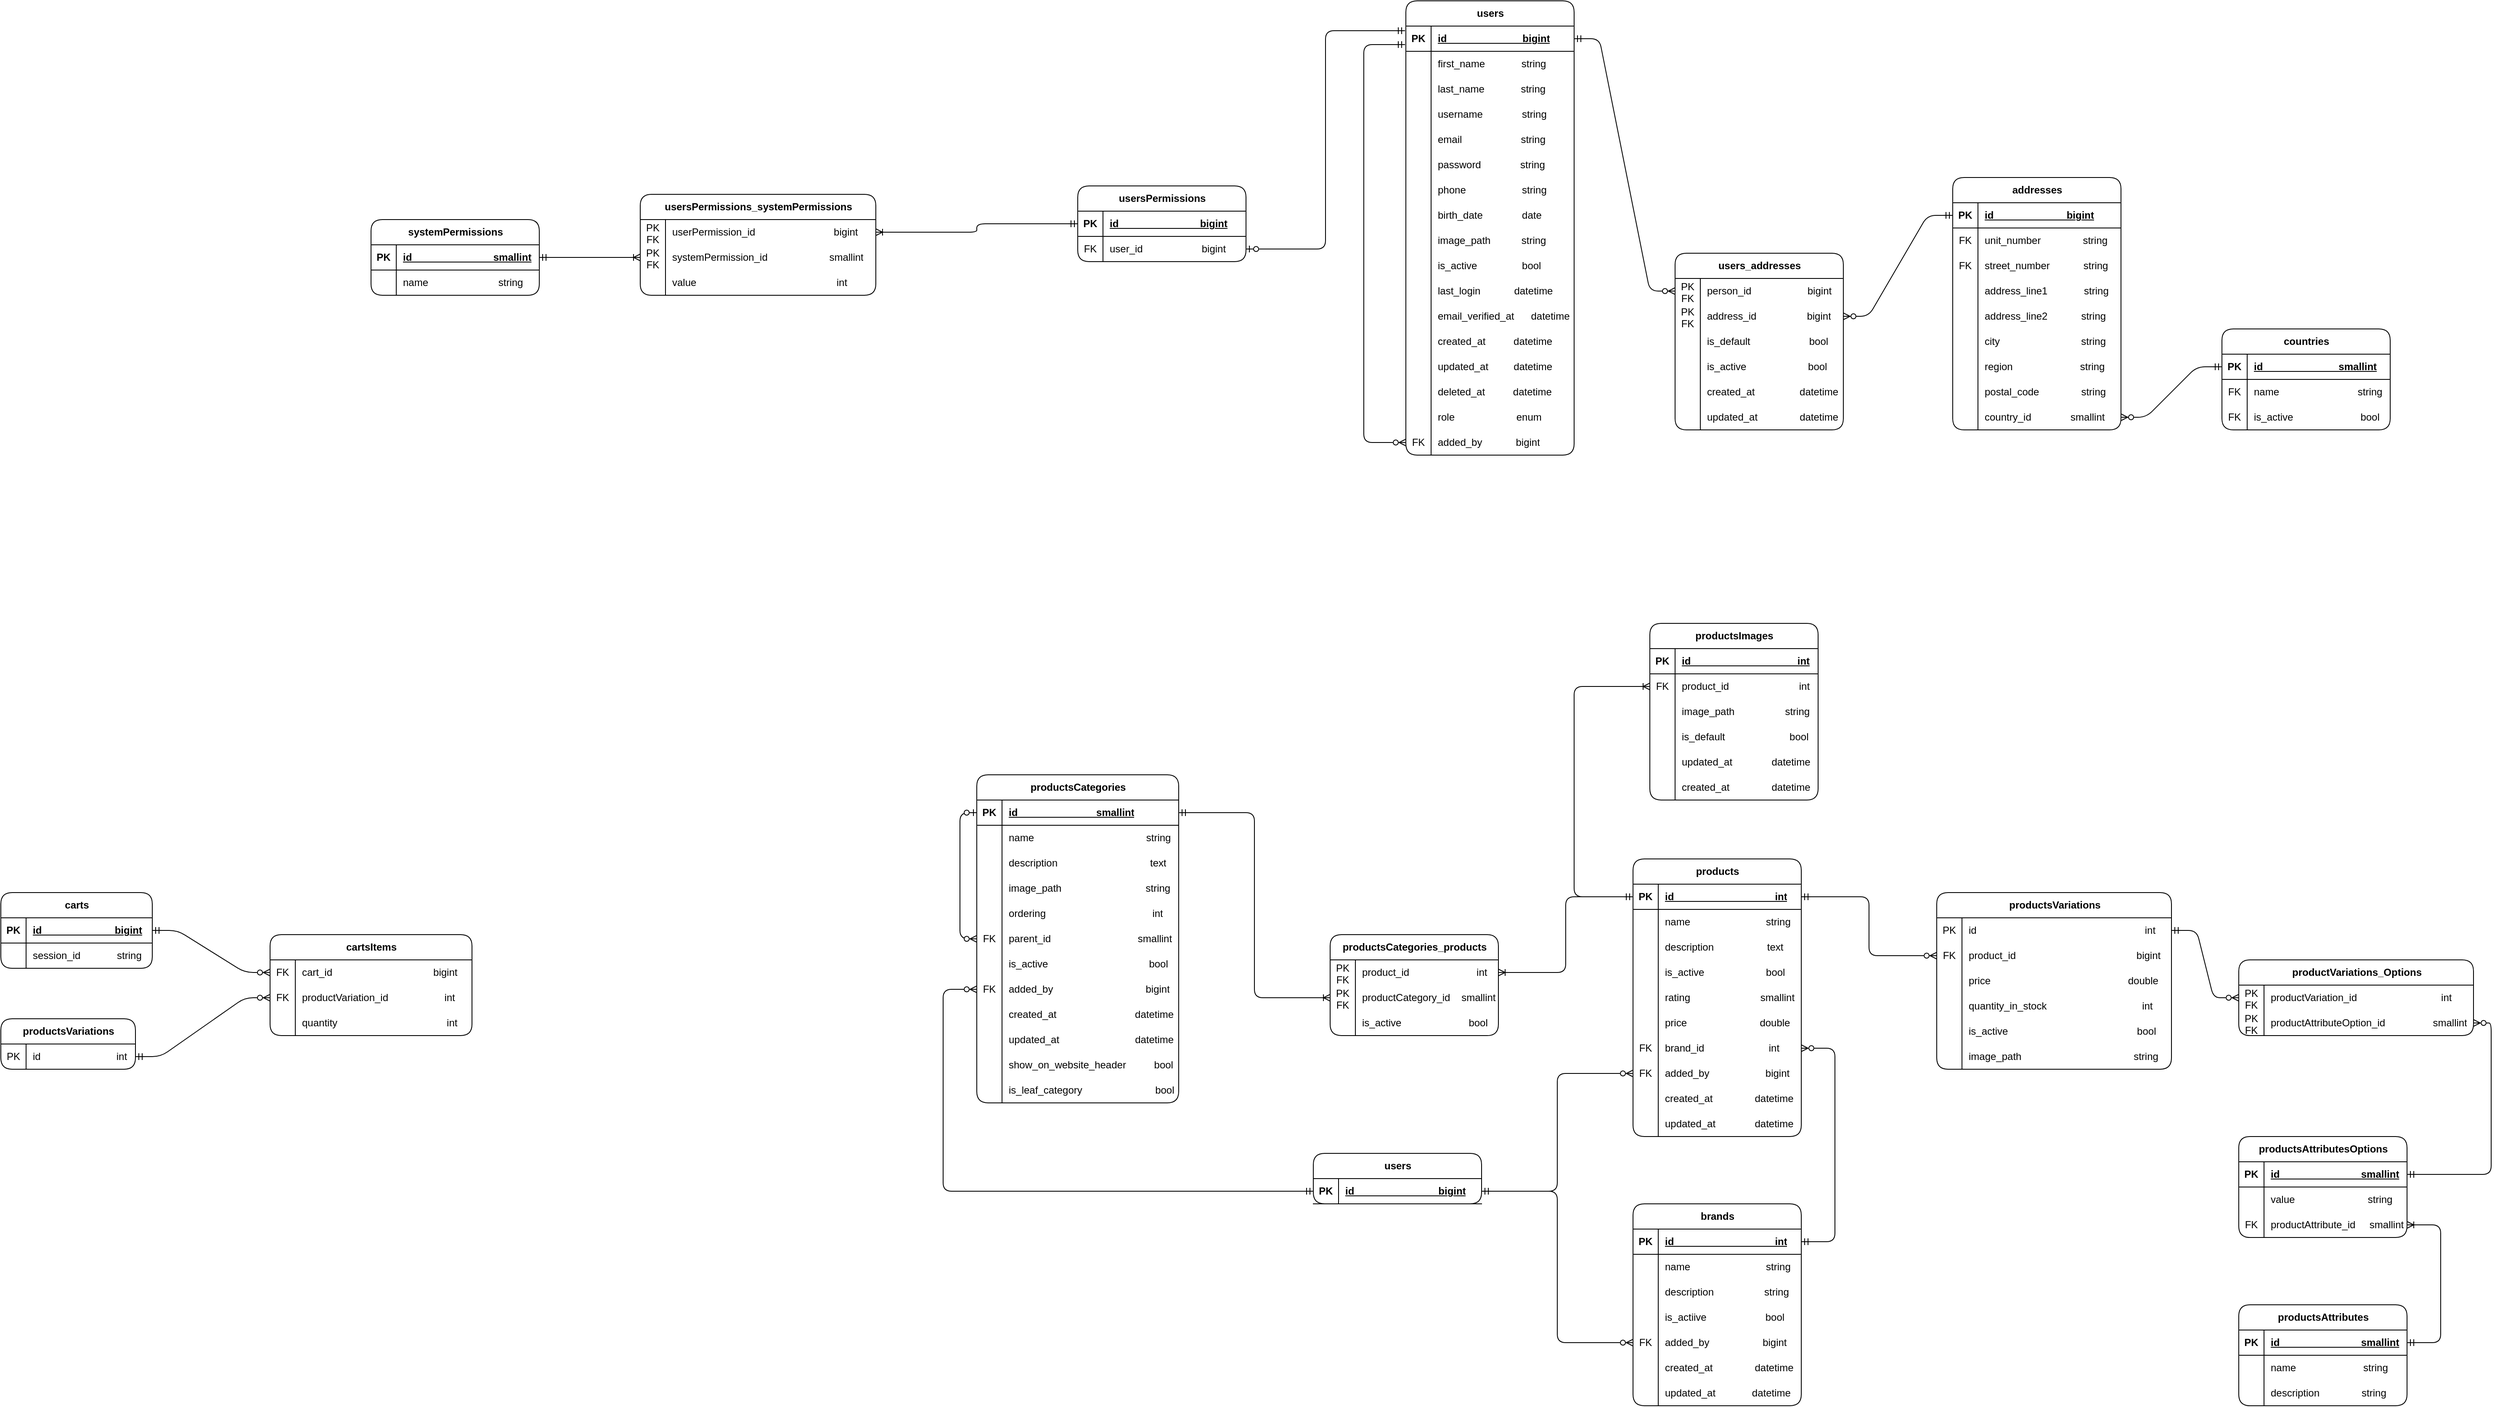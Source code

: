 <mxfile version="24.6.4" type="device">
  <diagram name="Page-1" id="_yTydE9LyEbiEk2c3Unx">
    <mxGraphModel dx="2062" dy="614" grid="1" gridSize="10" guides="1" tooltips="1" connect="1" arrows="1" fold="1" page="1" pageScale="1" pageWidth="827" pageHeight="1169" background="none" math="0" shadow="0">
      <root>
        <mxCell id="0" />
        <mxCell id="1" parent="0" />
        <mxCell id="AMMGq6XIVv6adnaxPypz-1" value="users" style="shape=table;startSize=30;container=1;collapsible=1;childLayout=tableLayout;fixedRows=1;rowLines=0;fontStyle=1;align=center;resizeLast=1;html=1;rounded=1;" parent="1" vertex="1">
          <mxGeometry x="1070" y="130" width="200" height="540" as="geometry" />
        </mxCell>
        <mxCell id="AMMGq6XIVv6adnaxPypz-2" value="" style="shape=tableRow;horizontal=0;startSize=0;swimlaneHead=0;swimlaneBody=0;fillColor=none;collapsible=0;dropTarget=0;points=[[0,0.5],[1,0.5]];portConstraint=eastwest;top=0;left=0;right=0;bottom=1;rounded=1;" parent="AMMGq6XIVv6adnaxPypz-1" vertex="1">
          <mxGeometry y="30" width="200" height="30" as="geometry" />
        </mxCell>
        <mxCell id="AMMGq6XIVv6adnaxPypz-3" value="PK" style="shape=partialRectangle;connectable=0;fillColor=none;top=0;left=0;bottom=0;right=0;fontStyle=1;overflow=hidden;whiteSpace=wrap;html=1;rounded=1;" parent="AMMGq6XIVv6adnaxPypz-2" vertex="1">
          <mxGeometry width="30" height="30" as="geometry">
            <mxRectangle width="30" height="30" as="alternateBounds" />
          </mxGeometry>
        </mxCell>
        <mxCell id="AMMGq6XIVv6adnaxPypz-4" value="&lt;div style=&quot;&quot;&gt;&lt;span data-sider-select-id=&quot;857cdb12-44a4-4080-afdf-b6691ae28c5d&quot; style=&quot;background-color: initial;&quot;&gt;id&amp;nbsp; &amp;nbsp; &amp;nbsp; &amp;nbsp; &amp;nbsp; &amp;nbsp; &amp;nbsp; &amp;nbsp; &amp;nbsp; &amp;nbsp; &amp;nbsp; &amp;nbsp; &amp;nbsp; &amp;nbsp;bigint&lt;/span&gt;&lt;/div&gt;" style="shape=partialRectangle;connectable=0;fillColor=none;top=0;left=0;bottom=0;right=0;align=left;spacingLeft=6;fontStyle=5;overflow=hidden;whiteSpace=wrap;html=1;rounded=1;" parent="AMMGq6XIVv6adnaxPypz-2" vertex="1">
          <mxGeometry x="30" width="170" height="30" as="geometry">
            <mxRectangle width="170" height="30" as="alternateBounds" />
          </mxGeometry>
        </mxCell>
        <mxCell id="AMMGq6XIVv6adnaxPypz-5" value="" style="shape=tableRow;horizontal=0;startSize=0;swimlaneHead=0;swimlaneBody=0;fillColor=none;collapsible=0;dropTarget=0;points=[[0,0.5],[1,0.5]];portConstraint=eastwest;top=0;left=0;right=0;bottom=0;rounded=1;" parent="AMMGq6XIVv6adnaxPypz-1" vertex="1">
          <mxGeometry y="60" width="200" height="30" as="geometry" />
        </mxCell>
        <mxCell id="AMMGq6XIVv6adnaxPypz-6" value="" style="shape=partialRectangle;connectable=0;fillColor=none;top=0;left=0;bottom=0;right=0;editable=1;overflow=hidden;whiteSpace=wrap;html=1;rounded=1;" parent="AMMGq6XIVv6adnaxPypz-5" vertex="1">
          <mxGeometry width="30" height="30" as="geometry">
            <mxRectangle width="30" height="30" as="alternateBounds" />
          </mxGeometry>
        </mxCell>
        <mxCell id="AMMGq6XIVv6adnaxPypz-7" value="first_name&amp;nbsp; &amp;nbsp; &amp;nbsp; &amp;nbsp; &amp;nbsp; &amp;nbsp; &amp;nbsp;string" style="shape=partialRectangle;connectable=0;fillColor=none;top=0;left=0;bottom=0;right=0;align=left;spacingLeft=6;overflow=hidden;whiteSpace=wrap;html=1;rounded=1;" parent="AMMGq6XIVv6adnaxPypz-5" vertex="1">
          <mxGeometry x="30" width="170" height="30" as="geometry">
            <mxRectangle width="170" height="30" as="alternateBounds" />
          </mxGeometry>
        </mxCell>
        <mxCell id="AMMGq6XIVv6adnaxPypz-8" value="" style="shape=tableRow;horizontal=0;startSize=0;swimlaneHead=0;swimlaneBody=0;fillColor=none;collapsible=0;dropTarget=0;points=[[0,0.5],[1,0.5]];portConstraint=eastwest;top=0;left=0;right=0;bottom=0;rounded=1;" parent="AMMGq6XIVv6adnaxPypz-1" vertex="1">
          <mxGeometry y="90" width="200" height="30" as="geometry" />
        </mxCell>
        <mxCell id="AMMGq6XIVv6adnaxPypz-9" value="" style="shape=partialRectangle;connectable=0;fillColor=none;top=0;left=0;bottom=0;right=0;editable=1;overflow=hidden;whiteSpace=wrap;html=1;rounded=1;" parent="AMMGq6XIVv6adnaxPypz-8" vertex="1">
          <mxGeometry width="30" height="30" as="geometry">
            <mxRectangle width="30" height="30" as="alternateBounds" />
          </mxGeometry>
        </mxCell>
        <mxCell id="AMMGq6XIVv6adnaxPypz-10" value="last_name&amp;nbsp; &amp;nbsp; &amp;nbsp; &amp;nbsp; &amp;nbsp; &amp;nbsp; &amp;nbsp;string" style="shape=partialRectangle;connectable=0;fillColor=none;top=0;left=0;bottom=0;right=0;align=left;spacingLeft=6;overflow=hidden;whiteSpace=wrap;html=1;rounded=1;" parent="AMMGq6XIVv6adnaxPypz-8" vertex="1">
          <mxGeometry x="30" width="170" height="30" as="geometry">
            <mxRectangle width="170" height="30" as="alternateBounds" />
          </mxGeometry>
        </mxCell>
        <mxCell id="AMMGq6XIVv6adnaxPypz-11" value="" style="shape=tableRow;horizontal=0;startSize=0;swimlaneHead=0;swimlaneBody=0;fillColor=none;collapsible=0;dropTarget=0;points=[[0,0.5],[1,0.5]];portConstraint=eastwest;top=0;left=0;right=0;bottom=0;rounded=1;" parent="AMMGq6XIVv6adnaxPypz-1" vertex="1">
          <mxGeometry y="120" width="200" height="30" as="geometry" />
        </mxCell>
        <mxCell id="AMMGq6XIVv6adnaxPypz-12" value="" style="shape=partialRectangle;connectable=0;fillColor=none;top=0;left=0;bottom=0;right=0;editable=1;overflow=hidden;whiteSpace=wrap;html=1;rounded=1;" parent="AMMGq6XIVv6adnaxPypz-11" vertex="1">
          <mxGeometry width="30" height="30" as="geometry">
            <mxRectangle width="30" height="30" as="alternateBounds" />
          </mxGeometry>
        </mxCell>
        <mxCell id="AMMGq6XIVv6adnaxPypz-13" value="username&amp;nbsp; &amp;nbsp; &amp;nbsp; &amp;nbsp; &amp;nbsp; &amp;nbsp; &amp;nbsp; string" style="shape=partialRectangle;connectable=0;fillColor=none;top=0;left=0;bottom=0;right=0;align=left;spacingLeft=6;overflow=hidden;whiteSpace=wrap;html=1;rounded=1;" parent="AMMGq6XIVv6adnaxPypz-11" vertex="1">
          <mxGeometry x="30" width="170" height="30" as="geometry">
            <mxRectangle width="170" height="30" as="alternateBounds" />
          </mxGeometry>
        </mxCell>
        <mxCell id="AMMGq6XIVv6adnaxPypz-14" value="" style="shape=tableRow;horizontal=0;startSize=0;swimlaneHead=0;swimlaneBody=0;fillColor=none;collapsible=0;dropTarget=0;points=[[0,0.5],[1,0.5]];portConstraint=eastwest;top=0;left=0;right=0;bottom=0;rounded=1;" parent="AMMGq6XIVv6adnaxPypz-1" vertex="1">
          <mxGeometry y="150" width="200" height="30" as="geometry" />
        </mxCell>
        <mxCell id="AMMGq6XIVv6adnaxPypz-15" value="" style="shape=partialRectangle;connectable=0;fillColor=none;top=0;left=0;bottom=0;right=0;editable=1;overflow=hidden;whiteSpace=wrap;html=1;rounded=1;" parent="AMMGq6XIVv6adnaxPypz-14" vertex="1">
          <mxGeometry width="30" height="30" as="geometry">
            <mxRectangle width="30" height="30" as="alternateBounds" />
          </mxGeometry>
        </mxCell>
        <mxCell id="AMMGq6XIVv6adnaxPypz-16" value="email&amp;nbsp; &amp;nbsp; &amp;nbsp; &amp;nbsp; &amp;nbsp; &amp;nbsp; &amp;nbsp; &amp;nbsp; &amp;nbsp; &amp;nbsp; &amp;nbsp;string" style="shape=partialRectangle;connectable=0;fillColor=none;top=0;left=0;bottom=0;right=0;align=left;spacingLeft=6;overflow=hidden;whiteSpace=wrap;html=1;rounded=1;" parent="AMMGq6XIVv6adnaxPypz-14" vertex="1">
          <mxGeometry x="30" width="170" height="30" as="geometry">
            <mxRectangle width="170" height="30" as="alternateBounds" />
          </mxGeometry>
        </mxCell>
        <mxCell id="AMMGq6XIVv6adnaxPypz-17" value="" style="shape=tableRow;horizontal=0;startSize=0;swimlaneHead=0;swimlaneBody=0;fillColor=none;collapsible=0;dropTarget=0;points=[[0,0.5],[1,0.5]];portConstraint=eastwest;top=0;left=0;right=0;bottom=0;rounded=1;" parent="AMMGq6XIVv6adnaxPypz-1" vertex="1">
          <mxGeometry y="180" width="200" height="30" as="geometry" />
        </mxCell>
        <mxCell id="AMMGq6XIVv6adnaxPypz-18" value="" style="shape=partialRectangle;connectable=0;fillColor=none;top=0;left=0;bottom=0;right=0;editable=1;overflow=hidden;whiteSpace=wrap;html=1;rounded=1;" parent="AMMGq6XIVv6adnaxPypz-17" vertex="1">
          <mxGeometry width="30" height="30" as="geometry">
            <mxRectangle width="30" height="30" as="alternateBounds" />
          </mxGeometry>
        </mxCell>
        <mxCell id="AMMGq6XIVv6adnaxPypz-19" value="password&amp;nbsp; &amp;nbsp; &amp;nbsp; &amp;nbsp; &amp;nbsp; &amp;nbsp; &amp;nbsp; string" style="shape=partialRectangle;connectable=0;fillColor=none;top=0;left=0;bottom=0;right=0;align=left;spacingLeft=6;overflow=hidden;whiteSpace=wrap;html=1;rounded=1;" parent="AMMGq6XIVv6adnaxPypz-17" vertex="1">
          <mxGeometry x="30" width="170" height="30" as="geometry">
            <mxRectangle width="170" height="30" as="alternateBounds" />
          </mxGeometry>
        </mxCell>
        <mxCell id="AMMGq6XIVv6adnaxPypz-20" value="" style="shape=tableRow;horizontal=0;startSize=0;swimlaneHead=0;swimlaneBody=0;fillColor=none;collapsible=0;dropTarget=0;points=[[0,0.5],[1,0.5]];portConstraint=eastwest;top=0;left=0;right=0;bottom=0;rounded=1;" parent="AMMGq6XIVv6adnaxPypz-1" vertex="1">
          <mxGeometry y="210" width="200" height="30" as="geometry" />
        </mxCell>
        <mxCell id="AMMGq6XIVv6adnaxPypz-21" value="" style="shape=partialRectangle;connectable=0;fillColor=none;top=0;left=0;bottom=0;right=0;editable=1;overflow=hidden;whiteSpace=wrap;html=1;rounded=1;" parent="AMMGq6XIVv6adnaxPypz-20" vertex="1">
          <mxGeometry width="30" height="30" as="geometry">
            <mxRectangle width="30" height="30" as="alternateBounds" />
          </mxGeometry>
        </mxCell>
        <mxCell id="AMMGq6XIVv6adnaxPypz-22" value="phone&amp;nbsp; &amp;nbsp; &amp;nbsp; &amp;nbsp; &amp;nbsp; &amp;nbsp; &amp;nbsp; &amp;nbsp; &amp;nbsp; &amp;nbsp; string" style="shape=partialRectangle;connectable=0;fillColor=none;top=0;left=0;bottom=0;right=0;align=left;spacingLeft=6;overflow=hidden;whiteSpace=wrap;html=1;rounded=1;" parent="AMMGq6XIVv6adnaxPypz-20" vertex="1">
          <mxGeometry x="30" width="170" height="30" as="geometry">
            <mxRectangle width="170" height="30" as="alternateBounds" />
          </mxGeometry>
        </mxCell>
        <mxCell id="AMMGq6XIVv6adnaxPypz-29" value="" style="shape=tableRow;horizontal=0;startSize=0;swimlaneHead=0;swimlaneBody=0;fillColor=none;collapsible=0;dropTarget=0;points=[[0,0.5],[1,0.5]];portConstraint=eastwest;top=0;left=0;right=0;bottom=0;rounded=1;" parent="AMMGq6XIVv6adnaxPypz-1" vertex="1">
          <mxGeometry y="240" width="200" height="30" as="geometry" />
        </mxCell>
        <mxCell id="AMMGq6XIVv6adnaxPypz-30" value="" style="shape=partialRectangle;connectable=0;fillColor=none;top=0;left=0;bottom=0;right=0;editable=1;overflow=hidden;whiteSpace=wrap;html=1;rounded=1;" parent="AMMGq6XIVv6adnaxPypz-29" vertex="1">
          <mxGeometry width="30" height="30" as="geometry">
            <mxRectangle width="30" height="30" as="alternateBounds" />
          </mxGeometry>
        </mxCell>
        <mxCell id="AMMGq6XIVv6adnaxPypz-31" value="birth_date&amp;nbsp; &amp;nbsp; &amp;nbsp; &amp;nbsp; &amp;nbsp; &amp;nbsp; &amp;nbsp; date" style="shape=partialRectangle;connectable=0;fillColor=none;top=0;left=0;bottom=0;right=0;align=left;spacingLeft=6;overflow=hidden;whiteSpace=wrap;html=1;rounded=1;" parent="AMMGq6XIVv6adnaxPypz-29" vertex="1">
          <mxGeometry x="30" width="170" height="30" as="geometry">
            <mxRectangle width="170" height="30" as="alternateBounds" />
          </mxGeometry>
        </mxCell>
        <mxCell id="AMMGq6XIVv6adnaxPypz-26" value="" style="shape=tableRow;horizontal=0;startSize=0;swimlaneHead=0;swimlaneBody=0;fillColor=none;collapsible=0;dropTarget=0;points=[[0,0.5],[1,0.5]];portConstraint=eastwest;top=0;left=0;right=0;bottom=0;rounded=1;" parent="AMMGq6XIVv6adnaxPypz-1" vertex="1">
          <mxGeometry y="270" width="200" height="30" as="geometry" />
        </mxCell>
        <mxCell id="AMMGq6XIVv6adnaxPypz-27" value="" style="shape=partialRectangle;connectable=0;fillColor=none;top=0;left=0;bottom=0;right=0;editable=1;overflow=hidden;whiteSpace=wrap;html=1;rounded=1;" parent="AMMGq6XIVv6adnaxPypz-26" vertex="1">
          <mxGeometry width="30" height="30" as="geometry">
            <mxRectangle width="30" height="30" as="alternateBounds" />
          </mxGeometry>
        </mxCell>
        <mxCell id="AMMGq6XIVv6adnaxPypz-28" value="image_path&amp;nbsp; &amp;nbsp; &amp;nbsp; &amp;nbsp; &amp;nbsp; &amp;nbsp;string" style="shape=partialRectangle;connectable=0;fillColor=none;top=0;left=0;bottom=0;right=0;align=left;spacingLeft=6;overflow=hidden;whiteSpace=wrap;html=1;rounded=1;" parent="AMMGq6XIVv6adnaxPypz-26" vertex="1">
          <mxGeometry x="30" width="170" height="30" as="geometry">
            <mxRectangle width="170" height="30" as="alternateBounds" />
          </mxGeometry>
        </mxCell>
        <mxCell id="v1BKjMxOInU9JwRedG2h-8" value="" style="shape=tableRow;horizontal=0;startSize=0;swimlaneHead=0;swimlaneBody=0;fillColor=none;collapsible=0;dropTarget=0;points=[[0,0.5],[1,0.5]];portConstraint=eastwest;top=0;left=0;right=0;bottom=0;rounded=1;" parent="AMMGq6XIVv6adnaxPypz-1" vertex="1">
          <mxGeometry y="300" width="200" height="30" as="geometry" />
        </mxCell>
        <mxCell id="v1BKjMxOInU9JwRedG2h-9" value="" style="shape=partialRectangle;connectable=0;fillColor=none;top=0;left=0;bottom=0;right=0;editable=1;overflow=hidden;whiteSpace=wrap;html=1;rounded=1;" parent="v1BKjMxOInU9JwRedG2h-8" vertex="1">
          <mxGeometry width="30" height="30" as="geometry">
            <mxRectangle width="30" height="30" as="alternateBounds" />
          </mxGeometry>
        </mxCell>
        <mxCell id="v1BKjMxOInU9JwRedG2h-10" value="is_active&amp;nbsp; &amp;nbsp; &amp;nbsp; &amp;nbsp; &amp;nbsp; &amp;nbsp; &amp;nbsp; &amp;nbsp; bool" style="shape=partialRectangle;connectable=0;fillColor=none;top=0;left=0;bottom=0;right=0;align=left;spacingLeft=6;overflow=hidden;whiteSpace=wrap;html=1;rounded=1;" parent="v1BKjMxOInU9JwRedG2h-8" vertex="1">
          <mxGeometry x="30" width="170" height="30" as="geometry">
            <mxRectangle width="170" height="30" as="alternateBounds" />
          </mxGeometry>
        </mxCell>
        <mxCell id="v1BKjMxOInU9JwRedG2h-11" value="" style="shape=tableRow;horizontal=0;startSize=0;swimlaneHead=0;swimlaneBody=0;fillColor=none;collapsible=0;dropTarget=0;points=[[0,0.5],[1,0.5]];portConstraint=eastwest;top=0;left=0;right=0;bottom=0;rounded=1;" parent="AMMGq6XIVv6adnaxPypz-1" vertex="1">
          <mxGeometry y="330" width="200" height="30" as="geometry" />
        </mxCell>
        <mxCell id="v1BKjMxOInU9JwRedG2h-12" value="" style="shape=partialRectangle;connectable=0;fillColor=none;top=0;left=0;bottom=0;right=0;editable=1;overflow=hidden;whiteSpace=wrap;html=1;rounded=1;" parent="v1BKjMxOInU9JwRedG2h-11" vertex="1">
          <mxGeometry width="30" height="30" as="geometry">
            <mxRectangle width="30" height="30" as="alternateBounds" />
          </mxGeometry>
        </mxCell>
        <mxCell id="v1BKjMxOInU9JwRedG2h-13" value="last_login&amp;nbsp; &amp;nbsp; &amp;nbsp; &amp;nbsp; &amp;nbsp; &amp;nbsp; datetime" style="shape=partialRectangle;connectable=0;fillColor=none;top=0;left=0;bottom=0;right=0;align=left;spacingLeft=6;overflow=hidden;whiteSpace=wrap;html=1;rounded=1;" parent="v1BKjMxOInU9JwRedG2h-11" vertex="1">
          <mxGeometry x="30" width="170" height="30" as="geometry">
            <mxRectangle width="170" height="30" as="alternateBounds" />
          </mxGeometry>
        </mxCell>
        <mxCell id="v1BKjMxOInU9JwRedG2h-14" value="" style="shape=tableRow;horizontal=0;startSize=0;swimlaneHead=0;swimlaneBody=0;fillColor=none;collapsible=0;dropTarget=0;points=[[0,0.5],[1,0.5]];portConstraint=eastwest;top=0;left=0;right=0;bottom=0;rounded=1;" parent="AMMGq6XIVv6adnaxPypz-1" vertex="1">
          <mxGeometry y="360" width="200" height="30" as="geometry" />
        </mxCell>
        <mxCell id="v1BKjMxOInU9JwRedG2h-15" value="" style="shape=partialRectangle;connectable=0;fillColor=none;top=0;left=0;bottom=0;right=0;editable=1;overflow=hidden;whiteSpace=wrap;html=1;rounded=1;" parent="v1BKjMxOInU9JwRedG2h-14" vertex="1">
          <mxGeometry width="30" height="30" as="geometry">
            <mxRectangle width="30" height="30" as="alternateBounds" />
          </mxGeometry>
        </mxCell>
        <mxCell id="v1BKjMxOInU9JwRedG2h-16" value="email_verified_at&amp;nbsp; &amp;nbsp; &amp;nbsp; datetime" style="shape=partialRectangle;connectable=0;fillColor=none;top=0;left=0;bottom=0;right=0;align=left;spacingLeft=6;overflow=hidden;whiteSpace=wrap;html=1;rounded=1;" parent="v1BKjMxOInU9JwRedG2h-14" vertex="1">
          <mxGeometry x="30" width="170" height="30" as="geometry">
            <mxRectangle width="170" height="30" as="alternateBounds" />
          </mxGeometry>
        </mxCell>
        <mxCell id="AMMGq6XIVv6adnaxPypz-38" value="" style="shape=tableRow;horizontal=0;startSize=0;swimlaneHead=0;swimlaneBody=0;fillColor=none;collapsible=0;dropTarget=0;points=[[0,0.5],[1,0.5]];portConstraint=eastwest;top=0;left=0;right=0;bottom=0;rounded=1;" parent="AMMGq6XIVv6adnaxPypz-1" vertex="1">
          <mxGeometry y="390" width="200" height="30" as="geometry" />
        </mxCell>
        <mxCell id="AMMGq6XIVv6adnaxPypz-39" value="" style="shape=partialRectangle;connectable=0;fillColor=none;top=0;left=0;bottom=0;right=0;editable=1;overflow=hidden;whiteSpace=wrap;html=1;rounded=1;" parent="AMMGq6XIVv6adnaxPypz-38" vertex="1">
          <mxGeometry width="30" height="30" as="geometry">
            <mxRectangle width="30" height="30" as="alternateBounds" />
          </mxGeometry>
        </mxCell>
        <mxCell id="AMMGq6XIVv6adnaxPypz-40" value="created_at&amp;nbsp; &amp;nbsp; &amp;nbsp; &amp;nbsp; &amp;nbsp; datetime" style="shape=partialRectangle;connectable=0;fillColor=none;top=0;left=0;bottom=0;right=0;align=left;spacingLeft=6;overflow=hidden;whiteSpace=wrap;html=1;rounded=1;" parent="AMMGq6XIVv6adnaxPypz-38" vertex="1">
          <mxGeometry x="30" width="170" height="30" as="geometry">
            <mxRectangle width="170" height="30" as="alternateBounds" />
          </mxGeometry>
        </mxCell>
        <mxCell id="AMMGq6XIVv6adnaxPypz-32" value="" style="shape=tableRow;horizontal=0;startSize=0;swimlaneHead=0;swimlaneBody=0;fillColor=none;collapsible=0;dropTarget=0;points=[[0,0.5],[1,0.5]];portConstraint=eastwest;top=0;left=0;right=0;bottom=0;rounded=1;" parent="AMMGq6XIVv6adnaxPypz-1" vertex="1">
          <mxGeometry y="420" width="200" height="30" as="geometry" />
        </mxCell>
        <mxCell id="AMMGq6XIVv6adnaxPypz-33" value="" style="shape=partialRectangle;connectable=0;fillColor=none;top=0;left=0;bottom=0;right=0;editable=1;overflow=hidden;whiteSpace=wrap;html=1;rounded=1;" parent="AMMGq6XIVv6adnaxPypz-32" vertex="1">
          <mxGeometry width="30" height="30" as="geometry">
            <mxRectangle width="30" height="30" as="alternateBounds" />
          </mxGeometry>
        </mxCell>
        <mxCell id="AMMGq6XIVv6adnaxPypz-34" value="updated_at&amp;nbsp; &amp;nbsp; &amp;nbsp; &amp;nbsp; &amp;nbsp;datetime" style="shape=partialRectangle;connectable=0;fillColor=none;top=0;left=0;bottom=0;right=0;align=left;spacingLeft=6;overflow=hidden;whiteSpace=wrap;html=1;rounded=1;" parent="AMMGq6XIVv6adnaxPypz-32" vertex="1">
          <mxGeometry x="30" width="170" height="30" as="geometry">
            <mxRectangle width="170" height="30" as="alternateBounds" />
          </mxGeometry>
        </mxCell>
        <mxCell id="AMMGq6XIVv6adnaxPypz-35" value="" style="shape=tableRow;horizontal=0;startSize=0;swimlaneHead=0;swimlaneBody=0;fillColor=none;collapsible=0;dropTarget=0;points=[[0,0.5],[1,0.5]];portConstraint=eastwest;top=0;left=0;right=0;bottom=0;rounded=1;" parent="AMMGq6XIVv6adnaxPypz-1" vertex="1">
          <mxGeometry y="450" width="200" height="30" as="geometry" />
        </mxCell>
        <mxCell id="AMMGq6XIVv6adnaxPypz-36" value="" style="shape=partialRectangle;connectable=0;fillColor=none;top=0;left=0;bottom=0;right=0;editable=1;overflow=hidden;whiteSpace=wrap;html=1;rounded=1;" parent="AMMGq6XIVv6adnaxPypz-35" vertex="1">
          <mxGeometry width="30" height="30" as="geometry">
            <mxRectangle width="30" height="30" as="alternateBounds" />
          </mxGeometry>
        </mxCell>
        <mxCell id="AMMGq6XIVv6adnaxPypz-37" value="deleted_at&amp;nbsp; &amp;nbsp; &amp;nbsp; &amp;nbsp; &amp;nbsp; datetime" style="shape=partialRectangle;connectable=0;fillColor=none;top=0;left=0;bottom=0;right=0;align=left;spacingLeft=6;overflow=hidden;whiteSpace=wrap;html=1;rounded=1;" parent="AMMGq6XIVv6adnaxPypz-35" vertex="1">
          <mxGeometry x="30" width="170" height="30" as="geometry">
            <mxRectangle width="170" height="30" as="alternateBounds" />
          </mxGeometry>
        </mxCell>
        <mxCell id="eyvTSKzaUxQegRpRz_uK-1" value="" style="shape=tableRow;horizontal=0;startSize=0;swimlaneHead=0;swimlaneBody=0;fillColor=none;collapsible=0;dropTarget=0;points=[[0,0.5],[1,0.5]];portConstraint=eastwest;top=0;left=0;right=0;bottom=0;rounded=1;" parent="AMMGq6XIVv6adnaxPypz-1" vertex="1">
          <mxGeometry y="480" width="200" height="30" as="geometry" />
        </mxCell>
        <mxCell id="eyvTSKzaUxQegRpRz_uK-2" value="" style="shape=partialRectangle;connectable=0;fillColor=none;top=0;left=0;bottom=0;right=0;editable=1;overflow=hidden;whiteSpace=wrap;html=1;rounded=1;" parent="eyvTSKzaUxQegRpRz_uK-1" vertex="1">
          <mxGeometry width="30" height="30" as="geometry">
            <mxRectangle width="30" height="30" as="alternateBounds" />
          </mxGeometry>
        </mxCell>
        <mxCell id="eyvTSKzaUxQegRpRz_uK-3" value="role&amp;nbsp; &amp;nbsp; &amp;nbsp; &amp;nbsp; &amp;nbsp; &amp;nbsp; &amp;nbsp; &amp;nbsp; &amp;nbsp; &amp;nbsp; &amp;nbsp; enum" style="shape=partialRectangle;connectable=0;fillColor=none;top=0;left=0;bottom=0;right=0;align=left;spacingLeft=6;overflow=hidden;whiteSpace=wrap;html=1;rounded=1;" parent="eyvTSKzaUxQegRpRz_uK-1" vertex="1">
          <mxGeometry x="30" width="170" height="30" as="geometry">
            <mxRectangle width="170" height="30" as="alternateBounds" />
          </mxGeometry>
        </mxCell>
        <mxCell id="MeIqhAhrsQ2XhTIw0k6N-53" value="" style="shape=tableRow;horizontal=0;startSize=0;swimlaneHead=0;swimlaneBody=0;fillColor=none;collapsible=0;dropTarget=0;points=[[0,0.5],[1,0.5]];portConstraint=eastwest;top=0;left=0;right=0;bottom=0;rounded=1;" parent="AMMGq6XIVv6adnaxPypz-1" vertex="1">
          <mxGeometry y="510" width="200" height="30" as="geometry" />
        </mxCell>
        <mxCell id="MeIqhAhrsQ2XhTIw0k6N-54" value="FK" style="shape=partialRectangle;connectable=0;fillColor=none;top=0;left=0;bottom=0;right=0;editable=1;overflow=hidden;whiteSpace=wrap;html=1;rounded=1;" parent="MeIqhAhrsQ2XhTIw0k6N-53" vertex="1">
          <mxGeometry width="30" height="30" as="geometry">
            <mxRectangle width="30" height="30" as="alternateBounds" />
          </mxGeometry>
        </mxCell>
        <mxCell id="MeIqhAhrsQ2XhTIw0k6N-55" value="added_by&amp;nbsp; &amp;nbsp; &amp;nbsp; &amp;nbsp; &amp;nbsp; &amp;nbsp; bigint" style="shape=partialRectangle;connectable=0;fillColor=none;top=0;left=0;bottom=0;right=0;align=left;spacingLeft=6;overflow=hidden;whiteSpace=wrap;html=1;rounded=1;" parent="MeIqhAhrsQ2XhTIw0k6N-53" vertex="1">
          <mxGeometry x="30" width="170" height="30" as="geometry">
            <mxRectangle width="170" height="30" as="alternateBounds" />
          </mxGeometry>
        </mxCell>
        <mxCell id="MeIqhAhrsQ2XhTIw0k6N-56" value="" style="edgeStyle=elbowEdgeStyle;fontSize=12;html=1;endArrow=ERzeroToMany;startArrow=ERmandOne;rounded=1;entryX=0;entryY=0.5;entryDx=0;entryDy=0;startFill=0;" parent="AMMGq6XIVv6adnaxPypz-1" target="MeIqhAhrsQ2XhTIw0k6N-53" edge="1">
          <mxGeometry width="100" height="100" relative="1" as="geometry">
            <mxPoint x="-1" y="52" as="sourcePoint" />
            <mxPoint x="-70" y="460" as="targetPoint" />
            <Array as="points">
              <mxPoint x="-50" y="280" />
            </Array>
          </mxGeometry>
        </mxCell>
        <mxCell id="rSbQcmZYuqjHU6H04Sbm-1" value="productsCategories" style="shape=table;startSize=30;container=1;collapsible=1;childLayout=tableLayout;fixedRows=1;rowLines=0;fontStyle=1;align=center;resizeLast=1;html=1;rounded=1;" parent="1" vertex="1">
          <mxGeometry x="560" y="1050" width="240" height="390" as="geometry" />
        </mxCell>
        <mxCell id="rSbQcmZYuqjHU6H04Sbm-2" value="" style="shape=tableRow;horizontal=0;startSize=0;swimlaneHead=0;swimlaneBody=0;fillColor=none;collapsible=0;dropTarget=0;points=[[0,0.5],[1,0.5]];portConstraint=eastwest;top=0;left=0;right=0;bottom=1;rounded=1;" parent="rSbQcmZYuqjHU6H04Sbm-1" vertex="1">
          <mxGeometry y="30" width="240" height="30" as="geometry" />
        </mxCell>
        <mxCell id="rSbQcmZYuqjHU6H04Sbm-3" value="PK" style="shape=partialRectangle;connectable=0;fillColor=none;top=0;left=0;bottom=0;right=0;fontStyle=1;overflow=hidden;whiteSpace=wrap;html=1;rounded=1;" parent="rSbQcmZYuqjHU6H04Sbm-2" vertex="1">
          <mxGeometry width="30" height="30" as="geometry">
            <mxRectangle width="30" height="30" as="alternateBounds" />
          </mxGeometry>
        </mxCell>
        <mxCell id="rSbQcmZYuqjHU6H04Sbm-4" value="id&amp;nbsp; &amp;nbsp; &amp;nbsp; &amp;nbsp; &amp;nbsp; &amp;nbsp; &amp;nbsp; &amp;nbsp; &amp;nbsp; &amp;nbsp; &amp;nbsp; &amp;nbsp; &amp;nbsp; &amp;nbsp; smallint" style="shape=partialRectangle;connectable=0;fillColor=none;top=0;left=0;bottom=0;right=0;align=left;spacingLeft=6;fontStyle=5;overflow=hidden;whiteSpace=wrap;html=1;rounded=1;" parent="rSbQcmZYuqjHU6H04Sbm-2" vertex="1">
          <mxGeometry x="30" width="210" height="30" as="geometry">
            <mxRectangle width="210" height="30" as="alternateBounds" />
          </mxGeometry>
        </mxCell>
        <mxCell id="rSbQcmZYuqjHU6H04Sbm-5" value="" style="shape=tableRow;horizontal=0;startSize=0;swimlaneHead=0;swimlaneBody=0;fillColor=none;collapsible=0;dropTarget=0;points=[[0,0.5],[1,0.5]];portConstraint=eastwest;top=0;left=0;right=0;bottom=0;rounded=1;" parent="rSbQcmZYuqjHU6H04Sbm-1" vertex="1">
          <mxGeometry y="60" width="240" height="30" as="geometry" />
        </mxCell>
        <mxCell id="rSbQcmZYuqjHU6H04Sbm-6" value="" style="shape=partialRectangle;connectable=0;fillColor=none;top=0;left=0;bottom=0;right=0;editable=1;overflow=hidden;whiteSpace=wrap;html=1;rounded=1;" parent="rSbQcmZYuqjHU6H04Sbm-5" vertex="1">
          <mxGeometry width="30" height="30" as="geometry">
            <mxRectangle width="30" height="30" as="alternateBounds" />
          </mxGeometry>
        </mxCell>
        <mxCell id="rSbQcmZYuqjHU6H04Sbm-7" value="name&amp;nbsp; &amp;nbsp; &amp;nbsp; &amp;nbsp; &amp;nbsp; &amp;nbsp; &amp;nbsp; &amp;nbsp; &amp;nbsp; &amp;nbsp; &amp;nbsp; &amp;nbsp; &amp;nbsp; &amp;nbsp; &amp;nbsp; &amp;nbsp; &amp;nbsp; &amp;nbsp; &amp;nbsp; &amp;nbsp; string" style="shape=partialRectangle;connectable=0;fillColor=none;top=0;left=0;bottom=0;right=0;align=left;spacingLeft=6;overflow=hidden;whiteSpace=wrap;html=1;rounded=1;" parent="rSbQcmZYuqjHU6H04Sbm-5" vertex="1">
          <mxGeometry x="30" width="210" height="30" as="geometry">
            <mxRectangle width="210" height="30" as="alternateBounds" />
          </mxGeometry>
        </mxCell>
        <mxCell id="rSbQcmZYuqjHU6H04Sbm-8" value="" style="shape=tableRow;horizontal=0;startSize=0;swimlaneHead=0;swimlaneBody=0;fillColor=none;collapsible=0;dropTarget=0;points=[[0,0.5],[1,0.5]];portConstraint=eastwest;top=0;left=0;right=0;bottom=0;rounded=1;" parent="rSbQcmZYuqjHU6H04Sbm-1" vertex="1">
          <mxGeometry y="90" width="240" height="30" as="geometry" />
        </mxCell>
        <mxCell id="rSbQcmZYuqjHU6H04Sbm-9" value="" style="shape=partialRectangle;connectable=0;fillColor=none;top=0;left=0;bottom=0;right=0;editable=1;overflow=hidden;whiteSpace=wrap;html=1;rounded=1;" parent="rSbQcmZYuqjHU6H04Sbm-8" vertex="1">
          <mxGeometry width="30" height="30" as="geometry">
            <mxRectangle width="30" height="30" as="alternateBounds" />
          </mxGeometry>
        </mxCell>
        <mxCell id="rSbQcmZYuqjHU6H04Sbm-10" value="description&amp;nbsp; &amp;nbsp; &amp;nbsp; &amp;nbsp; &amp;nbsp; &amp;nbsp; &amp;nbsp; &amp;nbsp; &amp;nbsp; &amp;nbsp; &amp;nbsp; &amp;nbsp; &amp;nbsp; &amp;nbsp; &amp;nbsp; &amp;nbsp; &amp;nbsp;text" style="shape=partialRectangle;connectable=0;fillColor=none;top=0;left=0;bottom=0;right=0;align=left;spacingLeft=6;overflow=hidden;whiteSpace=wrap;html=1;rounded=1;" parent="rSbQcmZYuqjHU6H04Sbm-8" vertex="1">
          <mxGeometry x="30" width="210" height="30" as="geometry">
            <mxRectangle width="210" height="30" as="alternateBounds" />
          </mxGeometry>
        </mxCell>
        <mxCell id="rSbQcmZYuqjHU6H04Sbm-11" value="" style="shape=tableRow;horizontal=0;startSize=0;swimlaneHead=0;swimlaneBody=0;fillColor=none;collapsible=0;dropTarget=0;points=[[0,0.5],[1,0.5]];portConstraint=eastwest;top=0;left=0;right=0;bottom=0;rounded=1;" parent="rSbQcmZYuqjHU6H04Sbm-1" vertex="1">
          <mxGeometry y="120" width="240" height="30" as="geometry" />
        </mxCell>
        <mxCell id="rSbQcmZYuqjHU6H04Sbm-12" value="" style="shape=partialRectangle;connectable=0;fillColor=none;top=0;left=0;bottom=0;right=0;editable=1;overflow=hidden;whiteSpace=wrap;html=1;rounded=1;" parent="rSbQcmZYuqjHU6H04Sbm-11" vertex="1">
          <mxGeometry width="30" height="30" as="geometry">
            <mxRectangle width="30" height="30" as="alternateBounds" />
          </mxGeometry>
        </mxCell>
        <mxCell id="rSbQcmZYuqjHU6H04Sbm-13" value="image_path&amp;nbsp; &amp;nbsp; &amp;nbsp; &amp;nbsp; &amp;nbsp; &amp;nbsp; &amp;nbsp; &amp;nbsp; &amp;nbsp; &amp;nbsp; &amp;nbsp; &amp;nbsp; &amp;nbsp; &amp;nbsp; &amp;nbsp; string" style="shape=partialRectangle;connectable=0;fillColor=none;top=0;left=0;bottom=0;right=0;align=left;spacingLeft=6;overflow=hidden;whiteSpace=wrap;html=1;rounded=1;" parent="rSbQcmZYuqjHU6H04Sbm-11" vertex="1">
          <mxGeometry x="30" width="210" height="30" as="geometry">
            <mxRectangle width="210" height="30" as="alternateBounds" />
          </mxGeometry>
        </mxCell>
        <mxCell id="rSbQcmZYuqjHU6H04Sbm-28" value="" style="shape=tableRow;horizontal=0;startSize=0;swimlaneHead=0;swimlaneBody=0;fillColor=none;collapsible=0;dropTarget=0;points=[[0,0.5],[1,0.5]];portConstraint=eastwest;top=0;left=0;right=0;bottom=0;rounded=1;" parent="rSbQcmZYuqjHU6H04Sbm-1" vertex="1">
          <mxGeometry y="150" width="240" height="30" as="geometry" />
        </mxCell>
        <mxCell id="rSbQcmZYuqjHU6H04Sbm-29" value="" style="shape=partialRectangle;connectable=0;fillColor=none;top=0;left=0;bottom=0;right=0;editable=1;overflow=hidden;whiteSpace=wrap;html=1;rounded=1;" parent="rSbQcmZYuqjHU6H04Sbm-28" vertex="1">
          <mxGeometry width="30" height="30" as="geometry">
            <mxRectangle width="30" height="30" as="alternateBounds" />
          </mxGeometry>
        </mxCell>
        <mxCell id="rSbQcmZYuqjHU6H04Sbm-30" value="ordering&amp;nbsp; &amp;nbsp; &amp;nbsp; &amp;nbsp; &amp;nbsp; &amp;nbsp; &amp;nbsp; &amp;nbsp; &amp;nbsp; &amp;nbsp; &amp;nbsp; &amp;nbsp; &amp;nbsp; &amp;nbsp; &amp;nbsp; &amp;nbsp; &amp;nbsp; &amp;nbsp; &amp;nbsp; int" style="shape=partialRectangle;connectable=0;fillColor=none;top=0;left=0;bottom=0;right=0;align=left;spacingLeft=6;overflow=hidden;whiteSpace=wrap;html=1;rounded=1;" parent="rSbQcmZYuqjHU6H04Sbm-28" vertex="1">
          <mxGeometry x="30" width="210" height="30" as="geometry">
            <mxRectangle width="210" height="30" as="alternateBounds" />
          </mxGeometry>
        </mxCell>
        <mxCell id="rSbQcmZYuqjHU6H04Sbm-14" value="" style="shape=tableRow;horizontal=0;startSize=0;swimlaneHead=0;swimlaneBody=0;fillColor=none;collapsible=0;dropTarget=0;points=[[0,0.5],[1,0.5]];portConstraint=eastwest;top=0;left=0;right=0;bottom=0;rounded=1;" parent="rSbQcmZYuqjHU6H04Sbm-1" vertex="1">
          <mxGeometry y="180" width="240" height="30" as="geometry" />
        </mxCell>
        <mxCell id="rSbQcmZYuqjHU6H04Sbm-15" value="FK" style="shape=partialRectangle;connectable=0;fillColor=none;top=0;left=0;bottom=0;right=0;editable=1;overflow=hidden;whiteSpace=wrap;html=1;rounded=1;" parent="rSbQcmZYuqjHU6H04Sbm-14" vertex="1">
          <mxGeometry width="30" height="30" as="geometry">
            <mxRectangle width="30" height="30" as="alternateBounds" />
          </mxGeometry>
        </mxCell>
        <mxCell id="rSbQcmZYuqjHU6H04Sbm-16" value="parent_id&amp;nbsp; &amp;nbsp; &amp;nbsp; &amp;nbsp; &amp;nbsp; &amp;nbsp; &amp;nbsp; &amp;nbsp; &amp;nbsp; &amp;nbsp; &amp;nbsp; &amp;nbsp; &amp;nbsp; &amp;nbsp; &amp;nbsp; &amp;nbsp;smallint" style="shape=partialRectangle;connectable=0;fillColor=none;top=0;left=0;bottom=0;right=0;align=left;spacingLeft=6;overflow=hidden;whiteSpace=wrap;html=1;rounded=1;" parent="rSbQcmZYuqjHU6H04Sbm-14" vertex="1">
          <mxGeometry x="30" width="210" height="30" as="geometry">
            <mxRectangle width="210" height="30" as="alternateBounds" />
          </mxGeometry>
        </mxCell>
        <mxCell id="rSbQcmZYuqjHU6H04Sbm-17" value="" style="shape=tableRow;horizontal=0;startSize=0;swimlaneHead=0;swimlaneBody=0;fillColor=none;collapsible=0;dropTarget=0;points=[[0,0.5],[1,0.5]];portConstraint=eastwest;top=0;left=0;right=0;bottom=0;rounded=1;" parent="rSbQcmZYuqjHU6H04Sbm-1" vertex="1">
          <mxGeometry y="210" width="240" height="30" as="geometry" />
        </mxCell>
        <mxCell id="rSbQcmZYuqjHU6H04Sbm-18" value="" style="shape=partialRectangle;connectable=0;fillColor=none;top=0;left=0;bottom=0;right=0;editable=1;overflow=hidden;whiteSpace=wrap;html=1;rounded=1;" parent="rSbQcmZYuqjHU6H04Sbm-17" vertex="1">
          <mxGeometry width="30" height="30" as="geometry">
            <mxRectangle width="30" height="30" as="alternateBounds" />
          </mxGeometry>
        </mxCell>
        <mxCell id="rSbQcmZYuqjHU6H04Sbm-19" value="is_active&amp;nbsp; &amp;nbsp; &amp;nbsp; &amp;nbsp; &amp;nbsp; &amp;nbsp; &amp;nbsp; &amp;nbsp; &amp;nbsp; &amp;nbsp; &amp;nbsp; &amp;nbsp; &amp;nbsp; &amp;nbsp; &amp;nbsp; &amp;nbsp; &amp;nbsp; &amp;nbsp; bool" style="shape=partialRectangle;connectable=0;fillColor=none;top=0;left=0;bottom=0;right=0;align=left;spacingLeft=6;overflow=hidden;whiteSpace=wrap;html=1;rounded=1;" parent="rSbQcmZYuqjHU6H04Sbm-17" vertex="1">
          <mxGeometry x="30" width="210" height="30" as="geometry">
            <mxRectangle width="210" height="30" as="alternateBounds" />
          </mxGeometry>
        </mxCell>
        <mxCell id="iIJajpgOlKE9T7fD-U67-42" value="" style="shape=tableRow;horizontal=0;startSize=0;swimlaneHead=0;swimlaneBody=0;fillColor=none;collapsible=0;dropTarget=0;points=[[0,0.5],[1,0.5]];portConstraint=eastwest;top=0;left=0;right=0;bottom=0;rounded=1;" parent="rSbQcmZYuqjHU6H04Sbm-1" vertex="1">
          <mxGeometry y="240" width="240" height="30" as="geometry" />
        </mxCell>
        <mxCell id="iIJajpgOlKE9T7fD-U67-43" value="FK" style="shape=partialRectangle;connectable=0;fillColor=none;top=0;left=0;bottom=0;right=0;editable=1;overflow=hidden;whiteSpace=wrap;html=1;rounded=1;" parent="iIJajpgOlKE9T7fD-U67-42" vertex="1">
          <mxGeometry width="30" height="30" as="geometry">
            <mxRectangle width="30" height="30" as="alternateBounds" />
          </mxGeometry>
        </mxCell>
        <mxCell id="iIJajpgOlKE9T7fD-U67-44" value="added_by&amp;nbsp; &amp;nbsp; &amp;nbsp; &amp;nbsp; &amp;nbsp; &amp;nbsp; &amp;nbsp; &amp;nbsp; &amp;nbsp; &amp;nbsp; &amp;nbsp; &amp;nbsp; &amp;nbsp; &amp;nbsp; &amp;nbsp; &amp;nbsp; &amp;nbsp;bigint" style="shape=partialRectangle;connectable=0;fillColor=none;top=0;left=0;bottom=0;right=0;align=left;spacingLeft=6;overflow=hidden;whiteSpace=wrap;html=1;rounded=1;" parent="iIJajpgOlKE9T7fD-U67-42" vertex="1">
          <mxGeometry x="30" width="210" height="30" as="geometry">
            <mxRectangle width="210" height="30" as="alternateBounds" />
          </mxGeometry>
        </mxCell>
        <mxCell id="rSbQcmZYuqjHU6H04Sbm-20" value="" style="shape=tableRow;horizontal=0;startSize=0;swimlaneHead=0;swimlaneBody=0;fillColor=none;collapsible=0;dropTarget=0;points=[[0,0.5],[1,0.5]];portConstraint=eastwest;top=0;left=0;right=0;bottom=0;rounded=1;" parent="rSbQcmZYuqjHU6H04Sbm-1" vertex="1">
          <mxGeometry y="270" width="240" height="30" as="geometry" />
        </mxCell>
        <mxCell id="rSbQcmZYuqjHU6H04Sbm-21" value="" style="shape=partialRectangle;connectable=0;fillColor=none;top=0;left=0;bottom=0;right=0;editable=1;overflow=hidden;whiteSpace=wrap;html=1;rounded=1;" parent="rSbQcmZYuqjHU6H04Sbm-20" vertex="1">
          <mxGeometry width="30" height="30" as="geometry">
            <mxRectangle width="30" height="30" as="alternateBounds" />
          </mxGeometry>
        </mxCell>
        <mxCell id="rSbQcmZYuqjHU6H04Sbm-22" value="created_at&amp;nbsp; &amp;nbsp; &amp;nbsp; &amp;nbsp; &amp;nbsp; &amp;nbsp; &amp;nbsp; &amp;nbsp; &amp;nbsp; &amp;nbsp; &amp;nbsp; &amp;nbsp; &amp;nbsp; &amp;nbsp; datetime" style="shape=partialRectangle;connectable=0;fillColor=none;top=0;left=0;bottom=0;right=0;align=left;spacingLeft=6;overflow=hidden;whiteSpace=wrap;html=1;rounded=1;" parent="rSbQcmZYuqjHU6H04Sbm-20" vertex="1">
          <mxGeometry x="30" width="210" height="30" as="geometry">
            <mxRectangle width="210" height="30" as="alternateBounds" />
          </mxGeometry>
        </mxCell>
        <mxCell id="rSbQcmZYuqjHU6H04Sbm-23" value="" style="shape=tableRow;horizontal=0;startSize=0;swimlaneHead=0;swimlaneBody=0;fillColor=none;collapsible=0;dropTarget=0;points=[[0,0.5],[1,0.5]];portConstraint=eastwest;top=0;left=0;right=0;bottom=0;rounded=1;" parent="rSbQcmZYuqjHU6H04Sbm-1" vertex="1">
          <mxGeometry y="300" width="240" height="30" as="geometry" />
        </mxCell>
        <mxCell id="rSbQcmZYuqjHU6H04Sbm-24" value="" style="shape=partialRectangle;connectable=0;fillColor=none;top=0;left=0;bottom=0;right=0;editable=1;overflow=hidden;whiteSpace=wrap;html=1;rounded=1;" parent="rSbQcmZYuqjHU6H04Sbm-23" vertex="1">
          <mxGeometry width="30" height="30" as="geometry">
            <mxRectangle width="30" height="30" as="alternateBounds" />
          </mxGeometry>
        </mxCell>
        <mxCell id="rSbQcmZYuqjHU6H04Sbm-25" value="updated_at&amp;nbsp; &amp;nbsp; &amp;nbsp; &amp;nbsp; &amp;nbsp; &amp;nbsp; &amp;nbsp; &amp;nbsp; &amp;nbsp; &amp;nbsp; &amp;nbsp; &amp;nbsp; &amp;nbsp; &amp;nbsp;datetime" style="shape=partialRectangle;connectable=0;fillColor=none;top=0;left=0;bottom=0;right=0;align=left;spacingLeft=6;overflow=hidden;whiteSpace=wrap;html=1;rounded=1;" parent="rSbQcmZYuqjHU6H04Sbm-23" vertex="1">
          <mxGeometry x="30" width="210" height="30" as="geometry">
            <mxRectangle width="210" height="30" as="alternateBounds" />
          </mxGeometry>
        </mxCell>
        <mxCell id="rSbQcmZYuqjHU6H04Sbm-27" value="" style="edgeStyle=elbowEdgeStyle;fontSize=12;html=1;endArrow=ERzeroToMany;startArrow=ERzeroToOne;rounded=1;entryX=0;entryY=0.5;entryDx=0;entryDy=0;exitX=0;exitY=0.5;exitDx=0;exitDy=0;" parent="rSbQcmZYuqjHU6H04Sbm-1" source="rSbQcmZYuqjHU6H04Sbm-2" target="rSbQcmZYuqjHU6H04Sbm-14" edge="1">
          <mxGeometry width="100" height="100" relative="1" as="geometry">
            <mxPoint x="-210" y="290" as="sourcePoint" />
            <mxPoint x="-110" y="190" as="targetPoint" />
            <Array as="points">
              <mxPoint x="-20" y="100" />
            </Array>
          </mxGeometry>
        </mxCell>
        <mxCell id="EEESi_JJAWg9Qjpn46Xa-1" value="" style="shape=tableRow;horizontal=0;startSize=0;swimlaneHead=0;swimlaneBody=0;fillColor=none;collapsible=0;dropTarget=0;points=[[0,0.5],[1,0.5]];portConstraint=eastwest;top=0;left=0;right=0;bottom=0;rounded=1;" parent="rSbQcmZYuqjHU6H04Sbm-1" vertex="1">
          <mxGeometry y="330" width="240" height="30" as="geometry" />
        </mxCell>
        <mxCell id="EEESi_JJAWg9Qjpn46Xa-2" value="" style="shape=partialRectangle;connectable=0;fillColor=none;top=0;left=0;bottom=0;right=0;editable=1;overflow=hidden;whiteSpace=wrap;html=1;rounded=1;" parent="EEESi_JJAWg9Qjpn46Xa-1" vertex="1">
          <mxGeometry width="30" height="30" as="geometry">
            <mxRectangle width="30" height="30" as="alternateBounds" />
          </mxGeometry>
        </mxCell>
        <mxCell id="EEESi_JJAWg9Qjpn46Xa-3" value="show_on_website_header&amp;nbsp; &amp;nbsp; &amp;nbsp; &amp;nbsp; &amp;nbsp; bool" style="shape=partialRectangle;connectable=0;fillColor=none;top=0;left=0;bottom=0;right=0;align=left;spacingLeft=6;overflow=hidden;whiteSpace=wrap;html=1;rounded=1;" parent="EEESi_JJAWg9Qjpn46Xa-1" vertex="1">
          <mxGeometry x="30" width="210" height="30" as="geometry">
            <mxRectangle width="210" height="30" as="alternateBounds" />
          </mxGeometry>
        </mxCell>
        <mxCell id="EEESi_JJAWg9Qjpn46Xa-4" value="" style="shape=tableRow;horizontal=0;startSize=0;swimlaneHead=0;swimlaneBody=0;fillColor=none;collapsible=0;dropTarget=0;points=[[0,0.5],[1,0.5]];portConstraint=eastwest;top=0;left=0;right=0;bottom=0;rounded=1;" parent="rSbQcmZYuqjHU6H04Sbm-1" vertex="1">
          <mxGeometry y="360" width="240" height="30" as="geometry" />
        </mxCell>
        <mxCell id="EEESi_JJAWg9Qjpn46Xa-5" value="" style="shape=partialRectangle;connectable=0;fillColor=none;top=0;left=0;bottom=0;right=0;editable=1;overflow=hidden;whiteSpace=wrap;html=1;rounded=1;" parent="EEESi_JJAWg9Qjpn46Xa-4" vertex="1">
          <mxGeometry width="30" height="30" as="geometry">
            <mxRectangle width="30" height="30" as="alternateBounds" />
          </mxGeometry>
        </mxCell>
        <mxCell id="EEESi_JJAWg9Qjpn46Xa-6" value="is_leaf_category&amp;nbsp; &amp;nbsp; &amp;nbsp; &amp;nbsp; &amp;nbsp; &amp;nbsp; &amp;nbsp; &amp;nbsp; &amp;nbsp; &amp;nbsp; &amp;nbsp; &amp;nbsp; &amp;nbsp; bool" style="shape=partialRectangle;connectable=0;fillColor=none;top=0;left=0;bottom=0;right=0;align=left;spacingLeft=6;overflow=hidden;whiteSpace=wrap;html=1;rounded=1;" parent="EEESi_JJAWg9Qjpn46Xa-4" vertex="1">
          <mxGeometry x="30" width="210" height="30" as="geometry">
            <mxRectangle width="210" height="30" as="alternateBounds" />
          </mxGeometry>
        </mxCell>
        <mxCell id="bV-TnhlaM8RMJlhrKd1a-1" value="users_addresses" style="shape=table;startSize=30;container=1;collapsible=1;childLayout=tableLayout;fixedRows=1;rowLines=0;fontStyle=1;align=center;resizeLast=1;html=1;rounded=1;" parent="1" vertex="1">
          <mxGeometry x="1390" y="430" width="200" height="210" as="geometry" />
        </mxCell>
        <mxCell id="bV-TnhlaM8RMJlhrKd1a-5" value="" style="shape=tableRow;horizontal=0;startSize=0;swimlaneHead=0;swimlaneBody=0;fillColor=none;collapsible=0;dropTarget=0;points=[[0,0.5],[1,0.5]];portConstraint=eastwest;top=0;left=0;right=0;bottom=0;rounded=1;" parent="bV-TnhlaM8RMJlhrKd1a-1" vertex="1">
          <mxGeometry y="30" width="200" height="30" as="geometry" />
        </mxCell>
        <mxCell id="bV-TnhlaM8RMJlhrKd1a-6" value="PK FK" style="shape=partialRectangle;connectable=0;fillColor=none;top=0;left=0;bottom=0;right=0;editable=1;overflow=hidden;whiteSpace=wrap;html=1;rounded=1;" parent="bV-TnhlaM8RMJlhrKd1a-5" vertex="1">
          <mxGeometry width="30" height="30" as="geometry">
            <mxRectangle width="30" height="30" as="alternateBounds" />
          </mxGeometry>
        </mxCell>
        <mxCell id="bV-TnhlaM8RMJlhrKd1a-7" value="person_id&amp;nbsp; &amp;nbsp; &amp;nbsp; &amp;nbsp; &amp;nbsp; &amp;nbsp; &amp;nbsp; &amp;nbsp; &amp;nbsp; &amp;nbsp; bigint" style="shape=partialRectangle;connectable=0;fillColor=none;top=0;left=0;bottom=0;right=0;align=left;spacingLeft=6;overflow=hidden;whiteSpace=wrap;html=1;rounded=1;" parent="bV-TnhlaM8RMJlhrKd1a-5" vertex="1">
          <mxGeometry x="30" width="170" height="30" as="geometry">
            <mxRectangle width="170" height="30" as="alternateBounds" />
          </mxGeometry>
        </mxCell>
        <mxCell id="bV-TnhlaM8RMJlhrKd1a-8" value="" style="shape=tableRow;horizontal=0;startSize=0;swimlaneHead=0;swimlaneBody=0;fillColor=none;collapsible=0;dropTarget=0;points=[[0,0.5],[1,0.5]];portConstraint=eastwest;top=0;left=0;right=0;bottom=0;rounded=1;" parent="bV-TnhlaM8RMJlhrKd1a-1" vertex="1">
          <mxGeometry y="60" width="200" height="30" as="geometry" />
        </mxCell>
        <mxCell id="bV-TnhlaM8RMJlhrKd1a-9" value="PK FK" style="shape=partialRectangle;connectable=0;fillColor=none;top=0;left=0;bottom=0;right=0;editable=1;overflow=hidden;whiteSpace=wrap;html=1;rounded=1;" parent="bV-TnhlaM8RMJlhrKd1a-8" vertex="1">
          <mxGeometry width="30" height="30" as="geometry">
            <mxRectangle width="30" height="30" as="alternateBounds" />
          </mxGeometry>
        </mxCell>
        <mxCell id="bV-TnhlaM8RMJlhrKd1a-10" value="address_id&amp;nbsp; &amp;nbsp; &amp;nbsp; &amp;nbsp; &amp;nbsp; &amp;nbsp; &amp;nbsp; &amp;nbsp; &amp;nbsp; bigint" style="shape=partialRectangle;connectable=0;fillColor=none;top=0;left=0;bottom=0;right=0;align=left;spacingLeft=6;overflow=hidden;whiteSpace=wrap;html=1;rounded=1;" parent="bV-TnhlaM8RMJlhrKd1a-8" vertex="1">
          <mxGeometry x="30" width="170" height="30" as="geometry">
            <mxRectangle width="170" height="30" as="alternateBounds" />
          </mxGeometry>
        </mxCell>
        <mxCell id="bV-TnhlaM8RMJlhrKd1a-11" value="" style="shape=tableRow;horizontal=0;startSize=0;swimlaneHead=0;swimlaneBody=0;fillColor=none;collapsible=0;dropTarget=0;points=[[0,0.5],[1,0.5]];portConstraint=eastwest;top=0;left=0;right=0;bottom=0;rounded=1;" parent="bV-TnhlaM8RMJlhrKd1a-1" vertex="1">
          <mxGeometry y="90" width="200" height="30" as="geometry" />
        </mxCell>
        <mxCell id="bV-TnhlaM8RMJlhrKd1a-12" value="" style="shape=partialRectangle;connectable=0;fillColor=none;top=0;left=0;bottom=0;right=0;editable=1;overflow=hidden;whiteSpace=wrap;html=1;rounded=1;" parent="bV-TnhlaM8RMJlhrKd1a-11" vertex="1">
          <mxGeometry width="30" height="30" as="geometry">
            <mxRectangle width="30" height="30" as="alternateBounds" />
          </mxGeometry>
        </mxCell>
        <mxCell id="bV-TnhlaM8RMJlhrKd1a-13" value="is_default&amp;nbsp; &amp;nbsp; &amp;nbsp; &amp;nbsp; &amp;nbsp; &amp;nbsp; &amp;nbsp; &amp;nbsp; &amp;nbsp; &amp;nbsp; &amp;nbsp;bool" style="shape=partialRectangle;connectable=0;fillColor=none;top=0;left=0;bottom=0;right=0;align=left;spacingLeft=6;overflow=hidden;whiteSpace=wrap;html=1;rounded=1;" parent="bV-TnhlaM8RMJlhrKd1a-11" vertex="1">
          <mxGeometry x="30" width="170" height="30" as="geometry">
            <mxRectangle width="170" height="30" as="alternateBounds" />
          </mxGeometry>
        </mxCell>
        <mxCell id="CvTeqfNZh_UE8Kq58W21-1" value="" style="shape=tableRow;horizontal=0;startSize=0;swimlaneHead=0;swimlaneBody=0;fillColor=none;collapsible=0;dropTarget=0;points=[[0,0.5],[1,0.5]];portConstraint=eastwest;top=0;left=0;right=0;bottom=0;rounded=1;" parent="bV-TnhlaM8RMJlhrKd1a-1" vertex="1">
          <mxGeometry y="120" width="200" height="30" as="geometry" />
        </mxCell>
        <mxCell id="CvTeqfNZh_UE8Kq58W21-2" value="" style="shape=partialRectangle;connectable=0;fillColor=none;top=0;left=0;bottom=0;right=0;editable=1;overflow=hidden;whiteSpace=wrap;html=1;rounded=1;" parent="CvTeqfNZh_UE8Kq58W21-1" vertex="1">
          <mxGeometry width="30" height="30" as="geometry">
            <mxRectangle width="30" height="30" as="alternateBounds" />
          </mxGeometry>
        </mxCell>
        <mxCell id="CvTeqfNZh_UE8Kq58W21-3" value="is_active&amp;nbsp; &amp;nbsp; &amp;nbsp; &amp;nbsp; &amp;nbsp; &amp;nbsp; &amp;nbsp; &amp;nbsp; &amp;nbsp; &amp;nbsp; &amp;nbsp; bool" style="shape=partialRectangle;connectable=0;fillColor=none;top=0;left=0;bottom=0;right=0;align=left;spacingLeft=6;overflow=hidden;whiteSpace=wrap;html=1;rounded=1;" parent="CvTeqfNZh_UE8Kq58W21-1" vertex="1">
          <mxGeometry x="30" width="170" height="30" as="geometry">
            <mxRectangle width="170" height="30" as="alternateBounds" />
          </mxGeometry>
        </mxCell>
        <mxCell id="v1BKjMxOInU9JwRedG2h-20" value="" style="shape=tableRow;horizontal=0;startSize=0;swimlaneHead=0;swimlaneBody=0;fillColor=none;collapsible=0;dropTarget=0;points=[[0,0.5],[1,0.5]];portConstraint=eastwest;top=0;left=0;right=0;bottom=0;rounded=1;" parent="bV-TnhlaM8RMJlhrKd1a-1" vertex="1">
          <mxGeometry y="150" width="200" height="30" as="geometry" />
        </mxCell>
        <mxCell id="v1BKjMxOInU9JwRedG2h-21" value="" style="shape=partialRectangle;connectable=0;fillColor=none;top=0;left=0;bottom=0;right=0;editable=1;overflow=hidden;whiteSpace=wrap;html=1;rounded=1;" parent="v1BKjMxOInU9JwRedG2h-20" vertex="1">
          <mxGeometry width="30" height="30" as="geometry">
            <mxRectangle width="30" height="30" as="alternateBounds" />
          </mxGeometry>
        </mxCell>
        <mxCell id="v1BKjMxOInU9JwRedG2h-22" value="created_at&amp;nbsp; &amp;nbsp; &amp;nbsp; &amp;nbsp; &amp;nbsp; &amp;nbsp; &amp;nbsp; &amp;nbsp; datetime" style="shape=partialRectangle;connectable=0;fillColor=none;top=0;left=0;bottom=0;right=0;align=left;spacingLeft=6;overflow=hidden;whiteSpace=wrap;html=1;rounded=1;" parent="v1BKjMxOInU9JwRedG2h-20" vertex="1">
          <mxGeometry x="30" width="170" height="30" as="geometry">
            <mxRectangle width="170" height="30" as="alternateBounds" />
          </mxGeometry>
        </mxCell>
        <mxCell id="CvTeqfNZh_UE8Kq58W21-4" value="" style="shape=tableRow;horizontal=0;startSize=0;swimlaneHead=0;swimlaneBody=0;fillColor=none;collapsible=0;dropTarget=0;points=[[0,0.5],[1,0.5]];portConstraint=eastwest;top=0;left=0;right=0;bottom=0;rounded=1;" parent="bV-TnhlaM8RMJlhrKd1a-1" vertex="1">
          <mxGeometry y="180" width="200" height="30" as="geometry" />
        </mxCell>
        <mxCell id="CvTeqfNZh_UE8Kq58W21-5" value="" style="shape=partialRectangle;connectable=0;fillColor=none;top=0;left=0;bottom=0;right=0;editable=1;overflow=hidden;whiteSpace=wrap;html=1;rounded=1;" parent="CvTeqfNZh_UE8Kq58W21-4" vertex="1">
          <mxGeometry width="30" height="30" as="geometry">
            <mxRectangle width="30" height="30" as="alternateBounds" />
          </mxGeometry>
        </mxCell>
        <mxCell id="CvTeqfNZh_UE8Kq58W21-6" value="updated_at&amp;nbsp; &amp;nbsp; &amp;nbsp; &amp;nbsp; &amp;nbsp; &amp;nbsp; &amp;nbsp; &amp;nbsp;datetime" style="shape=partialRectangle;connectable=0;fillColor=none;top=0;left=0;bottom=0;right=0;align=left;spacingLeft=6;overflow=hidden;whiteSpace=wrap;html=1;rounded=1;" parent="CvTeqfNZh_UE8Kq58W21-4" vertex="1">
          <mxGeometry x="30" width="170" height="30" as="geometry">
            <mxRectangle width="170" height="30" as="alternateBounds" />
          </mxGeometry>
        </mxCell>
        <mxCell id="bV-TnhlaM8RMJlhrKd1a-20" value="addresses" style="shape=table;startSize=30;container=1;collapsible=1;childLayout=tableLayout;fixedRows=1;rowLines=0;fontStyle=1;align=center;resizeLast=1;html=1;rounded=1;" parent="1" vertex="1">
          <mxGeometry x="1720" y="340" width="200" height="300" as="geometry" />
        </mxCell>
        <mxCell id="bV-TnhlaM8RMJlhrKd1a-21" value="" style="shape=tableRow;horizontal=0;startSize=0;swimlaneHead=0;swimlaneBody=0;fillColor=none;collapsible=0;dropTarget=0;points=[[0,0.5],[1,0.5]];portConstraint=eastwest;top=0;left=0;right=0;bottom=1;rounded=1;" parent="bV-TnhlaM8RMJlhrKd1a-20" vertex="1">
          <mxGeometry y="30" width="200" height="30" as="geometry" />
        </mxCell>
        <mxCell id="bV-TnhlaM8RMJlhrKd1a-22" value="PK" style="shape=partialRectangle;connectable=0;fillColor=none;top=0;left=0;bottom=0;right=0;fontStyle=1;overflow=hidden;whiteSpace=wrap;html=1;rounded=1;" parent="bV-TnhlaM8RMJlhrKd1a-21" vertex="1">
          <mxGeometry width="30" height="30" as="geometry">
            <mxRectangle width="30" height="30" as="alternateBounds" />
          </mxGeometry>
        </mxCell>
        <mxCell id="bV-TnhlaM8RMJlhrKd1a-23" value="id&amp;nbsp; &amp;nbsp; &amp;nbsp; &amp;nbsp; &amp;nbsp; &amp;nbsp; &amp;nbsp; &amp;nbsp; &amp;nbsp; &amp;nbsp; &amp;nbsp; &amp;nbsp; &amp;nbsp; bigint" style="shape=partialRectangle;connectable=0;fillColor=none;top=0;left=0;bottom=0;right=0;align=left;spacingLeft=6;fontStyle=5;overflow=hidden;whiteSpace=wrap;html=1;rounded=1;" parent="bV-TnhlaM8RMJlhrKd1a-21" vertex="1">
          <mxGeometry x="30" width="170" height="30" as="geometry">
            <mxRectangle width="170" height="30" as="alternateBounds" />
          </mxGeometry>
        </mxCell>
        <mxCell id="bV-TnhlaM8RMJlhrKd1a-24" value="" style="shape=tableRow;horizontal=0;startSize=0;swimlaneHead=0;swimlaneBody=0;fillColor=none;collapsible=0;dropTarget=0;points=[[0,0.5],[1,0.5]];portConstraint=eastwest;top=0;left=0;right=0;bottom=0;rounded=1;" parent="bV-TnhlaM8RMJlhrKd1a-20" vertex="1">
          <mxGeometry y="60" width="200" height="30" as="geometry" />
        </mxCell>
        <mxCell id="bV-TnhlaM8RMJlhrKd1a-25" value="FK" style="shape=partialRectangle;connectable=0;fillColor=none;top=0;left=0;bottom=0;right=0;editable=1;overflow=hidden;whiteSpace=wrap;html=1;rounded=1;" parent="bV-TnhlaM8RMJlhrKd1a-24" vertex="1">
          <mxGeometry width="30" height="30" as="geometry">
            <mxRectangle width="30" height="30" as="alternateBounds" />
          </mxGeometry>
        </mxCell>
        <mxCell id="bV-TnhlaM8RMJlhrKd1a-26" value="unit_number&amp;nbsp; &amp;nbsp; &amp;nbsp; &amp;nbsp; &amp;nbsp; &amp;nbsp; &amp;nbsp; &amp;nbsp;string&amp;nbsp;&amp;nbsp;" style="shape=partialRectangle;connectable=0;fillColor=none;top=0;left=0;bottom=0;right=0;align=left;spacingLeft=6;overflow=hidden;whiteSpace=wrap;html=1;rounded=1;" parent="bV-TnhlaM8RMJlhrKd1a-24" vertex="1">
          <mxGeometry x="30" width="170" height="30" as="geometry">
            <mxRectangle width="170" height="30" as="alternateBounds" />
          </mxGeometry>
        </mxCell>
        <mxCell id="bV-TnhlaM8RMJlhrKd1a-27" value="" style="shape=tableRow;horizontal=0;startSize=0;swimlaneHead=0;swimlaneBody=0;fillColor=none;collapsible=0;dropTarget=0;points=[[0,0.5],[1,0.5]];portConstraint=eastwest;top=0;left=0;right=0;bottom=0;rounded=1;" parent="bV-TnhlaM8RMJlhrKd1a-20" vertex="1">
          <mxGeometry y="90" width="200" height="30" as="geometry" />
        </mxCell>
        <mxCell id="bV-TnhlaM8RMJlhrKd1a-28" value="FK" style="shape=partialRectangle;connectable=0;fillColor=none;top=0;left=0;bottom=0;right=0;editable=1;overflow=hidden;whiteSpace=wrap;html=1;rounded=1;" parent="bV-TnhlaM8RMJlhrKd1a-27" vertex="1">
          <mxGeometry width="30" height="30" as="geometry">
            <mxRectangle width="30" height="30" as="alternateBounds" />
          </mxGeometry>
        </mxCell>
        <mxCell id="bV-TnhlaM8RMJlhrKd1a-29" value="street_number&amp;nbsp; &amp;nbsp; &amp;nbsp; &amp;nbsp; &amp;nbsp; &amp;nbsp; string" style="shape=partialRectangle;connectable=0;fillColor=none;top=0;left=0;bottom=0;right=0;align=left;spacingLeft=6;overflow=hidden;whiteSpace=wrap;html=1;rounded=1;" parent="bV-TnhlaM8RMJlhrKd1a-27" vertex="1">
          <mxGeometry x="30" width="170" height="30" as="geometry">
            <mxRectangle width="170" height="30" as="alternateBounds" />
          </mxGeometry>
        </mxCell>
        <mxCell id="bV-TnhlaM8RMJlhrKd1a-30" value="" style="shape=tableRow;horizontal=0;startSize=0;swimlaneHead=0;swimlaneBody=0;fillColor=none;collapsible=0;dropTarget=0;points=[[0,0.5],[1,0.5]];portConstraint=eastwest;top=0;left=0;right=0;bottom=0;rounded=1;" parent="bV-TnhlaM8RMJlhrKd1a-20" vertex="1">
          <mxGeometry y="120" width="200" height="30" as="geometry" />
        </mxCell>
        <mxCell id="bV-TnhlaM8RMJlhrKd1a-31" value="" style="shape=partialRectangle;connectable=0;fillColor=none;top=0;left=0;bottom=0;right=0;editable=1;overflow=hidden;whiteSpace=wrap;html=1;rounded=1;" parent="bV-TnhlaM8RMJlhrKd1a-30" vertex="1">
          <mxGeometry width="30" height="30" as="geometry">
            <mxRectangle width="30" height="30" as="alternateBounds" />
          </mxGeometry>
        </mxCell>
        <mxCell id="bV-TnhlaM8RMJlhrKd1a-32" value="address_line1&amp;nbsp; &amp;nbsp; &amp;nbsp; &amp;nbsp; &amp;nbsp; &amp;nbsp; &amp;nbsp;string" style="shape=partialRectangle;connectable=0;fillColor=none;top=0;left=0;bottom=0;right=0;align=left;spacingLeft=6;overflow=hidden;whiteSpace=wrap;html=1;rounded=1;" parent="bV-TnhlaM8RMJlhrKd1a-30" vertex="1">
          <mxGeometry x="30" width="170" height="30" as="geometry">
            <mxRectangle width="170" height="30" as="alternateBounds" />
          </mxGeometry>
        </mxCell>
        <mxCell id="bV-TnhlaM8RMJlhrKd1a-33" value="" style="shape=tableRow;horizontal=0;startSize=0;swimlaneHead=0;swimlaneBody=0;fillColor=none;collapsible=0;dropTarget=0;points=[[0,0.5],[1,0.5]];portConstraint=eastwest;top=0;left=0;right=0;bottom=0;rounded=1;" parent="bV-TnhlaM8RMJlhrKd1a-20" vertex="1">
          <mxGeometry y="150" width="200" height="30" as="geometry" />
        </mxCell>
        <mxCell id="bV-TnhlaM8RMJlhrKd1a-34" value="" style="shape=partialRectangle;connectable=0;fillColor=none;top=0;left=0;bottom=0;right=0;editable=1;overflow=hidden;whiteSpace=wrap;html=1;rounded=1;" parent="bV-TnhlaM8RMJlhrKd1a-33" vertex="1">
          <mxGeometry width="30" height="30" as="geometry">
            <mxRectangle width="30" height="30" as="alternateBounds" />
          </mxGeometry>
        </mxCell>
        <mxCell id="bV-TnhlaM8RMJlhrKd1a-35" value="address_line2&amp;nbsp; &amp;nbsp; &amp;nbsp; &amp;nbsp; &amp;nbsp; &amp;nbsp; string" style="shape=partialRectangle;connectable=0;fillColor=none;top=0;left=0;bottom=0;right=0;align=left;spacingLeft=6;overflow=hidden;whiteSpace=wrap;html=1;rounded=1;" parent="bV-TnhlaM8RMJlhrKd1a-33" vertex="1">
          <mxGeometry x="30" width="170" height="30" as="geometry">
            <mxRectangle width="170" height="30" as="alternateBounds" />
          </mxGeometry>
        </mxCell>
        <mxCell id="bV-TnhlaM8RMJlhrKd1a-36" value="" style="shape=tableRow;horizontal=0;startSize=0;swimlaneHead=0;swimlaneBody=0;fillColor=none;collapsible=0;dropTarget=0;points=[[0,0.5],[1,0.5]];portConstraint=eastwest;top=0;left=0;right=0;bottom=0;rounded=1;" parent="bV-TnhlaM8RMJlhrKd1a-20" vertex="1">
          <mxGeometry y="180" width="200" height="30" as="geometry" />
        </mxCell>
        <mxCell id="bV-TnhlaM8RMJlhrKd1a-37" value="" style="shape=partialRectangle;connectable=0;fillColor=none;top=0;left=0;bottom=0;right=0;editable=1;overflow=hidden;whiteSpace=wrap;html=1;rounded=1;" parent="bV-TnhlaM8RMJlhrKd1a-36" vertex="1">
          <mxGeometry width="30" height="30" as="geometry">
            <mxRectangle width="30" height="30" as="alternateBounds" />
          </mxGeometry>
        </mxCell>
        <mxCell id="bV-TnhlaM8RMJlhrKd1a-38" value="city&amp;nbsp; &amp;nbsp; &amp;nbsp; &amp;nbsp; &amp;nbsp; &amp;nbsp; &amp;nbsp; &amp;nbsp; &amp;nbsp; &amp;nbsp; &amp;nbsp; &amp;nbsp; &amp;nbsp; &amp;nbsp; &amp;nbsp;string" style="shape=partialRectangle;connectable=0;fillColor=none;top=0;left=0;bottom=0;right=0;align=left;spacingLeft=6;overflow=hidden;whiteSpace=wrap;html=1;rounded=1;" parent="bV-TnhlaM8RMJlhrKd1a-36" vertex="1">
          <mxGeometry x="30" width="170" height="30" as="geometry">
            <mxRectangle width="170" height="30" as="alternateBounds" />
          </mxGeometry>
        </mxCell>
        <mxCell id="bV-TnhlaM8RMJlhrKd1a-39" value="" style="shape=tableRow;horizontal=0;startSize=0;swimlaneHead=0;swimlaneBody=0;fillColor=none;collapsible=0;dropTarget=0;points=[[0,0.5],[1,0.5]];portConstraint=eastwest;top=0;left=0;right=0;bottom=0;rounded=1;" parent="bV-TnhlaM8RMJlhrKd1a-20" vertex="1">
          <mxGeometry y="210" width="200" height="30" as="geometry" />
        </mxCell>
        <mxCell id="bV-TnhlaM8RMJlhrKd1a-40" value="" style="shape=partialRectangle;connectable=0;fillColor=none;top=0;left=0;bottom=0;right=0;editable=1;overflow=hidden;whiteSpace=wrap;html=1;rounded=1;" parent="bV-TnhlaM8RMJlhrKd1a-39" vertex="1">
          <mxGeometry width="30" height="30" as="geometry">
            <mxRectangle width="30" height="30" as="alternateBounds" />
          </mxGeometry>
        </mxCell>
        <mxCell id="bV-TnhlaM8RMJlhrKd1a-41" value="region&amp;nbsp; &amp;nbsp; &amp;nbsp; &amp;nbsp; &amp;nbsp; &amp;nbsp; &amp;nbsp; &amp;nbsp; &amp;nbsp; &amp;nbsp; &amp;nbsp; &amp;nbsp; string" style="shape=partialRectangle;connectable=0;fillColor=none;top=0;left=0;bottom=0;right=0;align=left;spacingLeft=6;overflow=hidden;whiteSpace=wrap;html=1;rounded=1;" parent="bV-TnhlaM8RMJlhrKd1a-39" vertex="1">
          <mxGeometry x="30" width="170" height="30" as="geometry">
            <mxRectangle width="170" height="30" as="alternateBounds" />
          </mxGeometry>
        </mxCell>
        <mxCell id="bV-TnhlaM8RMJlhrKd1a-42" value="" style="shape=tableRow;horizontal=0;startSize=0;swimlaneHead=0;swimlaneBody=0;fillColor=none;collapsible=0;dropTarget=0;points=[[0,0.5],[1,0.5]];portConstraint=eastwest;top=0;left=0;right=0;bottom=0;rounded=1;" parent="bV-TnhlaM8RMJlhrKd1a-20" vertex="1">
          <mxGeometry y="240" width="200" height="30" as="geometry" />
        </mxCell>
        <mxCell id="bV-TnhlaM8RMJlhrKd1a-43" value="" style="shape=partialRectangle;connectable=0;fillColor=none;top=0;left=0;bottom=0;right=0;editable=1;overflow=hidden;whiteSpace=wrap;html=1;rounded=1;" parent="bV-TnhlaM8RMJlhrKd1a-42" vertex="1">
          <mxGeometry width="30" height="30" as="geometry">
            <mxRectangle width="30" height="30" as="alternateBounds" />
          </mxGeometry>
        </mxCell>
        <mxCell id="bV-TnhlaM8RMJlhrKd1a-44" value="postal_code&amp;nbsp; &amp;nbsp; &amp;nbsp; &amp;nbsp; &amp;nbsp; &amp;nbsp; &amp;nbsp; &amp;nbsp;string" style="shape=partialRectangle;connectable=0;fillColor=none;top=0;left=0;bottom=0;right=0;align=left;spacingLeft=6;overflow=hidden;whiteSpace=wrap;html=1;rounded=1;" parent="bV-TnhlaM8RMJlhrKd1a-42" vertex="1">
          <mxGeometry x="30" width="170" height="30" as="geometry">
            <mxRectangle width="170" height="30" as="alternateBounds" />
          </mxGeometry>
        </mxCell>
        <mxCell id="bV-TnhlaM8RMJlhrKd1a-51" value="" style="shape=tableRow;horizontal=0;startSize=0;swimlaneHead=0;swimlaneBody=0;fillColor=none;collapsible=0;dropTarget=0;points=[[0,0.5],[1,0.5]];portConstraint=eastwest;top=0;left=0;right=0;bottom=0;rounded=1;" parent="bV-TnhlaM8RMJlhrKd1a-20" vertex="1">
          <mxGeometry y="270" width="200" height="30" as="geometry" />
        </mxCell>
        <mxCell id="bV-TnhlaM8RMJlhrKd1a-52" value="" style="shape=partialRectangle;connectable=0;fillColor=none;top=0;left=0;bottom=0;right=0;editable=1;overflow=hidden;whiteSpace=wrap;html=1;rounded=1;" parent="bV-TnhlaM8RMJlhrKd1a-51" vertex="1">
          <mxGeometry width="30" height="30" as="geometry">
            <mxRectangle width="30" height="30" as="alternateBounds" />
          </mxGeometry>
        </mxCell>
        <mxCell id="bV-TnhlaM8RMJlhrKd1a-53" value="country_id&amp;nbsp; &amp;nbsp; &amp;nbsp; &amp;nbsp; &amp;nbsp; &amp;nbsp; &amp;nbsp; smallint" style="shape=partialRectangle;connectable=0;fillColor=none;top=0;left=0;bottom=0;right=0;align=left;spacingLeft=6;overflow=hidden;whiteSpace=wrap;html=1;rounded=1;" parent="bV-TnhlaM8RMJlhrKd1a-51" vertex="1">
          <mxGeometry x="30" width="170" height="30" as="geometry">
            <mxRectangle width="170" height="30" as="alternateBounds" />
          </mxGeometry>
        </mxCell>
        <mxCell id="bV-TnhlaM8RMJlhrKd1a-54" value="countries" style="shape=table;startSize=30;container=1;collapsible=1;childLayout=tableLayout;fixedRows=1;rowLines=0;fontStyle=1;align=center;resizeLast=1;html=1;rounded=1;" parent="1" vertex="1">
          <mxGeometry x="2040" y="520" width="200" height="120" as="geometry" />
        </mxCell>
        <mxCell id="bV-TnhlaM8RMJlhrKd1a-55" value="" style="shape=tableRow;horizontal=0;startSize=0;swimlaneHead=0;swimlaneBody=0;fillColor=none;collapsible=0;dropTarget=0;points=[[0,0.5],[1,0.5]];portConstraint=eastwest;top=0;left=0;right=0;bottom=1;rounded=1;" parent="bV-TnhlaM8RMJlhrKd1a-54" vertex="1">
          <mxGeometry y="30" width="200" height="30" as="geometry" />
        </mxCell>
        <mxCell id="bV-TnhlaM8RMJlhrKd1a-56" value="PK" style="shape=partialRectangle;connectable=0;fillColor=none;top=0;left=0;bottom=0;right=0;fontStyle=1;overflow=hidden;whiteSpace=wrap;html=1;rounded=1;" parent="bV-TnhlaM8RMJlhrKd1a-55" vertex="1">
          <mxGeometry width="30" height="30" as="geometry">
            <mxRectangle width="30" height="30" as="alternateBounds" />
          </mxGeometry>
        </mxCell>
        <mxCell id="bV-TnhlaM8RMJlhrKd1a-57" value="id&amp;nbsp; &amp;nbsp; &amp;nbsp; &amp;nbsp; &amp;nbsp; &amp;nbsp; &amp;nbsp; &amp;nbsp; &amp;nbsp; &amp;nbsp; &amp;nbsp; &amp;nbsp; &amp;nbsp; &amp;nbsp;smallint" style="shape=partialRectangle;connectable=0;fillColor=none;top=0;left=0;bottom=0;right=0;align=left;spacingLeft=6;fontStyle=5;overflow=hidden;whiteSpace=wrap;html=1;rounded=1;" parent="bV-TnhlaM8RMJlhrKd1a-55" vertex="1">
          <mxGeometry x="30" width="170" height="30" as="geometry">
            <mxRectangle width="170" height="30" as="alternateBounds" />
          </mxGeometry>
        </mxCell>
        <mxCell id="bV-TnhlaM8RMJlhrKd1a-58" value="" style="shape=tableRow;horizontal=0;startSize=0;swimlaneHead=0;swimlaneBody=0;fillColor=none;collapsible=0;dropTarget=0;points=[[0,0.5],[1,0.5]];portConstraint=eastwest;top=0;left=0;right=0;bottom=0;rounded=1;" parent="bV-TnhlaM8RMJlhrKd1a-54" vertex="1">
          <mxGeometry y="60" width="200" height="30" as="geometry" />
        </mxCell>
        <mxCell id="bV-TnhlaM8RMJlhrKd1a-59" value="FK" style="shape=partialRectangle;connectable=0;fillColor=none;top=0;left=0;bottom=0;right=0;editable=1;overflow=hidden;whiteSpace=wrap;html=1;rounded=1;" parent="bV-TnhlaM8RMJlhrKd1a-58" vertex="1">
          <mxGeometry width="30" height="30" as="geometry">
            <mxRectangle width="30" height="30" as="alternateBounds" />
          </mxGeometry>
        </mxCell>
        <mxCell id="bV-TnhlaM8RMJlhrKd1a-60" value="name&amp;nbsp; &amp;nbsp; &amp;nbsp; &amp;nbsp; &amp;nbsp; &amp;nbsp; &amp;nbsp; &amp;nbsp; &amp;nbsp; &amp;nbsp; &amp;nbsp; &amp;nbsp; &amp;nbsp; &amp;nbsp; string" style="shape=partialRectangle;connectable=0;fillColor=none;top=0;left=0;bottom=0;right=0;align=left;spacingLeft=6;overflow=hidden;whiteSpace=wrap;html=1;rounded=1;" parent="bV-TnhlaM8RMJlhrKd1a-58" vertex="1">
          <mxGeometry x="30" width="170" height="30" as="geometry">
            <mxRectangle width="170" height="30" as="alternateBounds" />
          </mxGeometry>
        </mxCell>
        <mxCell id="v1BKjMxOInU9JwRedG2h-17" value="" style="shape=tableRow;horizontal=0;startSize=0;swimlaneHead=0;swimlaneBody=0;fillColor=none;collapsible=0;dropTarget=0;points=[[0,0.5],[1,0.5]];portConstraint=eastwest;top=0;left=0;right=0;bottom=0;rounded=1;" parent="bV-TnhlaM8RMJlhrKd1a-54" vertex="1">
          <mxGeometry y="90" width="200" height="30" as="geometry" />
        </mxCell>
        <mxCell id="v1BKjMxOInU9JwRedG2h-18" value="FK" style="shape=partialRectangle;connectable=0;fillColor=none;top=0;left=0;bottom=0;right=0;editable=1;overflow=hidden;whiteSpace=wrap;html=1;rounded=1;" parent="v1BKjMxOInU9JwRedG2h-17" vertex="1">
          <mxGeometry width="30" height="30" as="geometry">
            <mxRectangle width="30" height="30" as="alternateBounds" />
          </mxGeometry>
        </mxCell>
        <mxCell id="v1BKjMxOInU9JwRedG2h-19" value="is_active&amp;nbsp; &amp;nbsp; &amp;nbsp; &amp;nbsp; &amp;nbsp; &amp;nbsp; &amp;nbsp; &amp;nbsp; &amp;nbsp; &amp;nbsp; &amp;nbsp; &amp;nbsp; bool" style="shape=partialRectangle;connectable=0;fillColor=none;top=0;left=0;bottom=0;right=0;align=left;spacingLeft=6;overflow=hidden;whiteSpace=wrap;html=1;rounded=1;" parent="v1BKjMxOInU9JwRedG2h-17" vertex="1">
          <mxGeometry x="30" width="170" height="30" as="geometry">
            <mxRectangle width="170" height="30" as="alternateBounds" />
          </mxGeometry>
        </mxCell>
        <mxCell id="bV-TnhlaM8RMJlhrKd1a-93" value="" style="edgeStyle=entityRelationEdgeStyle;fontSize=12;html=1;endArrow=ERzeroToMany;startArrow=ERmandOne;rounded=1;entryX=0;entryY=0.5;entryDx=0;entryDy=0;exitX=1;exitY=0.5;exitDx=0;exitDy=0;" parent="1" source="AMMGq6XIVv6adnaxPypz-2" target="bV-TnhlaM8RMJlhrKd1a-5" edge="1">
          <mxGeometry width="100" height="100" relative="1" as="geometry">
            <mxPoint x="1660" y="480" as="sourcePoint" />
            <mxPoint x="1760" y="380" as="targetPoint" />
          </mxGeometry>
        </mxCell>
        <mxCell id="bV-TnhlaM8RMJlhrKd1a-94" value="" style="edgeStyle=entityRelationEdgeStyle;fontSize=12;html=1;endArrow=ERzeroToMany;startArrow=ERmandOne;rounded=1;entryX=1;entryY=0.5;entryDx=0;entryDy=0;exitX=0;exitY=0.5;exitDx=0;exitDy=0;" parent="1" source="bV-TnhlaM8RMJlhrKd1a-21" target="bV-TnhlaM8RMJlhrKd1a-8" edge="1">
          <mxGeometry width="100" height="100" relative="1" as="geometry">
            <mxPoint x="1860" y="640" as="sourcePoint" />
            <mxPoint x="1960" y="540" as="targetPoint" />
          </mxGeometry>
        </mxCell>
        <mxCell id="bV-TnhlaM8RMJlhrKd1a-95" value="" style="edgeStyle=entityRelationEdgeStyle;fontSize=12;html=1;endArrow=ERzeroToMany;startArrow=ERmandOne;rounded=1;exitX=0;exitY=0.5;exitDx=0;exitDy=0;entryX=1;entryY=0.5;entryDx=0;entryDy=0;" parent="1" source="bV-TnhlaM8RMJlhrKd1a-55" target="bV-TnhlaM8RMJlhrKd1a-51" edge="1">
          <mxGeometry width="100" height="100" relative="1" as="geometry">
            <mxPoint x="2380" y="590" as="sourcePoint" />
            <mxPoint x="2390" y="560" as="targetPoint" />
          </mxGeometry>
        </mxCell>
        <mxCell id="f9iwZRj3eFiAFoSF-igm-1" value="products" style="shape=table;startSize=30;container=1;collapsible=1;childLayout=tableLayout;fixedRows=1;rowLines=0;fontStyle=1;align=center;resizeLast=1;html=1;rounded=1;" parent="1" vertex="1">
          <mxGeometry x="1340" y="1150" width="200" height="330" as="geometry" />
        </mxCell>
        <mxCell id="f9iwZRj3eFiAFoSF-igm-2" value="" style="shape=tableRow;horizontal=0;startSize=0;swimlaneHead=0;swimlaneBody=0;fillColor=none;collapsible=0;dropTarget=0;points=[[0,0.5],[1,0.5]];portConstraint=eastwest;top=0;left=0;right=0;bottom=1;rounded=1;" parent="f9iwZRj3eFiAFoSF-igm-1" vertex="1">
          <mxGeometry y="30" width="200" height="30" as="geometry" />
        </mxCell>
        <mxCell id="f9iwZRj3eFiAFoSF-igm-3" value="PK" style="shape=partialRectangle;connectable=0;fillColor=none;top=0;left=0;bottom=0;right=0;fontStyle=1;overflow=hidden;whiteSpace=wrap;html=1;rounded=1;" parent="f9iwZRj3eFiAFoSF-igm-2" vertex="1">
          <mxGeometry width="30" height="30" as="geometry">
            <mxRectangle width="30" height="30" as="alternateBounds" />
          </mxGeometry>
        </mxCell>
        <mxCell id="f9iwZRj3eFiAFoSF-igm-4" value="id&amp;nbsp; &amp;nbsp; &amp;nbsp; &amp;nbsp; &amp;nbsp; &amp;nbsp; &amp;nbsp; &amp;nbsp; &amp;nbsp; &amp;nbsp; &amp;nbsp; &amp;nbsp; &amp;nbsp; &amp;nbsp; &amp;nbsp; &amp;nbsp; &amp;nbsp; &amp;nbsp; int" style="shape=partialRectangle;connectable=0;fillColor=none;top=0;left=0;bottom=0;right=0;align=left;spacingLeft=6;fontStyle=5;overflow=hidden;whiteSpace=wrap;html=1;rounded=1;" parent="f9iwZRj3eFiAFoSF-igm-2" vertex="1">
          <mxGeometry x="30" width="170" height="30" as="geometry">
            <mxRectangle width="170" height="30" as="alternateBounds" />
          </mxGeometry>
        </mxCell>
        <mxCell id="f9iwZRj3eFiAFoSF-igm-5" value="" style="shape=tableRow;horizontal=0;startSize=0;swimlaneHead=0;swimlaneBody=0;fillColor=none;collapsible=0;dropTarget=0;points=[[0,0.5],[1,0.5]];portConstraint=eastwest;top=0;left=0;right=0;bottom=0;rounded=1;" parent="f9iwZRj3eFiAFoSF-igm-1" vertex="1">
          <mxGeometry y="60" width="200" height="30" as="geometry" />
        </mxCell>
        <mxCell id="f9iwZRj3eFiAFoSF-igm-6" value="" style="shape=partialRectangle;connectable=0;fillColor=none;top=0;left=0;bottom=0;right=0;editable=1;overflow=hidden;whiteSpace=wrap;html=1;rounded=1;" parent="f9iwZRj3eFiAFoSF-igm-5" vertex="1">
          <mxGeometry width="30" height="30" as="geometry">
            <mxRectangle width="30" height="30" as="alternateBounds" />
          </mxGeometry>
        </mxCell>
        <mxCell id="f9iwZRj3eFiAFoSF-igm-7" value="name&amp;nbsp; &amp;nbsp; &amp;nbsp; &amp;nbsp; &amp;nbsp; &amp;nbsp; &amp;nbsp; &amp;nbsp; &amp;nbsp; &amp;nbsp; &amp;nbsp; &amp;nbsp; &amp;nbsp; &amp;nbsp;string" style="shape=partialRectangle;connectable=0;fillColor=none;top=0;left=0;bottom=0;right=0;align=left;spacingLeft=6;overflow=hidden;whiteSpace=wrap;html=1;rounded=1;" parent="f9iwZRj3eFiAFoSF-igm-5" vertex="1">
          <mxGeometry x="30" width="170" height="30" as="geometry">
            <mxRectangle width="170" height="30" as="alternateBounds" />
          </mxGeometry>
        </mxCell>
        <mxCell id="f9iwZRj3eFiAFoSF-igm-8" value="" style="shape=tableRow;horizontal=0;startSize=0;swimlaneHead=0;swimlaneBody=0;fillColor=none;collapsible=0;dropTarget=0;points=[[0,0.5],[1,0.5]];portConstraint=eastwest;top=0;left=0;right=0;bottom=0;rounded=1;" parent="f9iwZRj3eFiAFoSF-igm-1" vertex="1">
          <mxGeometry y="90" width="200" height="30" as="geometry" />
        </mxCell>
        <mxCell id="f9iwZRj3eFiAFoSF-igm-9" value="" style="shape=partialRectangle;connectable=0;fillColor=none;top=0;left=0;bottom=0;right=0;editable=1;overflow=hidden;whiteSpace=wrap;html=1;rounded=1;" parent="f9iwZRj3eFiAFoSF-igm-8" vertex="1">
          <mxGeometry width="30" height="30" as="geometry">
            <mxRectangle width="30" height="30" as="alternateBounds" />
          </mxGeometry>
        </mxCell>
        <mxCell id="f9iwZRj3eFiAFoSF-igm-10" value="description&amp;nbsp; &amp;nbsp; &amp;nbsp; &amp;nbsp; &amp;nbsp; &amp;nbsp; &amp;nbsp; &amp;nbsp; &amp;nbsp; &amp;nbsp;text" style="shape=partialRectangle;connectable=0;fillColor=none;top=0;left=0;bottom=0;right=0;align=left;spacingLeft=6;overflow=hidden;whiteSpace=wrap;html=1;rounded=1;" parent="f9iwZRj3eFiAFoSF-igm-8" vertex="1">
          <mxGeometry x="30" width="170" height="30" as="geometry">
            <mxRectangle width="170" height="30" as="alternateBounds" />
          </mxGeometry>
        </mxCell>
        <mxCell id="f9iwZRj3eFiAFoSF-igm-20" value="" style="shape=tableRow;horizontal=0;startSize=0;swimlaneHead=0;swimlaneBody=0;fillColor=none;collapsible=0;dropTarget=0;points=[[0,0.5],[1,0.5]];portConstraint=eastwest;top=0;left=0;right=0;bottom=0;rounded=1;" parent="f9iwZRj3eFiAFoSF-igm-1" vertex="1">
          <mxGeometry y="120" width="200" height="30" as="geometry" />
        </mxCell>
        <mxCell id="f9iwZRj3eFiAFoSF-igm-21" value="" style="shape=partialRectangle;connectable=0;fillColor=none;top=0;left=0;bottom=0;right=0;editable=1;overflow=hidden;whiteSpace=wrap;html=1;rounded=1;" parent="f9iwZRj3eFiAFoSF-igm-20" vertex="1">
          <mxGeometry width="30" height="30" as="geometry">
            <mxRectangle width="30" height="30" as="alternateBounds" />
          </mxGeometry>
        </mxCell>
        <mxCell id="f9iwZRj3eFiAFoSF-igm-22" value="is_active&amp;nbsp; &amp;nbsp; &amp;nbsp; &amp;nbsp; &amp;nbsp; &amp;nbsp; &amp;nbsp; &amp;nbsp; &amp;nbsp; &amp;nbsp; &amp;nbsp; bool" style="shape=partialRectangle;connectable=0;fillColor=none;top=0;left=0;bottom=0;right=0;align=left;spacingLeft=6;overflow=hidden;whiteSpace=wrap;html=1;rounded=1;" parent="f9iwZRj3eFiAFoSF-igm-20" vertex="1">
          <mxGeometry x="30" width="170" height="30" as="geometry">
            <mxRectangle width="170" height="30" as="alternateBounds" />
          </mxGeometry>
        </mxCell>
        <mxCell id="uWOmaiFIh5bZ6cO-MYQo-3" value="" style="shape=tableRow;horizontal=0;startSize=0;swimlaneHead=0;swimlaneBody=0;fillColor=none;collapsible=0;dropTarget=0;points=[[0,0.5],[1,0.5]];portConstraint=eastwest;top=0;left=0;right=0;bottom=0;rounded=1;" parent="f9iwZRj3eFiAFoSF-igm-1" vertex="1">
          <mxGeometry y="150" width="200" height="30" as="geometry" />
        </mxCell>
        <mxCell id="uWOmaiFIh5bZ6cO-MYQo-4" value="" style="shape=partialRectangle;connectable=0;fillColor=none;top=0;left=0;bottom=0;right=0;editable=1;overflow=hidden;whiteSpace=wrap;html=1;rounded=1;" parent="uWOmaiFIh5bZ6cO-MYQo-3" vertex="1">
          <mxGeometry width="30" height="30" as="geometry">
            <mxRectangle width="30" height="30" as="alternateBounds" />
          </mxGeometry>
        </mxCell>
        <mxCell id="uWOmaiFIh5bZ6cO-MYQo-5" value="rating&amp;nbsp; &amp;nbsp; &amp;nbsp; &amp;nbsp; &amp;nbsp; &amp;nbsp; &amp;nbsp; &amp;nbsp; &amp;nbsp; &amp;nbsp; &amp;nbsp; &amp;nbsp; &amp;nbsp;smallint" style="shape=partialRectangle;connectable=0;fillColor=none;top=0;left=0;bottom=0;right=0;align=left;spacingLeft=6;overflow=hidden;whiteSpace=wrap;html=1;rounded=1;" parent="uWOmaiFIh5bZ6cO-MYQo-3" vertex="1">
          <mxGeometry x="30" width="170" height="30" as="geometry">
            <mxRectangle width="170" height="30" as="alternateBounds" />
          </mxGeometry>
        </mxCell>
        <mxCell id="iIJajpgOlKE9T7fD-U67-1" value="" style="shape=tableRow;horizontal=0;startSize=0;swimlaneHead=0;swimlaneBody=0;fillColor=none;collapsible=0;dropTarget=0;points=[[0,0.5],[1,0.5]];portConstraint=eastwest;top=0;left=0;right=0;bottom=0;rounded=1;" parent="f9iwZRj3eFiAFoSF-igm-1" vertex="1">
          <mxGeometry y="180" width="200" height="30" as="geometry" />
        </mxCell>
        <mxCell id="iIJajpgOlKE9T7fD-U67-2" value="" style="shape=partialRectangle;connectable=0;fillColor=none;top=0;left=0;bottom=0;right=0;editable=1;overflow=hidden;whiteSpace=wrap;html=1;rounded=1;" parent="iIJajpgOlKE9T7fD-U67-1" vertex="1">
          <mxGeometry width="30" height="30" as="geometry">
            <mxRectangle width="30" height="30" as="alternateBounds" />
          </mxGeometry>
        </mxCell>
        <mxCell id="iIJajpgOlKE9T7fD-U67-3" value="price&amp;nbsp; &amp;nbsp; &amp;nbsp; &amp;nbsp; &amp;nbsp; &amp;nbsp; &amp;nbsp; &amp;nbsp; &amp;nbsp; &amp;nbsp; &amp;nbsp; &amp;nbsp; &amp;nbsp; double" style="shape=partialRectangle;connectable=0;fillColor=none;top=0;left=0;bottom=0;right=0;align=left;spacingLeft=6;overflow=hidden;whiteSpace=wrap;html=1;rounded=1;" parent="iIJajpgOlKE9T7fD-U67-1" vertex="1">
          <mxGeometry x="30" width="170" height="30" as="geometry">
            <mxRectangle width="170" height="30" as="alternateBounds" />
          </mxGeometry>
        </mxCell>
        <mxCell id="BsNNbP3zqEGPf3ivsTJy-14" value="" style="shape=tableRow;horizontal=0;startSize=0;swimlaneHead=0;swimlaneBody=0;fillColor=none;collapsible=0;dropTarget=0;points=[[0,0.5],[1,0.5]];portConstraint=eastwest;top=0;left=0;right=0;bottom=0;rounded=1;" parent="f9iwZRj3eFiAFoSF-igm-1" vertex="1">
          <mxGeometry y="210" width="200" height="30" as="geometry" />
        </mxCell>
        <mxCell id="BsNNbP3zqEGPf3ivsTJy-15" value="FK" style="shape=partialRectangle;connectable=0;fillColor=none;top=0;left=0;bottom=0;right=0;editable=1;overflow=hidden;whiteSpace=wrap;html=1;rounded=1;" parent="BsNNbP3zqEGPf3ivsTJy-14" vertex="1">
          <mxGeometry width="30" height="30" as="geometry">
            <mxRectangle width="30" height="30" as="alternateBounds" />
          </mxGeometry>
        </mxCell>
        <mxCell id="BsNNbP3zqEGPf3ivsTJy-16" value="brand_id&amp;nbsp; &amp;nbsp; &amp;nbsp; &amp;nbsp; &amp;nbsp; &amp;nbsp; &amp;nbsp; &amp;nbsp; &amp;nbsp; &amp;nbsp; &amp;nbsp; &amp;nbsp;int" style="shape=partialRectangle;connectable=0;fillColor=none;top=0;left=0;bottom=0;right=0;align=left;spacingLeft=6;overflow=hidden;whiteSpace=wrap;html=1;rounded=1;" parent="BsNNbP3zqEGPf3ivsTJy-14" vertex="1">
          <mxGeometry x="30" width="170" height="30" as="geometry">
            <mxRectangle width="170" height="30" as="alternateBounds" />
          </mxGeometry>
        </mxCell>
        <mxCell id="iIJajpgOlKE9T7fD-U67-10" value="" style="shape=tableRow;horizontal=0;startSize=0;swimlaneHead=0;swimlaneBody=0;fillColor=none;collapsible=0;dropTarget=0;points=[[0,0.5],[1,0.5]];portConstraint=eastwest;top=0;left=0;right=0;bottom=0;rounded=1;" parent="f9iwZRj3eFiAFoSF-igm-1" vertex="1">
          <mxGeometry y="240" width="200" height="30" as="geometry" />
        </mxCell>
        <mxCell id="iIJajpgOlKE9T7fD-U67-11" value="FK" style="shape=partialRectangle;connectable=0;fillColor=none;top=0;left=0;bottom=0;right=0;editable=1;overflow=hidden;whiteSpace=wrap;html=1;rounded=1;" parent="iIJajpgOlKE9T7fD-U67-10" vertex="1">
          <mxGeometry width="30" height="30" as="geometry">
            <mxRectangle width="30" height="30" as="alternateBounds" />
          </mxGeometry>
        </mxCell>
        <mxCell id="iIJajpgOlKE9T7fD-U67-12" value="added_by&amp;nbsp; &amp;nbsp; &amp;nbsp; &amp;nbsp; &amp;nbsp; &amp;nbsp; &amp;nbsp; &amp;nbsp; &amp;nbsp; &amp;nbsp; bigint" style="shape=partialRectangle;connectable=0;fillColor=none;top=0;left=0;bottom=0;right=0;align=left;spacingLeft=6;overflow=hidden;whiteSpace=wrap;html=1;rounded=1;" parent="iIJajpgOlKE9T7fD-U67-10" vertex="1">
          <mxGeometry x="30" width="170" height="30" as="geometry">
            <mxRectangle width="170" height="30" as="alternateBounds" />
          </mxGeometry>
        </mxCell>
        <mxCell id="f9iwZRj3eFiAFoSF-igm-23" value="" style="shape=tableRow;horizontal=0;startSize=0;swimlaneHead=0;swimlaneBody=0;fillColor=none;collapsible=0;dropTarget=0;points=[[0,0.5],[1,0.5]];portConstraint=eastwest;top=0;left=0;right=0;bottom=0;rounded=1;" parent="f9iwZRj3eFiAFoSF-igm-1" vertex="1">
          <mxGeometry y="270" width="200" height="30" as="geometry" />
        </mxCell>
        <mxCell id="f9iwZRj3eFiAFoSF-igm-24" value="" style="shape=partialRectangle;connectable=0;fillColor=none;top=0;left=0;bottom=0;right=0;editable=1;overflow=hidden;whiteSpace=wrap;html=1;rounded=1;" parent="f9iwZRj3eFiAFoSF-igm-23" vertex="1">
          <mxGeometry width="30" height="30" as="geometry">
            <mxRectangle width="30" height="30" as="alternateBounds" />
          </mxGeometry>
        </mxCell>
        <mxCell id="f9iwZRj3eFiAFoSF-igm-25" value="created_at&amp;nbsp; &amp;nbsp; &amp;nbsp; &amp;nbsp; &amp;nbsp; &amp;nbsp; &amp;nbsp; &amp;nbsp;datetime" style="shape=partialRectangle;connectable=0;fillColor=none;top=0;left=0;bottom=0;right=0;align=left;spacingLeft=6;overflow=hidden;whiteSpace=wrap;html=1;rounded=1;" parent="f9iwZRj3eFiAFoSF-igm-23" vertex="1">
          <mxGeometry x="30" width="170" height="30" as="geometry">
            <mxRectangle width="170" height="30" as="alternateBounds" />
          </mxGeometry>
        </mxCell>
        <mxCell id="f9iwZRj3eFiAFoSF-igm-26" value="" style="shape=tableRow;horizontal=0;startSize=0;swimlaneHead=0;swimlaneBody=0;fillColor=none;collapsible=0;dropTarget=0;points=[[0,0.5],[1,0.5]];portConstraint=eastwest;top=0;left=0;right=0;bottom=0;rounded=1;" parent="f9iwZRj3eFiAFoSF-igm-1" vertex="1">
          <mxGeometry y="300" width="200" height="30" as="geometry" />
        </mxCell>
        <mxCell id="f9iwZRj3eFiAFoSF-igm-27" value="" style="shape=partialRectangle;connectable=0;fillColor=none;top=0;left=0;bottom=0;right=0;editable=1;overflow=hidden;whiteSpace=wrap;html=1;rounded=1;" parent="f9iwZRj3eFiAFoSF-igm-26" vertex="1">
          <mxGeometry width="30" height="30" as="geometry">
            <mxRectangle width="30" height="30" as="alternateBounds" />
          </mxGeometry>
        </mxCell>
        <mxCell id="f9iwZRj3eFiAFoSF-igm-28" value="updated_at&amp;nbsp; &amp;nbsp; &amp;nbsp; &amp;nbsp; &amp;nbsp; &amp;nbsp; &amp;nbsp; datetime" style="shape=partialRectangle;connectable=0;fillColor=none;top=0;left=0;bottom=0;right=0;align=left;spacingLeft=6;overflow=hidden;whiteSpace=wrap;html=1;rounded=1;" parent="f9iwZRj3eFiAFoSF-igm-26" vertex="1">
          <mxGeometry x="30" width="170" height="30" as="geometry">
            <mxRectangle width="170" height="30" as="alternateBounds" />
          </mxGeometry>
        </mxCell>
        <mxCell id="f9iwZRj3eFiAFoSF-igm-30" value="productsImages" style="shape=table;startSize=30;container=1;collapsible=1;childLayout=tableLayout;fixedRows=1;rowLines=0;fontStyle=1;align=center;resizeLast=1;html=1;rounded=1;" parent="1" vertex="1">
          <mxGeometry x="1360" y="870" width="200" height="210" as="geometry" />
        </mxCell>
        <mxCell id="f9iwZRj3eFiAFoSF-igm-31" value="" style="shape=tableRow;horizontal=0;startSize=0;swimlaneHead=0;swimlaneBody=0;fillColor=none;collapsible=0;dropTarget=0;points=[[0,0.5],[1,0.5]];portConstraint=eastwest;top=0;left=0;right=0;bottom=1;rounded=1;" parent="f9iwZRj3eFiAFoSF-igm-30" vertex="1">
          <mxGeometry y="30" width="200" height="30" as="geometry" />
        </mxCell>
        <mxCell id="f9iwZRj3eFiAFoSF-igm-32" value="PK" style="shape=partialRectangle;connectable=0;fillColor=none;top=0;left=0;bottom=0;right=0;fontStyle=1;overflow=hidden;whiteSpace=wrap;html=1;rounded=1;" parent="f9iwZRj3eFiAFoSF-igm-31" vertex="1">
          <mxGeometry width="30" height="30" as="geometry">
            <mxRectangle width="30" height="30" as="alternateBounds" />
          </mxGeometry>
        </mxCell>
        <mxCell id="f9iwZRj3eFiAFoSF-igm-33" value="id&amp;nbsp; &amp;nbsp; &amp;nbsp; &amp;nbsp; &amp;nbsp; &amp;nbsp; &amp;nbsp; &amp;nbsp; &amp;nbsp; &amp;nbsp; &amp;nbsp; &amp;nbsp; &amp;nbsp; &amp;nbsp; &amp;nbsp; &amp;nbsp; &amp;nbsp; &amp;nbsp; &amp;nbsp; int" style="shape=partialRectangle;connectable=0;fillColor=none;top=0;left=0;bottom=0;right=0;align=left;spacingLeft=6;fontStyle=5;overflow=hidden;whiteSpace=wrap;html=1;rounded=1;" parent="f9iwZRj3eFiAFoSF-igm-31" vertex="1">
          <mxGeometry x="30" width="170" height="30" as="geometry">
            <mxRectangle width="170" height="30" as="alternateBounds" />
          </mxGeometry>
        </mxCell>
        <mxCell id="f9iwZRj3eFiAFoSF-igm-34" value="" style="shape=tableRow;horizontal=0;startSize=0;swimlaneHead=0;swimlaneBody=0;fillColor=none;collapsible=0;dropTarget=0;points=[[0,0.5],[1,0.5]];portConstraint=eastwest;top=0;left=0;right=0;bottom=0;rounded=1;" parent="f9iwZRj3eFiAFoSF-igm-30" vertex="1">
          <mxGeometry y="60" width="200" height="30" as="geometry" />
        </mxCell>
        <mxCell id="f9iwZRj3eFiAFoSF-igm-35" value="FK" style="shape=partialRectangle;connectable=0;fillColor=none;top=0;left=0;bottom=0;right=0;editable=1;overflow=hidden;whiteSpace=wrap;html=1;rounded=1;" parent="f9iwZRj3eFiAFoSF-igm-34" vertex="1">
          <mxGeometry width="30" height="30" as="geometry">
            <mxRectangle width="30" height="30" as="alternateBounds" />
          </mxGeometry>
        </mxCell>
        <mxCell id="f9iwZRj3eFiAFoSF-igm-36" value="product_id&amp;nbsp; &amp;nbsp; &amp;nbsp; &amp;nbsp; &amp;nbsp; &amp;nbsp; &amp;nbsp; &amp;nbsp; &amp;nbsp; &amp;nbsp; &amp;nbsp; &amp;nbsp; &amp;nbsp;int" style="shape=partialRectangle;connectable=0;fillColor=none;top=0;left=0;bottom=0;right=0;align=left;spacingLeft=6;overflow=hidden;whiteSpace=wrap;html=1;rounded=1;" parent="f9iwZRj3eFiAFoSF-igm-34" vertex="1">
          <mxGeometry x="30" width="170" height="30" as="geometry">
            <mxRectangle width="170" height="30" as="alternateBounds" />
          </mxGeometry>
        </mxCell>
        <mxCell id="f9iwZRj3eFiAFoSF-igm-37" value="" style="shape=tableRow;horizontal=0;startSize=0;swimlaneHead=0;swimlaneBody=0;fillColor=none;collapsible=0;dropTarget=0;points=[[0,0.5],[1,0.5]];portConstraint=eastwest;top=0;left=0;right=0;bottom=0;rounded=1;" parent="f9iwZRj3eFiAFoSF-igm-30" vertex="1">
          <mxGeometry y="90" width="200" height="30" as="geometry" />
        </mxCell>
        <mxCell id="f9iwZRj3eFiAFoSF-igm-38" value="" style="shape=partialRectangle;connectable=0;fillColor=none;top=0;left=0;bottom=0;right=0;editable=1;overflow=hidden;whiteSpace=wrap;html=1;rounded=1;" parent="f9iwZRj3eFiAFoSF-igm-37" vertex="1">
          <mxGeometry width="30" height="30" as="geometry">
            <mxRectangle width="30" height="30" as="alternateBounds" />
          </mxGeometry>
        </mxCell>
        <mxCell id="f9iwZRj3eFiAFoSF-igm-39" value="image_path&amp;nbsp; &amp;nbsp; &amp;nbsp; &amp;nbsp; &amp;nbsp; &amp;nbsp; &amp;nbsp; &amp;nbsp; &amp;nbsp; string" style="shape=partialRectangle;connectable=0;fillColor=none;top=0;left=0;bottom=0;right=0;align=left;spacingLeft=6;overflow=hidden;whiteSpace=wrap;html=1;rounded=1;" parent="f9iwZRj3eFiAFoSF-igm-37" vertex="1">
          <mxGeometry x="30" width="170" height="30" as="geometry">
            <mxRectangle width="170" height="30" as="alternateBounds" />
          </mxGeometry>
        </mxCell>
        <mxCell id="f9iwZRj3eFiAFoSF-igm-40" value="" style="shape=tableRow;horizontal=0;startSize=0;swimlaneHead=0;swimlaneBody=0;fillColor=none;collapsible=0;dropTarget=0;points=[[0,0.5],[1,0.5]];portConstraint=eastwest;top=0;left=0;right=0;bottom=0;rounded=1;" parent="f9iwZRj3eFiAFoSF-igm-30" vertex="1">
          <mxGeometry y="120" width="200" height="30" as="geometry" />
        </mxCell>
        <mxCell id="f9iwZRj3eFiAFoSF-igm-41" value="" style="shape=partialRectangle;connectable=0;fillColor=none;top=0;left=0;bottom=0;right=0;editable=1;overflow=hidden;whiteSpace=wrap;html=1;rounded=1;" parent="f9iwZRj3eFiAFoSF-igm-40" vertex="1">
          <mxGeometry width="30" height="30" as="geometry">
            <mxRectangle width="30" height="30" as="alternateBounds" />
          </mxGeometry>
        </mxCell>
        <mxCell id="f9iwZRj3eFiAFoSF-igm-42" value="is_default&amp;nbsp; &amp;nbsp; &amp;nbsp; &amp;nbsp; &amp;nbsp; &amp;nbsp; &amp;nbsp; &amp;nbsp; &amp;nbsp; &amp;nbsp; &amp;nbsp; &amp;nbsp;bool" style="shape=partialRectangle;connectable=0;fillColor=none;top=0;left=0;bottom=0;right=0;align=left;spacingLeft=6;overflow=hidden;whiteSpace=wrap;html=1;rounded=1;" parent="f9iwZRj3eFiAFoSF-igm-40" vertex="1">
          <mxGeometry x="30" width="170" height="30" as="geometry">
            <mxRectangle width="170" height="30" as="alternateBounds" />
          </mxGeometry>
        </mxCell>
        <mxCell id="f9iwZRj3eFiAFoSF-igm-43" value="" style="shape=tableRow;horizontal=0;startSize=0;swimlaneHead=0;swimlaneBody=0;fillColor=none;collapsible=0;dropTarget=0;points=[[0,0.5],[1,0.5]];portConstraint=eastwest;top=0;left=0;right=0;bottom=0;rounded=1;" parent="f9iwZRj3eFiAFoSF-igm-30" vertex="1">
          <mxGeometry y="150" width="200" height="30" as="geometry" />
        </mxCell>
        <mxCell id="f9iwZRj3eFiAFoSF-igm-44" value="" style="shape=partialRectangle;connectable=0;fillColor=none;top=0;left=0;bottom=0;right=0;editable=1;overflow=hidden;whiteSpace=wrap;html=1;rounded=1;" parent="f9iwZRj3eFiAFoSF-igm-43" vertex="1">
          <mxGeometry width="30" height="30" as="geometry">
            <mxRectangle width="30" height="30" as="alternateBounds" />
          </mxGeometry>
        </mxCell>
        <mxCell id="f9iwZRj3eFiAFoSF-igm-45" value="updated_at&amp;nbsp; &amp;nbsp; &amp;nbsp; &amp;nbsp; &amp;nbsp; &amp;nbsp; &amp;nbsp; datetime" style="shape=partialRectangle;connectable=0;fillColor=none;top=0;left=0;bottom=0;right=0;align=left;spacingLeft=6;overflow=hidden;whiteSpace=wrap;html=1;rounded=1;" parent="f9iwZRj3eFiAFoSF-igm-43" vertex="1">
          <mxGeometry x="30" width="170" height="30" as="geometry">
            <mxRectangle width="170" height="30" as="alternateBounds" />
          </mxGeometry>
        </mxCell>
        <mxCell id="u_FQnyFmkg4wqqD5MgoA-1" value="" style="shape=tableRow;horizontal=0;startSize=0;swimlaneHead=0;swimlaneBody=0;fillColor=none;collapsible=0;dropTarget=0;points=[[0,0.5],[1,0.5]];portConstraint=eastwest;top=0;left=0;right=0;bottom=0;rounded=1;" parent="f9iwZRj3eFiAFoSF-igm-30" vertex="1">
          <mxGeometry y="180" width="200" height="30" as="geometry" />
        </mxCell>
        <mxCell id="u_FQnyFmkg4wqqD5MgoA-2" value="" style="shape=partialRectangle;connectable=0;fillColor=none;top=0;left=0;bottom=0;right=0;editable=1;overflow=hidden;whiteSpace=wrap;html=1;rounded=1;" parent="u_FQnyFmkg4wqqD5MgoA-1" vertex="1">
          <mxGeometry width="30" height="30" as="geometry">
            <mxRectangle width="30" height="30" as="alternateBounds" />
          </mxGeometry>
        </mxCell>
        <mxCell id="u_FQnyFmkg4wqqD5MgoA-3" value="created_at&amp;nbsp; &amp;nbsp; &amp;nbsp; &amp;nbsp; &amp;nbsp; &amp;nbsp; &amp;nbsp; &amp;nbsp;datetime" style="shape=partialRectangle;connectable=0;fillColor=none;top=0;left=0;bottom=0;right=0;align=left;spacingLeft=6;overflow=hidden;whiteSpace=wrap;html=1;rounded=1;" parent="u_FQnyFmkg4wqqD5MgoA-1" vertex="1">
          <mxGeometry x="30" width="170" height="30" as="geometry">
            <mxRectangle width="170" height="30" as="alternateBounds" />
          </mxGeometry>
        </mxCell>
        <mxCell id="f9iwZRj3eFiAFoSF-igm-46" value="" style="edgeStyle=elbowEdgeStyle;fontSize=12;html=1;endArrow=ERoneToMany;startArrow=ERmandOne;rounded=1;exitX=0;exitY=0.5;exitDx=0;exitDy=0;endFill=0;entryX=0;entryY=0.5;entryDx=0;entryDy=0;" parent="1" source="f9iwZRj3eFiAFoSF-igm-2" target="f9iwZRj3eFiAFoSF-igm-34" edge="1">
          <mxGeometry width="100" height="100" relative="1" as="geometry">
            <mxPoint x="1500" y="1490" as="sourcePoint" />
            <mxPoint x="1600" y="1390" as="targetPoint" />
            <Array as="points">
              <mxPoint x="1270" y="1070" />
            </Array>
          </mxGeometry>
        </mxCell>
        <mxCell id="uWOmaiFIh5bZ6cO-MYQo-19" value="productsAttributes" style="shape=table;startSize=30;container=1;collapsible=1;childLayout=tableLayout;fixedRows=1;rowLines=0;fontStyle=1;align=center;resizeLast=1;html=1;rounded=1;" parent="1" vertex="1">
          <mxGeometry x="2060" y="1680" width="200" height="120" as="geometry" />
        </mxCell>
        <mxCell id="uWOmaiFIh5bZ6cO-MYQo-20" value="" style="shape=tableRow;horizontal=0;startSize=0;swimlaneHead=0;swimlaneBody=0;fillColor=none;collapsible=0;dropTarget=0;points=[[0,0.5],[1,0.5]];portConstraint=eastwest;top=0;left=0;right=0;bottom=1;rounded=1;" parent="uWOmaiFIh5bZ6cO-MYQo-19" vertex="1">
          <mxGeometry y="30" width="200" height="30" as="geometry" />
        </mxCell>
        <mxCell id="uWOmaiFIh5bZ6cO-MYQo-21" value="PK" style="shape=partialRectangle;connectable=0;fillColor=none;top=0;left=0;bottom=0;right=0;fontStyle=1;overflow=hidden;whiteSpace=wrap;html=1;rounded=1;" parent="uWOmaiFIh5bZ6cO-MYQo-20" vertex="1">
          <mxGeometry width="30" height="30" as="geometry">
            <mxRectangle width="30" height="30" as="alternateBounds" />
          </mxGeometry>
        </mxCell>
        <mxCell id="uWOmaiFIh5bZ6cO-MYQo-22" value="id&amp;nbsp; &amp;nbsp; &amp;nbsp; &amp;nbsp; &amp;nbsp; &amp;nbsp; &amp;nbsp; &amp;nbsp; &amp;nbsp; &amp;nbsp; &amp;nbsp; &amp;nbsp; &amp;nbsp; &amp;nbsp; &amp;nbsp;smallint" style="shape=partialRectangle;connectable=0;fillColor=none;top=0;left=0;bottom=0;right=0;align=left;spacingLeft=6;fontStyle=5;overflow=hidden;whiteSpace=wrap;html=1;rounded=1;" parent="uWOmaiFIh5bZ6cO-MYQo-20" vertex="1">
          <mxGeometry x="30" width="170" height="30" as="geometry">
            <mxRectangle width="170" height="30" as="alternateBounds" />
          </mxGeometry>
        </mxCell>
        <mxCell id="uWOmaiFIh5bZ6cO-MYQo-23" value="" style="shape=tableRow;horizontal=0;startSize=0;swimlaneHead=0;swimlaneBody=0;fillColor=none;collapsible=0;dropTarget=0;points=[[0,0.5],[1,0.5]];portConstraint=eastwest;top=0;left=0;right=0;bottom=0;rounded=1;" parent="uWOmaiFIh5bZ6cO-MYQo-19" vertex="1">
          <mxGeometry y="60" width="200" height="30" as="geometry" />
        </mxCell>
        <mxCell id="uWOmaiFIh5bZ6cO-MYQo-24" value="" style="shape=partialRectangle;connectable=0;fillColor=none;top=0;left=0;bottom=0;right=0;editable=1;overflow=hidden;whiteSpace=wrap;html=1;rounded=1;" parent="uWOmaiFIh5bZ6cO-MYQo-23" vertex="1">
          <mxGeometry width="30" height="30" as="geometry">
            <mxRectangle width="30" height="30" as="alternateBounds" />
          </mxGeometry>
        </mxCell>
        <mxCell id="uWOmaiFIh5bZ6cO-MYQo-25" value="name&amp;nbsp; &amp;nbsp; &amp;nbsp; &amp;nbsp; &amp;nbsp; &amp;nbsp; &amp;nbsp; &amp;nbsp; &amp;nbsp; &amp;nbsp; &amp;nbsp; &amp;nbsp; string" style="shape=partialRectangle;connectable=0;fillColor=none;top=0;left=0;bottom=0;right=0;align=left;spacingLeft=6;overflow=hidden;whiteSpace=wrap;html=1;rounded=1;" parent="uWOmaiFIh5bZ6cO-MYQo-23" vertex="1">
          <mxGeometry x="30" width="170" height="30" as="geometry">
            <mxRectangle width="170" height="30" as="alternateBounds" />
          </mxGeometry>
        </mxCell>
        <mxCell id="uWOmaiFIh5bZ6cO-MYQo-26" value="" style="shape=tableRow;horizontal=0;startSize=0;swimlaneHead=0;swimlaneBody=0;fillColor=none;collapsible=0;dropTarget=0;points=[[0,0.5],[1,0.5]];portConstraint=eastwest;top=0;left=0;right=0;bottom=0;rounded=1;" parent="uWOmaiFIh5bZ6cO-MYQo-19" vertex="1">
          <mxGeometry y="90" width="200" height="30" as="geometry" />
        </mxCell>
        <mxCell id="uWOmaiFIh5bZ6cO-MYQo-27" value="" style="shape=partialRectangle;connectable=0;fillColor=none;top=0;left=0;bottom=0;right=0;editable=1;overflow=hidden;whiteSpace=wrap;html=1;rounded=1;" parent="uWOmaiFIh5bZ6cO-MYQo-26" vertex="1">
          <mxGeometry width="30" height="30" as="geometry">
            <mxRectangle width="30" height="30" as="alternateBounds" />
          </mxGeometry>
        </mxCell>
        <mxCell id="uWOmaiFIh5bZ6cO-MYQo-28" value="description&amp;nbsp; &amp;nbsp; &amp;nbsp; &amp;nbsp; &amp;nbsp; &amp;nbsp; &amp;nbsp; &amp;nbsp;string" style="shape=partialRectangle;connectable=0;fillColor=none;top=0;left=0;bottom=0;right=0;align=left;spacingLeft=6;overflow=hidden;whiteSpace=wrap;html=1;rounded=1;" parent="uWOmaiFIh5bZ6cO-MYQo-26" vertex="1">
          <mxGeometry x="30" width="170" height="30" as="geometry">
            <mxRectangle width="170" height="30" as="alternateBounds" />
          </mxGeometry>
        </mxCell>
        <mxCell id="uWOmaiFIh5bZ6cO-MYQo-35" value="productsAttributesOptions" style="shape=table;startSize=30;container=1;collapsible=1;childLayout=tableLayout;fixedRows=1;rowLines=0;fontStyle=1;align=center;resizeLast=1;html=1;rounded=1;" parent="1" vertex="1">
          <mxGeometry x="2060" y="1480" width="200" height="120" as="geometry" />
        </mxCell>
        <mxCell id="uWOmaiFIh5bZ6cO-MYQo-36" value="" style="shape=tableRow;horizontal=0;startSize=0;swimlaneHead=0;swimlaneBody=0;fillColor=none;collapsible=0;dropTarget=0;points=[[0,0.5],[1,0.5]];portConstraint=eastwest;top=0;left=0;right=0;bottom=1;rounded=1;" parent="uWOmaiFIh5bZ6cO-MYQo-35" vertex="1">
          <mxGeometry y="30" width="200" height="30" as="geometry" />
        </mxCell>
        <mxCell id="uWOmaiFIh5bZ6cO-MYQo-37" value="PK" style="shape=partialRectangle;connectable=0;fillColor=none;top=0;left=0;bottom=0;right=0;fontStyle=1;overflow=hidden;whiteSpace=wrap;html=1;rounded=1;" parent="uWOmaiFIh5bZ6cO-MYQo-36" vertex="1">
          <mxGeometry width="30" height="30" as="geometry">
            <mxRectangle width="30" height="30" as="alternateBounds" />
          </mxGeometry>
        </mxCell>
        <mxCell id="uWOmaiFIh5bZ6cO-MYQo-38" value="id&amp;nbsp; &amp;nbsp; &amp;nbsp; &amp;nbsp; &amp;nbsp; &amp;nbsp; &amp;nbsp; &amp;nbsp; &amp;nbsp; &amp;nbsp; &amp;nbsp; &amp;nbsp; &amp;nbsp; &amp;nbsp; &amp;nbsp;smallint" style="shape=partialRectangle;connectable=0;fillColor=none;top=0;left=0;bottom=0;right=0;align=left;spacingLeft=6;fontStyle=5;overflow=hidden;whiteSpace=wrap;html=1;rounded=1;" parent="uWOmaiFIh5bZ6cO-MYQo-36" vertex="1">
          <mxGeometry x="30" width="170" height="30" as="geometry">
            <mxRectangle width="170" height="30" as="alternateBounds" />
          </mxGeometry>
        </mxCell>
        <mxCell id="uWOmaiFIh5bZ6cO-MYQo-39" value="" style="shape=tableRow;horizontal=0;startSize=0;swimlaneHead=0;swimlaneBody=0;fillColor=none;collapsible=0;dropTarget=0;points=[[0,0.5],[1,0.5]];portConstraint=eastwest;top=0;left=0;right=0;bottom=0;rounded=1;" parent="uWOmaiFIh5bZ6cO-MYQo-35" vertex="1">
          <mxGeometry y="60" width="200" height="30" as="geometry" />
        </mxCell>
        <mxCell id="uWOmaiFIh5bZ6cO-MYQo-40" value="" style="shape=partialRectangle;connectable=0;fillColor=none;top=0;left=0;bottom=0;right=0;editable=1;overflow=hidden;whiteSpace=wrap;html=1;rounded=1;" parent="uWOmaiFIh5bZ6cO-MYQo-39" vertex="1">
          <mxGeometry width="30" height="30" as="geometry">
            <mxRectangle width="30" height="30" as="alternateBounds" />
          </mxGeometry>
        </mxCell>
        <mxCell id="uWOmaiFIh5bZ6cO-MYQo-41" value="value&amp;nbsp; &amp;nbsp; &amp;nbsp; &amp;nbsp; &amp;nbsp; &amp;nbsp; &amp;nbsp; &amp;nbsp; &amp;nbsp; &amp;nbsp; &amp;nbsp; &amp;nbsp; &amp;nbsp; string" style="shape=partialRectangle;connectable=0;fillColor=none;top=0;left=0;bottom=0;right=0;align=left;spacingLeft=6;overflow=hidden;whiteSpace=wrap;html=1;rounded=1;" parent="uWOmaiFIh5bZ6cO-MYQo-39" vertex="1">
          <mxGeometry x="30" width="170" height="30" as="geometry">
            <mxRectangle width="170" height="30" as="alternateBounds" />
          </mxGeometry>
        </mxCell>
        <mxCell id="uWOmaiFIh5bZ6cO-MYQo-42" value="" style="shape=tableRow;horizontal=0;startSize=0;swimlaneHead=0;swimlaneBody=0;fillColor=none;collapsible=0;dropTarget=0;points=[[0,0.5],[1,0.5]];portConstraint=eastwest;top=0;left=0;right=0;bottom=0;rounded=1;" parent="uWOmaiFIh5bZ6cO-MYQo-35" vertex="1">
          <mxGeometry y="90" width="200" height="30" as="geometry" />
        </mxCell>
        <mxCell id="uWOmaiFIh5bZ6cO-MYQo-43" value="FK" style="shape=partialRectangle;connectable=0;fillColor=none;top=0;left=0;bottom=0;right=0;editable=1;overflow=hidden;whiteSpace=wrap;html=1;rounded=1;" parent="uWOmaiFIh5bZ6cO-MYQo-42" vertex="1">
          <mxGeometry width="30" height="30" as="geometry">
            <mxRectangle width="30" height="30" as="alternateBounds" />
          </mxGeometry>
        </mxCell>
        <mxCell id="uWOmaiFIh5bZ6cO-MYQo-44" value="productAttribute_id&amp;nbsp; &amp;nbsp; &amp;nbsp;smallint" style="shape=partialRectangle;connectable=0;fillColor=none;top=0;left=0;bottom=0;right=0;align=left;spacingLeft=6;overflow=hidden;whiteSpace=wrap;html=1;rounded=1;" parent="uWOmaiFIh5bZ6cO-MYQo-42" vertex="1">
          <mxGeometry x="30" width="170" height="30" as="geometry">
            <mxRectangle width="170" height="30" as="alternateBounds" />
          </mxGeometry>
        </mxCell>
        <mxCell id="uWOmaiFIh5bZ6cO-MYQo-51" value="" style="edgeStyle=elbowEdgeStyle;fontSize=12;html=1;endArrow=ERoneToMany;startArrow=ERmandOne;rounded=1;endFill=0;entryX=1;entryY=0.5;entryDx=0;entryDy=0;exitX=1;exitY=0.5;exitDx=0;exitDy=0;" parent="1" source="uWOmaiFIh5bZ6cO-MYQo-20" target="uWOmaiFIh5bZ6cO-MYQo-42" edge="1">
          <mxGeometry width="100" height="100" relative="1" as="geometry">
            <mxPoint x="2649.997" y="1090" as="sourcePoint" />
            <mxPoint x="2650.33" y="1335" as="targetPoint" />
            <Array as="points">
              <mxPoint x="2300" y="1650" />
            </Array>
          </mxGeometry>
        </mxCell>
        <mxCell id="uWOmaiFIh5bZ6cO-MYQo-65" value="" style="edgeStyle=elbowEdgeStyle;fontSize=12;html=1;endArrow=ERmandOne;startArrow=ERzeroToMany;rounded=1;exitX=0;exitY=0.5;exitDx=0;exitDy=0;endFill=0;startFill=0;entryX=1;entryY=0.5;entryDx=0;entryDy=0;" parent="1" source="BYm4LY1RmkUo8QXrRhXa-5" target="f9iwZRj3eFiAFoSF-igm-2" edge="1">
          <mxGeometry width="100" height="100" relative="1" as="geometry">
            <mxPoint x="1501.0" y="975" as="sourcePoint" />
            <mxPoint x="1570" y="1200" as="targetPoint" />
          </mxGeometry>
        </mxCell>
        <mxCell id="uWOmaiFIh5bZ6cO-MYQo-67" value="" style="edgeStyle=elbowEdgeStyle;fontSize=12;html=1;endArrow=ERmandOne;startArrow=ERzeroToMany;rounded=1;entryX=1;entryY=0.5;entryDx=0;entryDy=0;exitX=1;exitY=0.5;exitDx=0;exitDy=0;endFill=0;startFill=0;" parent="1" source="CeVHzewqa4240cNjjGTp-11" target="uWOmaiFIh5bZ6cO-MYQo-36" edge="1">
          <mxGeometry width="100" height="100" relative="1" as="geometry">
            <mxPoint x="2559" y="1340" as="sourcePoint" />
            <mxPoint x="2280" y="1520" as="targetPoint" />
            <Array as="points">
              <mxPoint x="2360" y="1440" />
            </Array>
          </mxGeometry>
        </mxCell>
        <mxCell id="Wz9ERUtqK_2MmWUrVkDd-55" value="productsCategories_products" style="shape=table;startSize=30;container=1;collapsible=1;childLayout=tableLayout;fixedRows=1;rowLines=0;fontStyle=1;align=center;resizeLast=1;html=1;rounded=1;" parent="1" vertex="1">
          <mxGeometry x="980" y="1240" width="200" height="120" as="geometry" />
        </mxCell>
        <mxCell id="Wz9ERUtqK_2MmWUrVkDd-59" value="" style="shape=tableRow;horizontal=0;startSize=0;swimlaneHead=0;swimlaneBody=0;fillColor=none;collapsible=0;dropTarget=0;points=[[0,0.5],[1,0.5]];portConstraint=eastwest;top=0;left=0;right=0;bottom=0;rounded=1;" parent="Wz9ERUtqK_2MmWUrVkDd-55" vertex="1">
          <mxGeometry y="30" width="200" height="30" as="geometry" />
        </mxCell>
        <mxCell id="Wz9ERUtqK_2MmWUrVkDd-60" value="PK FK" style="shape=partialRectangle;connectable=0;fillColor=none;top=0;left=0;bottom=0;right=0;editable=1;overflow=hidden;whiteSpace=wrap;html=1;rounded=1;" parent="Wz9ERUtqK_2MmWUrVkDd-59" vertex="1">
          <mxGeometry width="30" height="30" as="geometry">
            <mxRectangle width="30" height="30" as="alternateBounds" />
          </mxGeometry>
        </mxCell>
        <mxCell id="Wz9ERUtqK_2MmWUrVkDd-61" value="product_id&amp;nbsp; &amp;nbsp; &amp;nbsp; &amp;nbsp; &amp;nbsp; &amp;nbsp; &amp;nbsp; &amp;nbsp; &amp;nbsp; &amp;nbsp; &amp;nbsp; &amp;nbsp; int" style="shape=partialRectangle;connectable=0;fillColor=none;top=0;left=0;bottom=0;right=0;align=left;spacingLeft=6;overflow=hidden;whiteSpace=wrap;html=1;rounded=1;" parent="Wz9ERUtqK_2MmWUrVkDd-59" vertex="1">
          <mxGeometry x="30" width="170" height="30" as="geometry">
            <mxRectangle width="170" height="30" as="alternateBounds" />
          </mxGeometry>
        </mxCell>
        <mxCell id="Wz9ERUtqK_2MmWUrVkDd-62" value="" style="shape=tableRow;horizontal=0;startSize=0;swimlaneHead=0;swimlaneBody=0;fillColor=none;collapsible=0;dropTarget=0;points=[[0,0.5],[1,0.5]];portConstraint=eastwest;top=0;left=0;right=0;bottom=0;rounded=1;" parent="Wz9ERUtqK_2MmWUrVkDd-55" vertex="1">
          <mxGeometry y="60" width="200" height="30" as="geometry" />
        </mxCell>
        <mxCell id="Wz9ERUtqK_2MmWUrVkDd-63" value="PK FK" style="shape=partialRectangle;connectable=0;fillColor=none;top=0;left=0;bottom=0;right=0;editable=1;overflow=hidden;whiteSpace=wrap;html=1;rounded=1;" parent="Wz9ERUtqK_2MmWUrVkDd-62" vertex="1">
          <mxGeometry width="30" height="30" as="geometry">
            <mxRectangle width="30" height="30" as="alternateBounds" />
          </mxGeometry>
        </mxCell>
        <mxCell id="Wz9ERUtqK_2MmWUrVkDd-64" value="productCategory_id&amp;nbsp; &amp;nbsp; smallint" style="shape=partialRectangle;connectable=0;fillColor=none;top=0;left=0;bottom=0;right=0;align=left;spacingLeft=6;overflow=hidden;whiteSpace=wrap;html=1;rounded=1;" parent="Wz9ERUtqK_2MmWUrVkDd-62" vertex="1">
          <mxGeometry x="30" width="170" height="30" as="geometry">
            <mxRectangle width="170" height="30" as="alternateBounds" />
          </mxGeometry>
        </mxCell>
        <mxCell id="v1BKjMxOInU9JwRedG2h-26" value="" style="shape=tableRow;horizontal=0;startSize=0;swimlaneHead=0;swimlaneBody=0;fillColor=none;collapsible=0;dropTarget=0;points=[[0,0.5],[1,0.5]];portConstraint=eastwest;top=0;left=0;right=0;bottom=0;rounded=1;" parent="Wz9ERUtqK_2MmWUrVkDd-55" vertex="1">
          <mxGeometry y="90" width="200" height="30" as="geometry" />
        </mxCell>
        <mxCell id="v1BKjMxOInU9JwRedG2h-27" value="" style="shape=partialRectangle;connectable=0;fillColor=none;top=0;left=0;bottom=0;right=0;editable=1;overflow=hidden;whiteSpace=wrap;html=1;rounded=1;" parent="v1BKjMxOInU9JwRedG2h-26" vertex="1">
          <mxGeometry width="30" height="30" as="geometry">
            <mxRectangle width="30" height="30" as="alternateBounds" />
          </mxGeometry>
        </mxCell>
        <mxCell id="v1BKjMxOInU9JwRedG2h-28" value="is_active&amp;nbsp; &amp;nbsp; &amp;nbsp; &amp;nbsp; &amp;nbsp; &amp;nbsp; &amp;nbsp; &amp;nbsp; &amp;nbsp; &amp;nbsp; &amp;nbsp; &amp;nbsp; bool" style="shape=partialRectangle;connectable=0;fillColor=none;top=0;left=0;bottom=0;right=0;align=left;spacingLeft=6;overflow=hidden;whiteSpace=wrap;html=1;rounded=1;" parent="v1BKjMxOInU9JwRedG2h-26" vertex="1">
          <mxGeometry x="30" width="170" height="30" as="geometry">
            <mxRectangle width="170" height="30" as="alternateBounds" />
          </mxGeometry>
        </mxCell>
        <mxCell id="Wz9ERUtqK_2MmWUrVkDd-68" value="" style="edgeStyle=elbowEdgeStyle;fontSize=12;html=1;endArrow=ERoneToMany;startArrow=ERmandOne;rounded=1;entryX=0;entryY=0.5;entryDx=0;entryDy=0;endFill=0;exitX=1;exitY=0.5;exitDx=0;exitDy=0;" parent="1" source="rSbQcmZYuqjHU6H04Sbm-2" target="Wz9ERUtqK_2MmWUrVkDd-62" edge="1">
          <mxGeometry width="100" height="100" relative="1" as="geometry">
            <mxPoint x="1050" y="1185" as="sourcePoint" />
            <mxPoint x="1090" y="980" as="targetPoint" />
          </mxGeometry>
        </mxCell>
        <mxCell id="Wz9ERUtqK_2MmWUrVkDd-69" value="" style="endArrow=ERmandOne;html=1;rounded=1;exitX=1;exitY=0.5;exitDx=0;exitDy=0;edgeStyle=elbowEdgeStyle;startArrow=ERoneToMany;startFill=0;endFill=0;" parent="1" source="Wz9ERUtqK_2MmWUrVkDd-59" target="f9iwZRj3eFiAFoSF-igm-2" edge="1">
          <mxGeometry relative="1" as="geometry">
            <mxPoint x="1090" y="1100" as="sourcePoint" />
            <mxPoint x="1330" y="1130" as="targetPoint" />
          </mxGeometry>
        </mxCell>
        <mxCell id="iIJajpgOlKE9T7fD-U67-45" value="users" style="shape=table;startSize=30;container=1;collapsible=1;childLayout=tableLayout;fixedRows=1;rowLines=0;fontStyle=1;align=center;resizeLast=1;html=1;rounded=1;" parent="1" vertex="1">
          <mxGeometry x="960" y="1500" width="200" height="60" as="geometry" />
        </mxCell>
        <mxCell id="iIJajpgOlKE9T7fD-U67-46" value="" style="shape=tableRow;horizontal=0;startSize=0;swimlaneHead=0;swimlaneBody=0;fillColor=none;collapsible=0;dropTarget=0;points=[[0,0.5],[1,0.5]];portConstraint=eastwest;top=0;left=0;right=0;bottom=1;rounded=1;" parent="iIJajpgOlKE9T7fD-U67-45" vertex="1">
          <mxGeometry y="30" width="200" height="30" as="geometry" />
        </mxCell>
        <mxCell id="iIJajpgOlKE9T7fD-U67-47" value="PK" style="shape=partialRectangle;connectable=0;fillColor=none;top=0;left=0;bottom=0;right=0;fontStyle=1;overflow=hidden;whiteSpace=wrap;html=1;rounded=1;" parent="iIJajpgOlKE9T7fD-U67-46" vertex="1">
          <mxGeometry width="30" height="30" as="geometry">
            <mxRectangle width="30" height="30" as="alternateBounds" />
          </mxGeometry>
        </mxCell>
        <mxCell id="iIJajpgOlKE9T7fD-U67-48" value="id&amp;nbsp; &amp;nbsp; &amp;nbsp; &amp;nbsp; &amp;nbsp; &amp;nbsp; &amp;nbsp; &amp;nbsp; &amp;nbsp; &amp;nbsp; &amp;nbsp; &amp;nbsp; &amp;nbsp; &amp;nbsp; &amp;nbsp; bigint" style="shape=partialRectangle;connectable=0;fillColor=none;top=0;left=0;bottom=0;right=0;align=left;spacingLeft=6;fontStyle=5;overflow=hidden;whiteSpace=wrap;html=1;rounded=1;" parent="iIJajpgOlKE9T7fD-U67-46" vertex="1">
          <mxGeometry x="30" width="170" height="30" as="geometry">
            <mxRectangle width="170" height="30" as="alternateBounds" />
          </mxGeometry>
        </mxCell>
        <mxCell id="iIJajpgOlKE9T7fD-U67-55" value="" style="edgeStyle=elbowEdgeStyle;fontSize=12;html=1;endArrow=ERzeroToMany;startArrow=ERmandOne;rounded=1;entryX=0;entryY=0.5;entryDx=0;entryDy=0;exitX=0;exitY=0.5;exitDx=0;exitDy=0;startFill=0;" parent="1" source="iIJajpgOlKE9T7fD-U67-46" target="iIJajpgOlKE9T7fD-U67-42" edge="1">
          <mxGeometry width="100" height="100" relative="1" as="geometry">
            <mxPoint x="660" y="1450" as="sourcePoint" />
            <mxPoint x="660" y="1600" as="targetPoint" />
            <Array as="points">
              <mxPoint x="520" y="1430" />
            </Array>
          </mxGeometry>
        </mxCell>
        <mxCell id="iIJajpgOlKE9T7fD-U67-56" value="" style="edgeStyle=elbowEdgeStyle;fontSize=12;html=1;endArrow=ERzeroToMany;startArrow=ERmandOne;rounded=1;entryX=0;entryY=0.5;entryDx=0;entryDy=0;exitX=1;exitY=0.5;exitDx=0;exitDy=0;startFill=0;" parent="1" source="iIJajpgOlKE9T7fD-U67-46" target="iIJajpgOlKE9T7fD-U67-10" edge="1">
          <mxGeometry width="100" height="100" relative="1" as="geometry">
            <mxPoint x="1610" y="1590" as="sourcePoint" />
            <mxPoint x="1290" y="1380" as="targetPoint" />
          </mxGeometry>
        </mxCell>
        <mxCell id="BsNNbP3zqEGPf3ivsTJy-1" value="brands" style="shape=table;startSize=30;container=1;collapsible=1;childLayout=tableLayout;fixedRows=1;rowLines=0;fontStyle=1;align=center;resizeLast=1;html=1;rounded=1;" parent="1" vertex="1">
          <mxGeometry x="1340" y="1560" width="200" height="240" as="geometry" />
        </mxCell>
        <mxCell id="BsNNbP3zqEGPf3ivsTJy-2" value="" style="shape=tableRow;horizontal=0;startSize=0;swimlaneHead=0;swimlaneBody=0;fillColor=none;collapsible=0;dropTarget=0;points=[[0,0.5],[1,0.5]];portConstraint=eastwest;top=0;left=0;right=0;bottom=1;rounded=1;" parent="BsNNbP3zqEGPf3ivsTJy-1" vertex="1">
          <mxGeometry y="30" width="200" height="30" as="geometry" />
        </mxCell>
        <mxCell id="BsNNbP3zqEGPf3ivsTJy-3" value="PK" style="shape=partialRectangle;connectable=0;fillColor=none;top=0;left=0;bottom=0;right=0;fontStyle=1;overflow=hidden;whiteSpace=wrap;html=1;rounded=1;" parent="BsNNbP3zqEGPf3ivsTJy-2" vertex="1">
          <mxGeometry width="30" height="30" as="geometry">
            <mxRectangle width="30" height="30" as="alternateBounds" />
          </mxGeometry>
        </mxCell>
        <mxCell id="BsNNbP3zqEGPf3ivsTJy-4" value="id&amp;nbsp; &amp;nbsp; &amp;nbsp; &amp;nbsp; &amp;nbsp; &amp;nbsp; &amp;nbsp; &amp;nbsp; &amp;nbsp; &amp;nbsp; &amp;nbsp; &amp;nbsp; &amp;nbsp; &amp;nbsp; &amp;nbsp; &amp;nbsp; &amp;nbsp; &amp;nbsp; int" style="shape=partialRectangle;connectable=0;fillColor=none;top=0;left=0;bottom=0;right=0;align=left;spacingLeft=6;fontStyle=5;overflow=hidden;whiteSpace=wrap;html=1;rounded=1;" parent="BsNNbP3zqEGPf3ivsTJy-2" vertex="1">
          <mxGeometry x="30" width="170" height="30" as="geometry">
            <mxRectangle width="170" height="30" as="alternateBounds" />
          </mxGeometry>
        </mxCell>
        <mxCell id="BsNNbP3zqEGPf3ivsTJy-5" value="" style="shape=tableRow;horizontal=0;startSize=0;swimlaneHead=0;swimlaneBody=0;fillColor=none;collapsible=0;dropTarget=0;points=[[0,0.5],[1,0.5]];portConstraint=eastwest;top=0;left=0;right=0;bottom=0;rounded=1;" parent="BsNNbP3zqEGPf3ivsTJy-1" vertex="1">
          <mxGeometry y="60" width="200" height="30" as="geometry" />
        </mxCell>
        <mxCell id="BsNNbP3zqEGPf3ivsTJy-6" value="" style="shape=partialRectangle;connectable=0;fillColor=none;top=0;left=0;bottom=0;right=0;editable=1;overflow=hidden;whiteSpace=wrap;html=1;rounded=1;" parent="BsNNbP3zqEGPf3ivsTJy-5" vertex="1">
          <mxGeometry width="30" height="30" as="geometry">
            <mxRectangle width="30" height="30" as="alternateBounds" />
          </mxGeometry>
        </mxCell>
        <mxCell id="BsNNbP3zqEGPf3ivsTJy-7" value="name&amp;nbsp; &amp;nbsp; &amp;nbsp; &amp;nbsp; &amp;nbsp; &amp;nbsp; &amp;nbsp; &amp;nbsp; &amp;nbsp; &amp;nbsp; &amp;nbsp; &amp;nbsp; &amp;nbsp; &amp;nbsp;string" style="shape=partialRectangle;connectable=0;fillColor=none;top=0;left=0;bottom=0;right=0;align=left;spacingLeft=6;overflow=hidden;whiteSpace=wrap;html=1;rounded=1;" parent="BsNNbP3zqEGPf3ivsTJy-5" vertex="1">
          <mxGeometry x="30" width="170" height="30" as="geometry">
            <mxRectangle width="170" height="30" as="alternateBounds" />
          </mxGeometry>
        </mxCell>
        <mxCell id="BsNNbP3zqEGPf3ivsTJy-8" value="" style="shape=tableRow;horizontal=0;startSize=0;swimlaneHead=0;swimlaneBody=0;fillColor=none;collapsible=0;dropTarget=0;points=[[0,0.5],[1,0.5]];portConstraint=eastwest;top=0;left=0;right=0;bottom=0;rounded=1;" parent="BsNNbP3zqEGPf3ivsTJy-1" vertex="1">
          <mxGeometry y="90" width="200" height="30" as="geometry" />
        </mxCell>
        <mxCell id="BsNNbP3zqEGPf3ivsTJy-9" value="" style="shape=partialRectangle;connectable=0;fillColor=none;top=0;left=0;bottom=0;right=0;editable=1;overflow=hidden;whiteSpace=wrap;html=1;rounded=1;" parent="BsNNbP3zqEGPf3ivsTJy-8" vertex="1">
          <mxGeometry width="30" height="30" as="geometry">
            <mxRectangle width="30" height="30" as="alternateBounds" />
          </mxGeometry>
        </mxCell>
        <mxCell id="BsNNbP3zqEGPf3ivsTJy-10" value="description&amp;nbsp; &amp;nbsp; &amp;nbsp; &amp;nbsp; &amp;nbsp; &amp;nbsp; &amp;nbsp; &amp;nbsp; &amp;nbsp; string" style="shape=partialRectangle;connectable=0;fillColor=none;top=0;left=0;bottom=0;right=0;align=left;spacingLeft=6;overflow=hidden;whiteSpace=wrap;html=1;rounded=1;" parent="BsNNbP3zqEGPf3ivsTJy-8" vertex="1">
          <mxGeometry x="30" width="170" height="30" as="geometry">
            <mxRectangle width="170" height="30" as="alternateBounds" />
          </mxGeometry>
        </mxCell>
        <mxCell id="BsNNbP3zqEGPf3ivsTJy-11" value="" style="shape=tableRow;horizontal=0;startSize=0;swimlaneHead=0;swimlaneBody=0;fillColor=none;collapsible=0;dropTarget=0;points=[[0,0.5],[1,0.5]];portConstraint=eastwest;top=0;left=0;right=0;bottom=0;rounded=1;" parent="BsNNbP3zqEGPf3ivsTJy-1" vertex="1">
          <mxGeometry y="120" width="200" height="30" as="geometry" />
        </mxCell>
        <mxCell id="BsNNbP3zqEGPf3ivsTJy-12" value="" style="shape=partialRectangle;connectable=0;fillColor=none;top=0;left=0;bottom=0;right=0;editable=1;overflow=hidden;whiteSpace=wrap;html=1;rounded=1;" parent="BsNNbP3zqEGPf3ivsTJy-11" vertex="1">
          <mxGeometry width="30" height="30" as="geometry">
            <mxRectangle width="30" height="30" as="alternateBounds" />
          </mxGeometry>
        </mxCell>
        <mxCell id="BsNNbP3zqEGPf3ivsTJy-13" value="is_actiive&amp;nbsp; &amp;nbsp; &amp;nbsp; &amp;nbsp; &amp;nbsp; &amp;nbsp; &amp;nbsp; &amp;nbsp; &amp;nbsp; &amp;nbsp; &amp;nbsp;bool" style="shape=partialRectangle;connectable=0;fillColor=none;top=0;left=0;bottom=0;right=0;align=left;spacingLeft=6;overflow=hidden;whiteSpace=wrap;html=1;rounded=1;" parent="BsNNbP3zqEGPf3ivsTJy-11" vertex="1">
          <mxGeometry x="30" width="170" height="30" as="geometry">
            <mxRectangle width="170" height="30" as="alternateBounds" />
          </mxGeometry>
        </mxCell>
        <mxCell id="BsNNbP3zqEGPf3ivsTJy-18" value="" style="shape=tableRow;horizontal=0;startSize=0;swimlaneHead=0;swimlaneBody=0;fillColor=none;collapsible=0;dropTarget=0;points=[[0,0.5],[1,0.5]];portConstraint=eastwest;top=0;left=0;right=0;bottom=0;rounded=1;" parent="BsNNbP3zqEGPf3ivsTJy-1" vertex="1">
          <mxGeometry y="150" width="200" height="30" as="geometry" />
        </mxCell>
        <mxCell id="BsNNbP3zqEGPf3ivsTJy-19" value="FK" style="shape=partialRectangle;connectable=0;fillColor=none;top=0;left=0;bottom=0;right=0;editable=1;overflow=hidden;whiteSpace=wrap;html=1;rounded=1;" parent="BsNNbP3zqEGPf3ivsTJy-18" vertex="1">
          <mxGeometry width="30" height="30" as="geometry">
            <mxRectangle width="30" height="30" as="alternateBounds" />
          </mxGeometry>
        </mxCell>
        <mxCell id="BsNNbP3zqEGPf3ivsTJy-20" value="added_by&amp;nbsp; &amp;nbsp; &amp;nbsp; &amp;nbsp; &amp;nbsp; &amp;nbsp; &amp;nbsp; &amp;nbsp; &amp;nbsp; &amp;nbsp;bigint" style="shape=partialRectangle;connectable=0;fillColor=none;top=0;left=0;bottom=0;right=0;align=left;spacingLeft=6;overflow=hidden;whiteSpace=wrap;html=1;rounded=1;" parent="BsNNbP3zqEGPf3ivsTJy-18" vertex="1">
          <mxGeometry x="30" width="170" height="30" as="geometry">
            <mxRectangle width="170" height="30" as="alternateBounds" />
          </mxGeometry>
        </mxCell>
        <mxCell id="BsNNbP3zqEGPf3ivsTJy-21" value="" style="shape=tableRow;horizontal=0;startSize=0;swimlaneHead=0;swimlaneBody=0;fillColor=none;collapsible=0;dropTarget=0;points=[[0,0.5],[1,0.5]];portConstraint=eastwest;top=0;left=0;right=0;bottom=0;rounded=1;" parent="BsNNbP3zqEGPf3ivsTJy-1" vertex="1">
          <mxGeometry y="180" width="200" height="30" as="geometry" />
        </mxCell>
        <mxCell id="BsNNbP3zqEGPf3ivsTJy-22" value="" style="shape=partialRectangle;connectable=0;fillColor=none;top=0;left=0;bottom=0;right=0;editable=1;overflow=hidden;whiteSpace=wrap;html=1;rounded=1;" parent="BsNNbP3zqEGPf3ivsTJy-21" vertex="1">
          <mxGeometry width="30" height="30" as="geometry">
            <mxRectangle width="30" height="30" as="alternateBounds" />
          </mxGeometry>
        </mxCell>
        <mxCell id="BsNNbP3zqEGPf3ivsTJy-23" value="created_at&amp;nbsp; &amp;nbsp; &amp;nbsp; &amp;nbsp; &amp;nbsp; &amp;nbsp; &amp;nbsp; &amp;nbsp;datetime" style="shape=partialRectangle;connectable=0;fillColor=none;top=0;left=0;bottom=0;right=0;align=left;spacingLeft=6;overflow=hidden;whiteSpace=wrap;html=1;rounded=1;" parent="BsNNbP3zqEGPf3ivsTJy-21" vertex="1">
          <mxGeometry x="30" width="170" height="30" as="geometry">
            <mxRectangle width="170" height="30" as="alternateBounds" />
          </mxGeometry>
        </mxCell>
        <mxCell id="BsNNbP3zqEGPf3ivsTJy-24" value="" style="shape=tableRow;horizontal=0;startSize=0;swimlaneHead=0;swimlaneBody=0;fillColor=none;collapsible=0;dropTarget=0;points=[[0,0.5],[1,0.5]];portConstraint=eastwest;top=0;left=0;right=0;bottom=0;rounded=1;" parent="BsNNbP3zqEGPf3ivsTJy-1" vertex="1">
          <mxGeometry y="210" width="200" height="30" as="geometry" />
        </mxCell>
        <mxCell id="BsNNbP3zqEGPf3ivsTJy-25" value="" style="shape=partialRectangle;connectable=0;fillColor=none;top=0;left=0;bottom=0;right=0;editable=1;overflow=hidden;whiteSpace=wrap;html=1;rounded=1;" parent="BsNNbP3zqEGPf3ivsTJy-24" vertex="1">
          <mxGeometry width="30" height="30" as="geometry">
            <mxRectangle width="30" height="30" as="alternateBounds" />
          </mxGeometry>
        </mxCell>
        <mxCell id="BsNNbP3zqEGPf3ivsTJy-26" value="updated_at&amp;nbsp; &amp;nbsp; &amp;nbsp; &amp;nbsp; &amp;nbsp; &amp;nbsp; &amp;nbsp;datetime" style="shape=partialRectangle;connectable=0;fillColor=none;top=0;left=0;bottom=0;right=0;align=left;spacingLeft=6;overflow=hidden;whiteSpace=wrap;html=1;rounded=1;" parent="BsNNbP3zqEGPf3ivsTJy-24" vertex="1">
          <mxGeometry x="30" width="170" height="30" as="geometry">
            <mxRectangle width="170" height="30" as="alternateBounds" />
          </mxGeometry>
        </mxCell>
        <mxCell id="BsNNbP3zqEGPf3ivsTJy-17" value="" style="edgeStyle=elbowEdgeStyle;fontSize=12;html=1;endArrow=ERmandOne;startArrow=ERzeroToMany;rounded=1;exitX=1;exitY=0.5;exitDx=0;exitDy=0;endFill=0;entryX=1;entryY=0.5;entryDx=0;entryDy=0;startFill=0;" parent="1" source="BsNNbP3zqEGPf3ivsTJy-14" target="BsNNbP3zqEGPf3ivsTJy-2" edge="1">
          <mxGeometry width="100" height="100" relative="1" as="geometry">
            <mxPoint x="1550" y="1205" as="sourcePoint" />
            <mxPoint x="1670" y="1475" as="targetPoint" />
            <Array as="points">
              <mxPoint x="1580" y="1470" />
            </Array>
          </mxGeometry>
        </mxCell>
        <mxCell id="BsNNbP3zqEGPf3ivsTJy-27" value="" style="edgeStyle=elbowEdgeStyle;fontSize=12;html=1;endArrow=ERzeroToMany;startArrow=ERmandOne;rounded=1;entryX=0;entryY=0.5;entryDx=0;entryDy=0;exitX=1;exitY=0.5;exitDx=0;exitDy=0;startFill=0;" parent="1" source="iIJajpgOlKE9T7fD-U67-46" target="BsNNbP3zqEGPf3ivsTJy-18" edge="1">
          <mxGeometry width="100" height="100" relative="1" as="geometry">
            <mxPoint x="1190" y="1535" as="sourcePoint" />
            <mxPoint x="1350" y="1415" as="targetPoint" />
          </mxGeometry>
        </mxCell>
        <mxCell id="BYm4LY1RmkUo8QXrRhXa-4" value="productsVariations" style="shape=table;startSize=30;container=1;collapsible=1;childLayout=tableLayout;fixedRows=1;rowLines=0;fontStyle=1;align=center;resizeLast=1;html=1;rounded=1;" parent="1" vertex="1">
          <mxGeometry x="1701" y="1190" width="279" height="210" as="geometry" />
        </mxCell>
        <mxCell id="CeVHzewqa4240cNjjGTp-4" value="" style="shape=tableRow;horizontal=0;startSize=0;swimlaneHead=0;swimlaneBody=0;fillColor=none;collapsible=0;dropTarget=0;points=[[0,0.5],[1,0.5]];portConstraint=eastwest;top=0;left=0;right=0;bottom=0;rounded=1;" parent="BYm4LY1RmkUo8QXrRhXa-4" vertex="1">
          <mxGeometry y="30" width="279" height="30" as="geometry" />
        </mxCell>
        <mxCell id="CeVHzewqa4240cNjjGTp-5" value="PK" style="shape=partialRectangle;connectable=0;fillColor=none;top=0;left=0;bottom=0;right=0;editable=1;overflow=hidden;whiteSpace=wrap;html=1;rounded=1;" parent="CeVHzewqa4240cNjjGTp-4" vertex="1">
          <mxGeometry width="30" height="30" as="geometry">
            <mxRectangle width="30" height="30" as="alternateBounds" />
          </mxGeometry>
        </mxCell>
        <mxCell id="CeVHzewqa4240cNjjGTp-6" value="id&amp;nbsp; &amp;nbsp; &amp;nbsp; &amp;nbsp; &amp;nbsp; &amp;nbsp; &amp;nbsp; &amp;nbsp; &amp;nbsp; &amp;nbsp; &amp;nbsp; &amp;nbsp; &amp;nbsp; &amp;nbsp; &amp;nbsp; &amp;nbsp; &amp;nbsp; &amp;nbsp; &amp;nbsp; &amp;nbsp; &amp;nbsp; &amp;nbsp; &amp;nbsp; &amp;nbsp; &amp;nbsp; &amp;nbsp; &amp;nbsp; &amp;nbsp; &amp;nbsp; &amp;nbsp; int" style="shape=partialRectangle;connectable=0;fillColor=none;top=0;left=0;bottom=0;right=0;align=left;spacingLeft=6;overflow=hidden;whiteSpace=wrap;html=1;rounded=1;" parent="CeVHzewqa4240cNjjGTp-4" vertex="1">
          <mxGeometry x="30" width="249" height="30" as="geometry">
            <mxRectangle width="249" height="30" as="alternateBounds" />
          </mxGeometry>
        </mxCell>
        <mxCell id="BYm4LY1RmkUo8QXrRhXa-5" value="" style="shape=tableRow;horizontal=0;startSize=0;swimlaneHead=0;swimlaneBody=0;fillColor=none;collapsible=0;dropTarget=0;points=[[0,0.5],[1,0.5]];portConstraint=eastwest;top=0;left=0;right=0;bottom=0;rounded=1;" parent="BYm4LY1RmkUo8QXrRhXa-4" vertex="1">
          <mxGeometry y="60" width="279" height="30" as="geometry" />
        </mxCell>
        <mxCell id="BYm4LY1RmkUo8QXrRhXa-6" value="FK" style="shape=partialRectangle;connectable=0;fillColor=none;top=0;left=0;bottom=0;right=0;editable=1;overflow=hidden;whiteSpace=wrap;html=1;rounded=1;" parent="BYm4LY1RmkUo8QXrRhXa-5" vertex="1">
          <mxGeometry width="30" height="30" as="geometry">
            <mxRectangle width="30" height="30" as="alternateBounds" />
          </mxGeometry>
        </mxCell>
        <mxCell id="BYm4LY1RmkUo8QXrRhXa-7" value="product_id&amp;nbsp; &amp;nbsp; &amp;nbsp; &amp;nbsp; &amp;nbsp; &amp;nbsp; &amp;nbsp; &amp;nbsp; &amp;nbsp; &amp;nbsp; &amp;nbsp; &amp;nbsp; &amp;nbsp; &amp;nbsp; &amp;nbsp; &amp;nbsp; &amp;nbsp; &amp;nbsp; &amp;nbsp; &amp;nbsp; &amp;nbsp; &amp;nbsp;bigint" style="shape=partialRectangle;connectable=0;fillColor=none;top=0;left=0;bottom=0;right=0;align=left;spacingLeft=6;overflow=hidden;whiteSpace=wrap;html=1;rounded=1;" parent="BYm4LY1RmkUo8QXrRhXa-5" vertex="1">
          <mxGeometry x="30" width="249" height="30" as="geometry">
            <mxRectangle width="249" height="30" as="alternateBounds" />
          </mxGeometry>
        </mxCell>
        <mxCell id="BYm4LY1RmkUo8QXrRhXa-11" value="" style="shape=tableRow;horizontal=0;startSize=0;swimlaneHead=0;swimlaneBody=0;fillColor=none;collapsible=0;dropTarget=0;points=[[0,0.5],[1,0.5]];portConstraint=eastwest;top=0;left=0;right=0;bottom=0;rounded=1;" parent="BYm4LY1RmkUo8QXrRhXa-4" vertex="1">
          <mxGeometry y="90" width="279" height="30" as="geometry" />
        </mxCell>
        <mxCell id="BYm4LY1RmkUo8QXrRhXa-12" value="" style="shape=partialRectangle;connectable=0;fillColor=none;top=0;left=0;bottom=0;right=0;editable=1;overflow=hidden;whiteSpace=wrap;html=1;rounded=1;" parent="BYm4LY1RmkUo8QXrRhXa-11" vertex="1">
          <mxGeometry width="30" height="30" as="geometry">
            <mxRectangle width="30" height="30" as="alternateBounds" />
          </mxGeometry>
        </mxCell>
        <mxCell id="BYm4LY1RmkUo8QXrRhXa-13" value="price&amp;nbsp; &amp;nbsp; &amp;nbsp; &amp;nbsp; &amp;nbsp; &amp;nbsp; &amp;nbsp; &amp;nbsp; &amp;nbsp; &amp;nbsp; &amp;nbsp; &amp;nbsp; &amp;nbsp; &amp;nbsp; &amp;nbsp; &amp;nbsp; &amp;nbsp; &amp;nbsp; &amp;nbsp; &amp;nbsp; &amp;nbsp; &amp;nbsp; &amp;nbsp; &amp;nbsp; &amp;nbsp;double" style="shape=partialRectangle;connectable=0;fillColor=none;top=0;left=0;bottom=0;right=0;align=left;spacingLeft=6;overflow=hidden;whiteSpace=wrap;html=1;rounded=1;" parent="BYm4LY1RmkUo8QXrRhXa-11" vertex="1">
          <mxGeometry x="30" width="249" height="30" as="geometry">
            <mxRectangle width="249" height="30" as="alternateBounds" />
          </mxGeometry>
        </mxCell>
        <mxCell id="BYm4LY1RmkUo8QXrRhXa-14" value="" style="shape=tableRow;horizontal=0;startSize=0;swimlaneHead=0;swimlaneBody=0;fillColor=none;collapsible=0;dropTarget=0;points=[[0,0.5],[1,0.5]];portConstraint=eastwest;top=0;left=0;right=0;bottom=0;rounded=1;" parent="BYm4LY1RmkUo8QXrRhXa-4" vertex="1">
          <mxGeometry y="120" width="279" height="30" as="geometry" />
        </mxCell>
        <mxCell id="BYm4LY1RmkUo8QXrRhXa-15" value="" style="shape=partialRectangle;connectable=0;fillColor=none;top=0;left=0;bottom=0;right=0;editable=1;overflow=hidden;whiteSpace=wrap;html=1;rounded=1;" parent="BYm4LY1RmkUo8QXrRhXa-14" vertex="1">
          <mxGeometry width="30" height="30" as="geometry">
            <mxRectangle width="30" height="30" as="alternateBounds" />
          </mxGeometry>
        </mxCell>
        <mxCell id="BYm4LY1RmkUo8QXrRhXa-16" value="quantity_in_stock&amp;nbsp; &amp;nbsp; &amp;nbsp; &amp;nbsp; &amp;nbsp; &amp;nbsp; &amp;nbsp; &amp;nbsp; &amp;nbsp; &amp;nbsp; &amp;nbsp; &amp;nbsp; &amp;nbsp; &amp;nbsp; &amp;nbsp; &amp;nbsp; &amp;nbsp; int" style="shape=partialRectangle;connectable=0;fillColor=none;top=0;left=0;bottom=0;right=0;align=left;spacingLeft=6;overflow=hidden;whiteSpace=wrap;html=1;rounded=1;" parent="BYm4LY1RmkUo8QXrRhXa-14" vertex="1">
          <mxGeometry x="30" width="249" height="30" as="geometry">
            <mxRectangle width="249" height="30" as="alternateBounds" />
          </mxGeometry>
        </mxCell>
        <mxCell id="Y78DQyvi4K-oEQFNCx5R-1" value="" style="shape=tableRow;horizontal=0;startSize=0;swimlaneHead=0;swimlaneBody=0;fillColor=none;collapsible=0;dropTarget=0;points=[[0,0.5],[1,0.5]];portConstraint=eastwest;top=0;left=0;right=0;bottom=0;rounded=1;" parent="BYm4LY1RmkUo8QXrRhXa-4" vertex="1">
          <mxGeometry y="150" width="279" height="30" as="geometry" />
        </mxCell>
        <mxCell id="Y78DQyvi4K-oEQFNCx5R-2" value="" style="shape=partialRectangle;connectable=0;fillColor=none;top=0;left=0;bottom=0;right=0;editable=1;overflow=hidden;whiteSpace=wrap;html=1;rounded=1;" parent="Y78DQyvi4K-oEQFNCx5R-1" vertex="1">
          <mxGeometry width="30" height="30" as="geometry">
            <mxRectangle width="30" height="30" as="alternateBounds" />
          </mxGeometry>
        </mxCell>
        <mxCell id="Y78DQyvi4K-oEQFNCx5R-3" value="is_active&amp;nbsp; &amp;nbsp; &amp;nbsp; &amp;nbsp; &amp;nbsp; &amp;nbsp; &amp;nbsp; &amp;nbsp; &amp;nbsp; &amp;nbsp; &amp;nbsp; &amp;nbsp; &amp;nbsp; &amp;nbsp; &amp;nbsp; &amp;nbsp; &amp;nbsp; &amp;nbsp; &amp;nbsp; &amp;nbsp; &amp;nbsp; &amp;nbsp; &amp;nbsp; bool" style="shape=partialRectangle;connectable=0;fillColor=none;top=0;left=0;bottom=0;right=0;align=left;spacingLeft=6;overflow=hidden;whiteSpace=wrap;html=1;rounded=1;" parent="Y78DQyvi4K-oEQFNCx5R-1" vertex="1">
          <mxGeometry x="30" width="249" height="30" as="geometry">
            <mxRectangle width="249" height="30" as="alternateBounds" />
          </mxGeometry>
        </mxCell>
        <mxCell id="CeVHzewqa4240cNjjGTp-23" value="" style="shape=tableRow;horizontal=0;startSize=0;swimlaneHead=0;swimlaneBody=0;fillColor=none;collapsible=0;dropTarget=0;points=[[0,0.5],[1,0.5]];portConstraint=eastwest;top=0;left=0;right=0;bottom=0;rounded=1;" parent="BYm4LY1RmkUo8QXrRhXa-4" vertex="1">
          <mxGeometry y="180" width="279" height="30" as="geometry" />
        </mxCell>
        <mxCell id="CeVHzewqa4240cNjjGTp-24" value="" style="shape=partialRectangle;connectable=0;fillColor=none;top=0;left=0;bottom=0;right=0;editable=1;overflow=hidden;whiteSpace=wrap;html=1;rounded=1;" parent="CeVHzewqa4240cNjjGTp-23" vertex="1">
          <mxGeometry width="30" height="30" as="geometry">
            <mxRectangle width="30" height="30" as="alternateBounds" />
          </mxGeometry>
        </mxCell>
        <mxCell id="CeVHzewqa4240cNjjGTp-25" value="image_path&amp;nbsp; &amp;nbsp; &amp;nbsp; &amp;nbsp; &amp;nbsp; &amp;nbsp; &amp;nbsp; &amp;nbsp; &amp;nbsp; &amp;nbsp; &amp;nbsp; &amp;nbsp; &amp;nbsp; &amp;nbsp; &amp;nbsp; &amp;nbsp; &amp;nbsp; &amp;nbsp; &amp;nbsp; &amp;nbsp; string" style="shape=partialRectangle;connectable=0;fillColor=none;top=0;left=0;bottom=0;right=0;align=left;spacingLeft=6;overflow=hidden;whiteSpace=wrap;html=1;rounded=1;" parent="CeVHzewqa4240cNjjGTp-23" vertex="1">
          <mxGeometry x="30" width="249" height="30" as="geometry">
            <mxRectangle width="249" height="30" as="alternateBounds" />
          </mxGeometry>
        </mxCell>
        <mxCell id="CeVHzewqa4240cNjjGTp-7" value="productVariations_Options" style="shape=table;startSize=30;container=1;collapsible=1;childLayout=tableLayout;fixedRows=1;rowLines=0;fontStyle=1;align=center;resizeLast=1;html=1;rounded=1;" parent="1" vertex="1">
          <mxGeometry x="2060" y="1270" width="279" height="90" as="geometry" />
        </mxCell>
        <mxCell id="CeVHzewqa4240cNjjGTp-8" value="" style="shape=tableRow;horizontal=0;startSize=0;swimlaneHead=0;swimlaneBody=0;fillColor=none;collapsible=0;dropTarget=0;points=[[0,0.5],[1,0.5]];portConstraint=eastwest;top=0;left=0;right=0;bottom=0;rounded=1;" parent="CeVHzewqa4240cNjjGTp-7" vertex="1">
          <mxGeometry y="30" width="279" height="30" as="geometry" />
        </mxCell>
        <mxCell id="CeVHzewqa4240cNjjGTp-9" value="PK&lt;div&gt;FK&lt;/div&gt;" style="shape=partialRectangle;connectable=0;fillColor=none;top=0;left=0;bottom=0;right=0;editable=1;overflow=hidden;whiteSpace=wrap;html=1;rounded=1;" parent="CeVHzewqa4240cNjjGTp-8" vertex="1">
          <mxGeometry width="30" height="30" as="geometry">
            <mxRectangle width="30" height="30" as="alternateBounds" />
          </mxGeometry>
        </mxCell>
        <mxCell id="CeVHzewqa4240cNjjGTp-10" value="productVariation_id&amp;nbsp; &amp;nbsp; &amp;nbsp; &amp;nbsp; &amp;nbsp; &amp;nbsp; &amp;nbsp; &amp;nbsp; &amp;nbsp; &amp;nbsp; &amp;nbsp; &amp;nbsp; &amp;nbsp; &amp;nbsp; &amp;nbsp; int" style="shape=partialRectangle;connectable=0;fillColor=none;top=0;left=0;bottom=0;right=0;align=left;spacingLeft=6;overflow=hidden;whiteSpace=wrap;html=1;rounded=1;" parent="CeVHzewqa4240cNjjGTp-8" vertex="1">
          <mxGeometry x="30" width="249" height="30" as="geometry">
            <mxRectangle width="249" height="30" as="alternateBounds" />
          </mxGeometry>
        </mxCell>
        <mxCell id="CeVHzewqa4240cNjjGTp-11" value="" style="shape=tableRow;horizontal=0;startSize=0;swimlaneHead=0;swimlaneBody=0;fillColor=none;collapsible=0;dropTarget=0;points=[[0,0.5],[1,0.5]];portConstraint=eastwest;top=0;left=0;right=0;bottom=0;rounded=1;" parent="CeVHzewqa4240cNjjGTp-7" vertex="1">
          <mxGeometry y="60" width="279" height="30" as="geometry" />
        </mxCell>
        <mxCell id="CeVHzewqa4240cNjjGTp-12" value="PK&lt;div&gt;FK&lt;/div&gt;" style="shape=partialRectangle;connectable=0;fillColor=none;top=0;left=0;bottom=0;right=0;editable=1;overflow=hidden;whiteSpace=wrap;html=1;rounded=1;" parent="CeVHzewqa4240cNjjGTp-11" vertex="1">
          <mxGeometry width="30" height="30" as="geometry">
            <mxRectangle width="30" height="30" as="alternateBounds" />
          </mxGeometry>
        </mxCell>
        <mxCell id="CeVHzewqa4240cNjjGTp-13" value="productAttributeOption_id&amp;nbsp; &amp;nbsp; &amp;nbsp; &amp;nbsp; &amp;nbsp; &amp;nbsp; &amp;nbsp; &amp;nbsp; &amp;nbsp;smallint" style="shape=partialRectangle;connectable=0;fillColor=none;top=0;left=0;bottom=0;right=0;align=left;spacingLeft=6;overflow=hidden;whiteSpace=wrap;html=1;rounded=1;" parent="CeVHzewqa4240cNjjGTp-11" vertex="1">
          <mxGeometry x="30" width="249" height="30" as="geometry">
            <mxRectangle width="249" height="30" as="alternateBounds" />
          </mxGeometry>
        </mxCell>
        <mxCell id="CeVHzewqa4240cNjjGTp-27" value="" style="edgeStyle=entityRelationEdgeStyle;fontSize=12;html=1;endArrow=ERmandOne;startArrow=ERzeroToMany;rounded=1;entryX=1;entryY=0.5;entryDx=0;entryDy=0;exitX=0;exitY=0.5;exitDx=0;exitDy=0;endFill=0;startFill=0;" parent="1" source="CeVHzewqa4240cNjjGTp-8" target="CeVHzewqa4240cNjjGTp-4" edge="1">
          <mxGeometry width="100" height="100" relative="1" as="geometry">
            <mxPoint x="1590" y="1140" as="sourcePoint" />
            <mxPoint x="1816" y="1080" as="targetPoint" />
          </mxGeometry>
        </mxCell>
        <mxCell id="MeIqhAhrsQ2XhTIw0k6N-1" value="usersPermissions" style="shape=table;startSize=30;container=1;collapsible=1;childLayout=tableLayout;fixedRows=1;rowLines=0;fontStyle=1;align=center;resizeLast=1;html=1;rounded=1;" parent="1" vertex="1">
          <mxGeometry x="680" y="350" width="200" height="90" as="geometry" />
        </mxCell>
        <mxCell id="MeIqhAhrsQ2XhTIw0k6N-2" value="" style="shape=tableRow;horizontal=0;startSize=0;swimlaneHead=0;swimlaneBody=0;fillColor=none;collapsible=0;dropTarget=0;points=[[0,0.5],[1,0.5]];portConstraint=eastwest;top=0;left=0;right=0;bottom=1;rounded=1;" parent="MeIqhAhrsQ2XhTIw0k6N-1" vertex="1">
          <mxGeometry y="30" width="200" height="30" as="geometry" />
        </mxCell>
        <mxCell id="MeIqhAhrsQ2XhTIw0k6N-3" value="PK" style="shape=partialRectangle;connectable=0;fillColor=none;top=0;left=0;bottom=0;right=0;fontStyle=1;overflow=hidden;whiteSpace=wrap;html=1;rounded=1;" parent="MeIqhAhrsQ2XhTIw0k6N-2" vertex="1">
          <mxGeometry width="30" height="30" as="geometry">
            <mxRectangle width="30" height="30" as="alternateBounds" />
          </mxGeometry>
        </mxCell>
        <mxCell id="MeIqhAhrsQ2XhTIw0k6N-4" value="id&amp;nbsp; &amp;nbsp; &amp;nbsp; &amp;nbsp; &amp;nbsp; &amp;nbsp; &amp;nbsp; &amp;nbsp; &amp;nbsp; &amp;nbsp; &amp;nbsp; &amp;nbsp; &amp;nbsp; &amp;nbsp; &amp;nbsp;bigint" style="shape=partialRectangle;connectable=0;fillColor=none;top=0;left=0;bottom=0;right=0;align=left;spacingLeft=6;fontStyle=5;overflow=hidden;whiteSpace=wrap;html=1;rounded=1;" parent="MeIqhAhrsQ2XhTIw0k6N-2" vertex="1">
          <mxGeometry x="30" width="170" height="30" as="geometry">
            <mxRectangle width="170" height="30" as="alternateBounds" />
          </mxGeometry>
        </mxCell>
        <mxCell id="MeIqhAhrsQ2XhTIw0k6N-5" value="" style="shape=tableRow;horizontal=0;startSize=0;swimlaneHead=0;swimlaneBody=0;fillColor=none;collapsible=0;dropTarget=0;points=[[0,0.5],[1,0.5]];portConstraint=eastwest;top=0;left=0;right=0;bottom=0;rounded=1;" parent="MeIqhAhrsQ2XhTIw0k6N-1" vertex="1">
          <mxGeometry y="60" width="200" height="30" as="geometry" />
        </mxCell>
        <mxCell id="MeIqhAhrsQ2XhTIw0k6N-6" value="FK" style="shape=partialRectangle;connectable=0;fillColor=none;top=0;left=0;bottom=0;right=0;editable=1;overflow=hidden;whiteSpace=wrap;html=1;rounded=1;" parent="MeIqhAhrsQ2XhTIw0k6N-5" vertex="1">
          <mxGeometry width="30" height="30" as="geometry">
            <mxRectangle width="30" height="30" as="alternateBounds" />
          </mxGeometry>
        </mxCell>
        <mxCell id="MeIqhAhrsQ2XhTIw0k6N-7" value="user_id&amp;nbsp; &amp;nbsp; &amp;nbsp; &amp;nbsp; &amp;nbsp; &amp;nbsp; &amp;nbsp; &amp;nbsp; &amp;nbsp; &amp;nbsp; &amp;nbsp;bigint" style="shape=partialRectangle;connectable=0;fillColor=none;top=0;left=0;bottom=0;right=0;align=left;spacingLeft=6;overflow=hidden;whiteSpace=wrap;html=1;rounded=1;" parent="MeIqhAhrsQ2XhTIw0k6N-5" vertex="1">
          <mxGeometry x="30" width="170" height="30" as="geometry">
            <mxRectangle width="170" height="30" as="alternateBounds" />
          </mxGeometry>
        </mxCell>
        <mxCell id="MeIqhAhrsQ2XhTIw0k6N-52" value="" style="edgeStyle=elbowEdgeStyle;fontSize=12;html=1;endArrow=ERmandOne;startArrow=ERzeroToOne;rounded=1;exitX=1;exitY=0.5;exitDx=0;exitDy=0;startFill=0;strokeWidth=1;shadow=0;flowAnimation=0;curved=0;entryX=-0.005;entryY=0.185;entryDx=0;entryDy=0;endFill=0;entryPerimeter=0;" parent="1" source="MeIqhAhrsQ2XhTIw0k6N-5" target="AMMGq6XIVv6adnaxPypz-2" edge="1">
          <mxGeometry width="100" height="100" relative="1" as="geometry">
            <mxPoint x="730" y="340" as="sourcePoint" />
            <mxPoint x="890" y="370" as="targetPoint" />
          </mxGeometry>
        </mxCell>
        <mxCell id="MeIqhAhrsQ2XhTIw0k6N-57" value="systemPermissions" style="shape=table;startSize=30;container=1;collapsible=1;childLayout=tableLayout;fixedRows=1;rowLines=0;fontStyle=1;align=center;resizeLast=1;html=1;rounded=1;" parent="1" vertex="1">
          <mxGeometry x="-160" y="390" width="200" height="90" as="geometry" />
        </mxCell>
        <mxCell id="MeIqhAhrsQ2XhTIw0k6N-58" value="" style="shape=tableRow;horizontal=0;startSize=0;swimlaneHead=0;swimlaneBody=0;fillColor=none;collapsible=0;dropTarget=0;points=[[0,0.5],[1,0.5]];portConstraint=eastwest;top=0;left=0;right=0;bottom=1;rounded=1;" parent="MeIqhAhrsQ2XhTIw0k6N-57" vertex="1">
          <mxGeometry y="30" width="200" height="30" as="geometry" />
        </mxCell>
        <mxCell id="MeIqhAhrsQ2XhTIw0k6N-59" value="PK" style="shape=partialRectangle;connectable=0;fillColor=none;top=0;left=0;bottom=0;right=0;fontStyle=1;overflow=hidden;whiteSpace=wrap;html=1;rounded=1;" parent="MeIqhAhrsQ2XhTIw0k6N-58" vertex="1">
          <mxGeometry width="30" height="30" as="geometry">
            <mxRectangle width="30" height="30" as="alternateBounds" />
          </mxGeometry>
        </mxCell>
        <mxCell id="MeIqhAhrsQ2XhTIw0k6N-60" value="id&amp;nbsp; &amp;nbsp; &amp;nbsp; &amp;nbsp; &amp;nbsp; &amp;nbsp; &amp;nbsp; &amp;nbsp; &amp;nbsp; &amp;nbsp; &amp;nbsp; &amp;nbsp; &amp;nbsp; &amp;nbsp; &amp;nbsp;smallint" style="shape=partialRectangle;connectable=0;fillColor=none;top=0;left=0;bottom=0;right=0;align=left;spacingLeft=6;fontStyle=5;overflow=hidden;whiteSpace=wrap;html=1;rounded=1;" parent="MeIqhAhrsQ2XhTIw0k6N-58" vertex="1">
          <mxGeometry x="30" width="170" height="30" as="geometry">
            <mxRectangle width="170" height="30" as="alternateBounds" />
          </mxGeometry>
        </mxCell>
        <mxCell id="MeIqhAhrsQ2XhTIw0k6N-61" value="" style="shape=tableRow;horizontal=0;startSize=0;swimlaneHead=0;swimlaneBody=0;fillColor=none;collapsible=0;dropTarget=0;points=[[0,0.5],[1,0.5]];portConstraint=eastwest;top=0;left=0;right=0;bottom=0;rounded=1;" parent="MeIqhAhrsQ2XhTIw0k6N-57" vertex="1">
          <mxGeometry y="60" width="200" height="30" as="geometry" />
        </mxCell>
        <mxCell id="MeIqhAhrsQ2XhTIw0k6N-62" value="" style="shape=partialRectangle;connectable=0;fillColor=none;top=0;left=0;bottom=0;right=0;editable=1;overflow=hidden;whiteSpace=wrap;html=1;rounded=1;" parent="MeIqhAhrsQ2XhTIw0k6N-61" vertex="1">
          <mxGeometry width="30" height="30" as="geometry">
            <mxRectangle width="30" height="30" as="alternateBounds" />
          </mxGeometry>
        </mxCell>
        <mxCell id="MeIqhAhrsQ2XhTIw0k6N-63" value="name&amp;nbsp; &amp;nbsp; &amp;nbsp; &amp;nbsp; &amp;nbsp; &amp;nbsp; &amp;nbsp; &amp;nbsp; &amp;nbsp; &amp;nbsp; &amp;nbsp; &amp;nbsp; &amp;nbsp;string" style="shape=partialRectangle;connectable=0;fillColor=none;top=0;left=0;bottom=0;right=0;align=left;spacingLeft=6;overflow=hidden;whiteSpace=wrap;html=1;rounded=1;" parent="MeIqhAhrsQ2XhTIw0k6N-61" vertex="1">
          <mxGeometry x="30" width="170" height="30" as="geometry">
            <mxRectangle width="170" height="30" as="alternateBounds" />
          </mxGeometry>
        </mxCell>
        <mxCell id="MeIqhAhrsQ2XhTIw0k6N-96" value="usersPermissions_systemPermissions" style="shape=table;startSize=30;container=1;collapsible=1;childLayout=tableLayout;fixedRows=1;rowLines=0;fontStyle=1;align=center;resizeLast=1;html=1;rounded=1;" parent="1" vertex="1">
          <mxGeometry x="160" y="360" width="280" height="120" as="geometry" />
        </mxCell>
        <mxCell id="MeIqhAhrsQ2XhTIw0k6N-97" value="" style="shape=tableRow;horizontal=0;startSize=0;swimlaneHead=0;swimlaneBody=0;fillColor=none;collapsible=0;dropTarget=0;points=[[0,0.5],[1,0.5]];portConstraint=eastwest;top=0;left=0;right=0;bottom=0;rounded=1;" parent="MeIqhAhrsQ2XhTIw0k6N-96" vertex="1">
          <mxGeometry y="30" width="280" height="30" as="geometry" />
        </mxCell>
        <mxCell id="MeIqhAhrsQ2XhTIw0k6N-98" value="PK FK" style="shape=partialRectangle;connectable=0;fillColor=none;top=0;left=0;bottom=0;right=0;editable=1;overflow=hidden;whiteSpace=wrap;html=1;rounded=1;" parent="MeIqhAhrsQ2XhTIw0k6N-97" vertex="1">
          <mxGeometry width="30" height="30" as="geometry">
            <mxRectangle width="30" height="30" as="alternateBounds" />
          </mxGeometry>
        </mxCell>
        <mxCell id="MeIqhAhrsQ2XhTIw0k6N-99" value="userPermission_id&amp;nbsp; &amp;nbsp; &amp;nbsp; &amp;nbsp; &amp;nbsp; &amp;nbsp; &amp;nbsp; &amp;nbsp; &amp;nbsp; &amp;nbsp; &amp;nbsp; &amp;nbsp; &amp;nbsp; &amp;nbsp; bigint" style="shape=partialRectangle;connectable=0;fillColor=none;top=0;left=0;bottom=0;right=0;align=left;spacingLeft=6;overflow=hidden;whiteSpace=wrap;html=1;rounded=1;" parent="MeIqhAhrsQ2XhTIw0k6N-97" vertex="1">
          <mxGeometry x="30" width="250" height="30" as="geometry">
            <mxRectangle width="250" height="30" as="alternateBounds" />
          </mxGeometry>
        </mxCell>
        <mxCell id="MeIqhAhrsQ2XhTIw0k6N-100" value="" style="shape=tableRow;horizontal=0;startSize=0;swimlaneHead=0;swimlaneBody=0;fillColor=none;collapsible=0;dropTarget=0;points=[[0,0.5],[1,0.5]];portConstraint=eastwest;top=0;left=0;right=0;bottom=0;rounded=1;" parent="MeIqhAhrsQ2XhTIw0k6N-96" vertex="1">
          <mxGeometry y="60" width="280" height="30" as="geometry" />
        </mxCell>
        <mxCell id="MeIqhAhrsQ2XhTIw0k6N-101" value="PK FK" style="shape=partialRectangle;connectable=0;fillColor=none;top=0;left=0;bottom=0;right=0;editable=1;overflow=hidden;whiteSpace=wrap;html=1;rounded=1;" parent="MeIqhAhrsQ2XhTIw0k6N-100" vertex="1">
          <mxGeometry width="30" height="30" as="geometry">
            <mxRectangle width="30" height="30" as="alternateBounds" />
          </mxGeometry>
        </mxCell>
        <mxCell id="MeIqhAhrsQ2XhTIw0k6N-102" value="systemPermission_id&amp;nbsp; &amp;nbsp; &amp;nbsp; &amp;nbsp; &amp;nbsp; &amp;nbsp; &amp;nbsp; &amp;nbsp; &amp;nbsp; &amp;nbsp; &amp;nbsp; smallint" style="shape=partialRectangle;connectable=0;fillColor=none;top=0;left=0;bottom=0;right=0;align=left;spacingLeft=6;overflow=hidden;whiteSpace=wrap;html=1;rounded=1;" parent="MeIqhAhrsQ2XhTIw0k6N-100" vertex="1">
          <mxGeometry x="30" width="250" height="30" as="geometry">
            <mxRectangle width="250" height="30" as="alternateBounds" />
          </mxGeometry>
        </mxCell>
        <mxCell id="MeIqhAhrsQ2XhTIw0k6N-103" value="" style="shape=tableRow;horizontal=0;startSize=0;swimlaneHead=0;swimlaneBody=0;fillColor=none;collapsible=0;dropTarget=0;points=[[0,0.5],[1,0.5]];portConstraint=eastwest;top=0;left=0;right=0;bottom=0;rounded=1;" parent="MeIqhAhrsQ2XhTIw0k6N-96" vertex="1">
          <mxGeometry y="90" width="280" height="30" as="geometry" />
        </mxCell>
        <mxCell id="MeIqhAhrsQ2XhTIw0k6N-104" value="" style="shape=partialRectangle;connectable=0;fillColor=none;top=0;left=0;bottom=0;right=0;editable=1;overflow=hidden;whiteSpace=wrap;html=1;rounded=1;" parent="MeIqhAhrsQ2XhTIw0k6N-103" vertex="1">
          <mxGeometry width="30" height="30" as="geometry">
            <mxRectangle width="30" height="30" as="alternateBounds" />
          </mxGeometry>
        </mxCell>
        <mxCell id="MeIqhAhrsQ2XhTIw0k6N-105" value="value&amp;nbsp; &amp;nbsp; &amp;nbsp; &amp;nbsp; &amp;nbsp; &amp;nbsp; &amp;nbsp; &amp;nbsp; &amp;nbsp; &amp;nbsp; &amp;nbsp; &amp;nbsp; &amp;nbsp; &amp;nbsp; &amp;nbsp; &amp;nbsp; &amp;nbsp; &amp;nbsp; &amp;nbsp; &amp;nbsp; &amp;nbsp; &amp;nbsp; &amp;nbsp; &amp;nbsp; &amp;nbsp; int" style="shape=partialRectangle;connectable=0;fillColor=none;top=0;left=0;bottom=0;right=0;align=left;spacingLeft=6;overflow=hidden;whiteSpace=wrap;html=1;rounded=1;" parent="MeIqhAhrsQ2XhTIw0k6N-103" vertex="1">
          <mxGeometry x="30" width="250" height="30" as="geometry">
            <mxRectangle width="250" height="30" as="alternateBounds" />
          </mxGeometry>
        </mxCell>
        <mxCell id="MeIqhAhrsQ2XhTIw0k6N-106" value="" style="edgeStyle=elbowEdgeStyle;fontSize=12;html=1;endArrow=ERoneToMany;startArrow=ERmandOne;rounded=1;entryX=0;entryY=0.5;entryDx=0;entryDy=0;endFill=0;exitX=1;exitY=0.5;exitDx=0;exitDy=0;" parent="1" source="MeIqhAhrsQ2XhTIw0k6N-58" target="MeIqhAhrsQ2XhTIw0k6N-100" edge="1">
          <mxGeometry width="100" height="100" relative="1" as="geometry">
            <mxPoint x="80" y="510" as="sourcePoint" />
            <mxPoint x="200" y="720" as="targetPoint" />
          </mxGeometry>
        </mxCell>
        <mxCell id="MeIqhAhrsQ2XhTIw0k6N-107" value="" style="edgeStyle=elbowEdgeStyle;fontSize=12;html=1;endArrow=ERoneToMany;startArrow=ERmandOne;rounded=1;entryX=1;entryY=0.5;entryDx=0;entryDy=0;endFill=0;exitX=0;exitY=0.5;exitDx=0;exitDy=0;" parent="1" source="MeIqhAhrsQ2XhTIw0k6N-2" target="MeIqhAhrsQ2XhTIw0k6N-97" edge="1">
          <mxGeometry width="100" height="100" relative="1" as="geometry">
            <mxPoint x="510" y="550" as="sourcePoint" />
            <mxPoint x="630" y="550" as="targetPoint" />
          </mxGeometry>
        </mxCell>
        <mxCell id="VhemTkDRZ9ZS0OeBe-yW-1" value="carts" style="shape=table;startSize=30;container=1;collapsible=1;childLayout=tableLayout;fixedRows=1;rowLines=0;fontStyle=1;align=center;resizeLast=1;html=1;rounded=1;" vertex="1" parent="1">
          <mxGeometry x="-600" y="1190" width="180" height="90" as="geometry" />
        </mxCell>
        <mxCell id="VhemTkDRZ9ZS0OeBe-yW-2" value="" style="shape=tableRow;horizontal=0;startSize=0;swimlaneHead=0;swimlaneBody=0;fillColor=none;collapsible=0;dropTarget=0;points=[[0,0.5],[1,0.5]];portConstraint=eastwest;top=0;left=0;right=0;bottom=1;rounded=1;" vertex="1" parent="VhemTkDRZ9ZS0OeBe-yW-1">
          <mxGeometry y="30" width="180" height="30" as="geometry" />
        </mxCell>
        <mxCell id="VhemTkDRZ9ZS0OeBe-yW-3" value="PK" style="shape=partialRectangle;connectable=0;fillColor=none;top=0;left=0;bottom=0;right=0;fontStyle=1;overflow=hidden;whiteSpace=wrap;html=1;rounded=1;" vertex="1" parent="VhemTkDRZ9ZS0OeBe-yW-2">
          <mxGeometry width="30" height="30" as="geometry">
            <mxRectangle width="30" height="30" as="alternateBounds" />
          </mxGeometry>
        </mxCell>
        <mxCell id="VhemTkDRZ9ZS0OeBe-yW-4" value="id&amp;nbsp; &amp;nbsp; &amp;nbsp; &amp;nbsp; &amp;nbsp; &amp;nbsp; &amp;nbsp; &amp;nbsp; &amp;nbsp; &amp;nbsp; &amp;nbsp; &amp;nbsp; &amp;nbsp; bigint" style="shape=partialRectangle;connectable=0;fillColor=none;top=0;left=0;bottom=0;right=0;align=left;spacingLeft=6;fontStyle=5;overflow=hidden;whiteSpace=wrap;html=1;rounded=1;" vertex="1" parent="VhemTkDRZ9ZS0OeBe-yW-2">
          <mxGeometry x="30" width="150" height="30" as="geometry">
            <mxRectangle width="150" height="30" as="alternateBounds" />
          </mxGeometry>
        </mxCell>
        <mxCell id="VhemTkDRZ9ZS0OeBe-yW-5" value="" style="shape=tableRow;horizontal=0;startSize=0;swimlaneHead=0;swimlaneBody=0;fillColor=none;collapsible=0;dropTarget=0;points=[[0,0.5],[1,0.5]];portConstraint=eastwest;top=0;left=0;right=0;bottom=0;rounded=1;" vertex="1" parent="VhemTkDRZ9ZS0OeBe-yW-1">
          <mxGeometry y="60" width="180" height="30" as="geometry" />
        </mxCell>
        <mxCell id="VhemTkDRZ9ZS0OeBe-yW-6" value="" style="shape=partialRectangle;connectable=0;fillColor=none;top=0;left=0;bottom=0;right=0;editable=1;overflow=hidden;whiteSpace=wrap;html=1;rounded=1;" vertex="1" parent="VhemTkDRZ9ZS0OeBe-yW-5">
          <mxGeometry width="30" height="30" as="geometry">
            <mxRectangle width="30" height="30" as="alternateBounds" />
          </mxGeometry>
        </mxCell>
        <mxCell id="VhemTkDRZ9ZS0OeBe-yW-7" value="session_id&amp;nbsp; &amp;nbsp; &amp;nbsp; &amp;nbsp; &amp;nbsp; &amp;nbsp; &amp;nbsp;string" style="shape=partialRectangle;connectable=0;fillColor=none;top=0;left=0;bottom=0;right=0;align=left;spacingLeft=6;overflow=hidden;whiteSpace=wrap;html=1;rounded=1;" vertex="1" parent="VhemTkDRZ9ZS0OeBe-yW-5">
          <mxGeometry x="30" width="150" height="30" as="geometry">
            <mxRectangle width="150" height="30" as="alternateBounds" />
          </mxGeometry>
        </mxCell>
        <mxCell id="VhemTkDRZ9ZS0OeBe-yW-14" value="cartsItems" style="shape=table;startSize=30;container=1;collapsible=1;childLayout=tableLayout;fixedRows=1;rowLines=0;fontStyle=1;align=center;resizeLast=1;html=1;rounded=1;" vertex="1" parent="1">
          <mxGeometry x="-280" y="1240" width="240" height="120" as="geometry" />
        </mxCell>
        <mxCell id="VhemTkDRZ9ZS0OeBe-yW-18" value="" style="shape=tableRow;horizontal=0;startSize=0;swimlaneHead=0;swimlaneBody=0;fillColor=none;collapsible=0;dropTarget=0;points=[[0,0.5],[1,0.5]];portConstraint=eastwest;top=0;left=0;right=0;bottom=0;rounded=1;" vertex="1" parent="VhemTkDRZ9ZS0OeBe-yW-14">
          <mxGeometry y="30" width="240" height="30" as="geometry" />
        </mxCell>
        <mxCell id="VhemTkDRZ9ZS0OeBe-yW-19" value="FK" style="shape=partialRectangle;connectable=0;fillColor=none;top=0;left=0;bottom=0;right=0;editable=1;overflow=hidden;whiteSpace=wrap;html=1;rounded=1;" vertex="1" parent="VhemTkDRZ9ZS0OeBe-yW-18">
          <mxGeometry width="30" height="30" as="geometry">
            <mxRectangle width="30" height="30" as="alternateBounds" />
          </mxGeometry>
        </mxCell>
        <mxCell id="VhemTkDRZ9ZS0OeBe-yW-20" value="cart_id&amp;nbsp; &amp;nbsp; &amp;nbsp; &amp;nbsp; &amp;nbsp; &amp;nbsp; &amp;nbsp; &amp;nbsp; &amp;nbsp; &amp;nbsp; &amp;nbsp; &amp;nbsp; &amp;nbsp; &amp;nbsp; &amp;nbsp; &amp;nbsp; &amp;nbsp; &amp;nbsp; bigint" style="shape=partialRectangle;connectable=0;fillColor=none;top=0;left=0;bottom=0;right=0;align=left;spacingLeft=6;overflow=hidden;whiteSpace=wrap;html=1;rounded=1;" vertex="1" parent="VhemTkDRZ9ZS0OeBe-yW-18">
          <mxGeometry x="30" width="210" height="30" as="geometry">
            <mxRectangle width="210" height="30" as="alternateBounds" />
          </mxGeometry>
        </mxCell>
        <mxCell id="VhemTkDRZ9ZS0OeBe-yW-21" value="" style="shape=tableRow;horizontal=0;startSize=0;swimlaneHead=0;swimlaneBody=0;fillColor=none;collapsible=0;dropTarget=0;points=[[0,0.5],[1,0.5]];portConstraint=eastwest;top=0;left=0;right=0;bottom=0;rounded=1;" vertex="1" parent="VhemTkDRZ9ZS0OeBe-yW-14">
          <mxGeometry y="60" width="240" height="30" as="geometry" />
        </mxCell>
        <mxCell id="VhemTkDRZ9ZS0OeBe-yW-22" value="FK" style="shape=partialRectangle;connectable=0;fillColor=none;top=0;left=0;bottom=0;right=0;editable=1;overflow=hidden;whiteSpace=wrap;html=1;rounded=1;" vertex="1" parent="VhemTkDRZ9ZS0OeBe-yW-21">
          <mxGeometry width="30" height="30" as="geometry">
            <mxRectangle width="30" height="30" as="alternateBounds" />
          </mxGeometry>
        </mxCell>
        <mxCell id="VhemTkDRZ9ZS0OeBe-yW-23" value="productVariation_id&amp;nbsp; &amp;nbsp; &amp;nbsp; &amp;nbsp; &amp;nbsp; &amp;nbsp; &amp;nbsp; &amp;nbsp; &amp;nbsp; &amp;nbsp; int" style="shape=partialRectangle;connectable=0;fillColor=none;top=0;left=0;bottom=0;right=0;align=left;spacingLeft=6;overflow=hidden;whiteSpace=wrap;html=1;rounded=1;" vertex="1" parent="VhemTkDRZ9ZS0OeBe-yW-21">
          <mxGeometry x="30" width="210" height="30" as="geometry">
            <mxRectangle width="210" height="30" as="alternateBounds" />
          </mxGeometry>
        </mxCell>
        <mxCell id="VhemTkDRZ9ZS0OeBe-yW-24" value="" style="shape=tableRow;horizontal=0;startSize=0;swimlaneHead=0;swimlaneBody=0;fillColor=none;collapsible=0;dropTarget=0;points=[[0,0.5],[1,0.5]];portConstraint=eastwest;top=0;left=0;right=0;bottom=0;rounded=1;" vertex="1" parent="VhemTkDRZ9ZS0OeBe-yW-14">
          <mxGeometry y="90" width="240" height="30" as="geometry" />
        </mxCell>
        <mxCell id="VhemTkDRZ9ZS0OeBe-yW-25" value="" style="shape=partialRectangle;connectable=0;fillColor=none;top=0;left=0;bottom=0;right=0;editable=1;overflow=hidden;whiteSpace=wrap;html=1;rounded=1;" vertex="1" parent="VhemTkDRZ9ZS0OeBe-yW-24">
          <mxGeometry width="30" height="30" as="geometry">
            <mxRectangle width="30" height="30" as="alternateBounds" />
          </mxGeometry>
        </mxCell>
        <mxCell id="VhemTkDRZ9ZS0OeBe-yW-26" value="quantity&amp;nbsp; &amp;nbsp; &amp;nbsp; &amp;nbsp; &amp;nbsp; &amp;nbsp; &amp;nbsp; &amp;nbsp; &amp;nbsp; &amp;nbsp; &amp;nbsp; &amp;nbsp; &amp;nbsp; &amp;nbsp; &amp;nbsp; &amp;nbsp; &amp;nbsp; &amp;nbsp; &amp;nbsp; &amp;nbsp;int" style="shape=partialRectangle;connectable=0;fillColor=none;top=0;left=0;bottom=0;right=0;align=left;spacingLeft=6;overflow=hidden;whiteSpace=wrap;html=1;rounded=1;" vertex="1" parent="VhemTkDRZ9ZS0OeBe-yW-24">
          <mxGeometry x="30" width="210" height="30" as="geometry">
            <mxRectangle width="210" height="30" as="alternateBounds" />
          </mxGeometry>
        </mxCell>
        <mxCell id="VhemTkDRZ9ZS0OeBe-yW-30" value="" style="edgeStyle=entityRelationEdgeStyle;fontSize=12;html=1;endArrow=ERzeroToMany;startArrow=ERmandOne;rounded=1;exitX=1;exitY=0.5;exitDx=0;exitDy=0;entryX=0;entryY=0.5;entryDx=0;entryDy=0;" edge="1" parent="1" source="VhemTkDRZ9ZS0OeBe-yW-2" target="VhemTkDRZ9ZS0OeBe-yW-18">
          <mxGeometry width="100" height="100" relative="1" as="geometry">
            <mxPoint x="-430" y="1500" as="sourcePoint" />
            <mxPoint x="-350" y="1320" as="targetPoint" />
          </mxGeometry>
        </mxCell>
        <mxCell id="VhemTkDRZ9ZS0OeBe-yW-31" value="productsVariations" style="shape=table;startSize=30;container=1;collapsible=1;childLayout=tableLayout;fixedRows=1;rowLines=0;fontStyle=1;align=center;resizeLast=1;html=1;rounded=1;" vertex="1" parent="1">
          <mxGeometry x="-600" y="1340" width="160" height="60" as="geometry" />
        </mxCell>
        <mxCell id="VhemTkDRZ9ZS0OeBe-yW-32" value="" style="shape=tableRow;horizontal=0;startSize=0;swimlaneHead=0;swimlaneBody=0;fillColor=none;collapsible=0;dropTarget=0;points=[[0,0.5],[1,0.5]];portConstraint=eastwest;top=0;left=0;right=0;bottom=0;rounded=1;" vertex="1" parent="VhemTkDRZ9ZS0OeBe-yW-31">
          <mxGeometry y="30" width="160" height="30" as="geometry" />
        </mxCell>
        <mxCell id="VhemTkDRZ9ZS0OeBe-yW-33" value="PK" style="shape=partialRectangle;connectable=0;fillColor=none;top=0;left=0;bottom=0;right=0;editable=1;overflow=hidden;whiteSpace=wrap;html=1;rounded=1;" vertex="1" parent="VhemTkDRZ9ZS0OeBe-yW-32">
          <mxGeometry width="30" height="30" as="geometry">
            <mxRectangle width="30" height="30" as="alternateBounds" />
          </mxGeometry>
        </mxCell>
        <mxCell id="VhemTkDRZ9ZS0OeBe-yW-34" value="id&amp;nbsp; &amp;nbsp; &amp;nbsp; &amp;nbsp; &amp;nbsp; &amp;nbsp; &amp;nbsp; &amp;nbsp; &amp;nbsp; &amp;nbsp; &amp;nbsp; &amp;nbsp; &amp;nbsp; &amp;nbsp;int" style="shape=partialRectangle;connectable=0;fillColor=none;top=0;left=0;bottom=0;right=0;align=left;spacingLeft=6;overflow=hidden;whiteSpace=wrap;html=1;rounded=1;" vertex="1" parent="VhemTkDRZ9ZS0OeBe-yW-32">
          <mxGeometry x="30" width="130" height="30" as="geometry">
            <mxRectangle width="130" height="30" as="alternateBounds" />
          </mxGeometry>
        </mxCell>
        <mxCell id="VhemTkDRZ9ZS0OeBe-yW-50" value="" style="edgeStyle=entityRelationEdgeStyle;fontSize=12;html=1;endArrow=ERzeroToMany;startArrow=ERmandOne;rounded=1;entryX=0;entryY=0.5;entryDx=0;entryDy=0;exitX=1;exitY=0.5;exitDx=0;exitDy=0;" edge="1" parent="1" source="VhemTkDRZ9ZS0OeBe-yW-32" target="VhemTkDRZ9ZS0OeBe-yW-21">
          <mxGeometry width="100" height="100" relative="1" as="geometry">
            <mxPoint x="-470" y="1230" as="sourcePoint" />
            <mxPoint x="-330" y="1230" as="targetPoint" />
          </mxGeometry>
        </mxCell>
      </root>
    </mxGraphModel>
  </diagram>
</mxfile>
